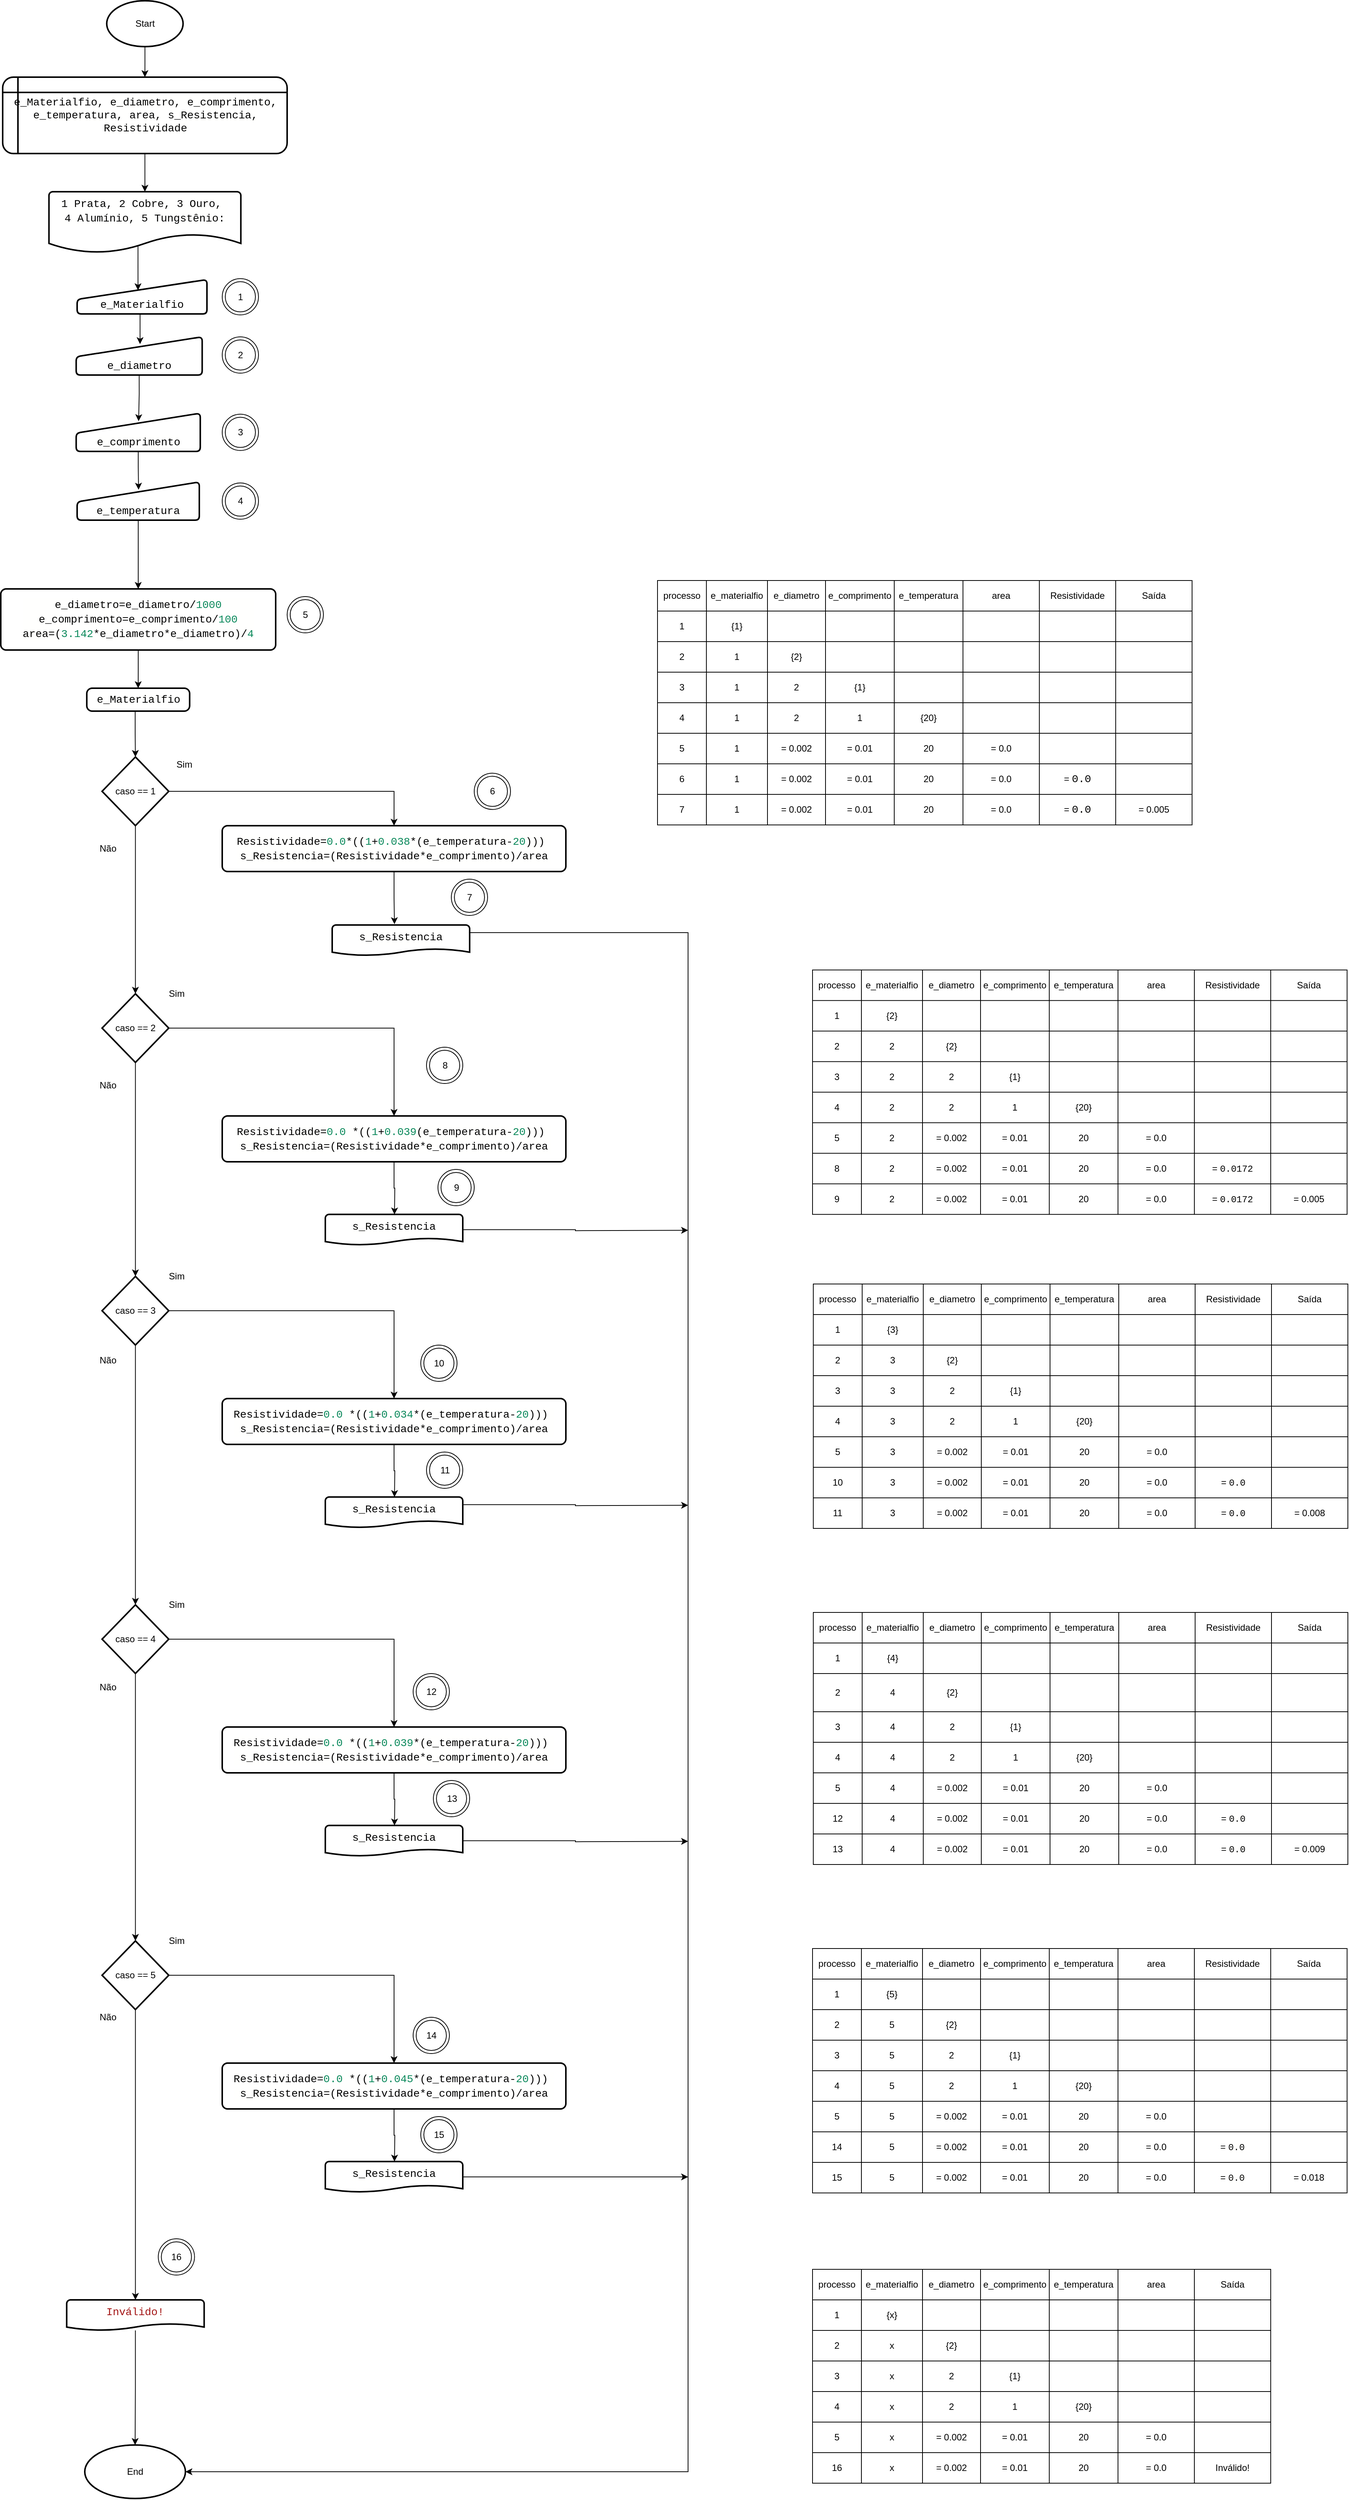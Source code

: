 <mxfile version="14.4.9" type="device"><diagram id="C5RBs43oDa-KdzZeNtuy" name="Page-1"><mxGraphModel dx="2556" dy="924" grid="1" gridSize="10" guides="1" tooltips="1" connect="1" arrows="1" fold="1" page="1" pageScale="1" pageWidth="827" pageHeight="1169" math="0" shadow="0"><root><mxCell id="WIyWlLk6GJQsqaUBKTNV-0"/><mxCell id="WIyWlLk6GJQsqaUBKTNV-1" parent="WIyWlLk6GJQsqaUBKTNV-0"/><mxCell id="g2lx_Z7I30LxFMY2HnEG-2" style="edgeStyle=orthogonalEdgeStyle;rounded=0;orthogonalLoop=1;jettySize=auto;html=1;" parent="WIyWlLk6GJQsqaUBKTNV-1" source="g2lx_Z7I30LxFMY2HnEG-0" target="g2lx_Z7I30LxFMY2HnEG-1" edge="1"><mxGeometry relative="1" as="geometry"><mxPoint x="-81.25" y="170" as="targetPoint"/></mxGeometry></mxCell><mxCell id="g2lx_Z7I30LxFMY2HnEG-0" value="Start" style="strokeWidth=2;html=1;shape=mxgraph.flowchart.start_1;whiteSpace=wrap;" parent="WIyWlLk6GJQsqaUBKTNV-1" vertex="1"><mxGeometry x="-361.25" y="90" width="100" height="60" as="geometry"/></mxCell><mxCell id="g2lx_Z7I30LxFMY2HnEG-24" style="edgeStyle=orthogonalEdgeStyle;rounded=0;orthogonalLoop=1;jettySize=auto;html=1;entryX=0.5;entryY=0;entryDx=0;entryDy=0;entryPerimeter=0;" parent="WIyWlLk6GJQsqaUBKTNV-1" source="g2lx_Z7I30LxFMY2HnEG-1" target="j4BBhF7xHnmuQ8RaeCZu-0" edge="1"><mxGeometry relative="1" as="geometry"><mxPoint x="-310.71" y="328.1" as="targetPoint"/><Array as="points"><mxPoint x="-311.25" y="330"/><mxPoint x="-311.25" y="330"/></Array></mxGeometry></mxCell><mxCell id="g2lx_Z7I30LxFMY2HnEG-1" value="&lt;div style=&quot;&quot;&gt;&lt;span style=&quot;font-family: &amp;quot;consolas&amp;quot; , &amp;quot;courier new&amp;quot; , monospace ; font-size: 14px&quot;&gt;e_Materialfio,&amp;nbsp;&lt;/span&gt;&lt;span style=&quot;font-family: &amp;quot;consolas&amp;quot; , &amp;quot;courier new&amp;quot; , monospace ; font-size: 14px ; background-color: rgb(255 , 255 , 254)&quot;&gt;e_diametro, e_comprimento, e_temperatura, area, s_Resistencia, Resistividade&lt;/span&gt;&lt;br&gt;&lt;/div&gt;&lt;div style=&quot;&quot;&gt;&lt;/div&gt;" style="shape=internalStorage;whiteSpace=wrap;html=1;dx=20;dy=20;rounded=1;arcSize=14;strokeWidth=2;align=center;verticalAlign=middle;horizontal=1;" parent="WIyWlLk6GJQsqaUBKTNV-1" vertex="1"><mxGeometry x="-497.5" y="190" width="372.5" height="100" as="geometry"/></mxCell><mxCell id="g2lx_Z7I30LxFMY2HnEG-25" style="edgeStyle=orthogonalEdgeStyle;rounded=0;orthogonalLoop=1;jettySize=auto;html=1;exitX=0.5;exitY=1;exitDx=0;exitDy=0;entryX=0.507;entryY=0.191;entryDx=0;entryDy=0;entryPerimeter=0;" parent="WIyWlLk6GJQsqaUBKTNV-1" source="g2lx_Z7I30LxFMY2HnEG-7" target="g2lx_Z7I30LxFMY2HnEG-8" edge="1"><mxGeometry relative="1" as="geometry"/></mxCell><mxCell id="g2lx_Z7I30LxFMY2HnEG-7" value="&lt;div style=&quot;font-family: &amp;#34;consolas&amp;#34; , &amp;#34;courier new&amp;#34; , monospace ; font-size: 14px ; line-height: 19px&quot;&gt;&lt;span style=&quot;background-color: rgb(255 , 255 , 255)&quot;&gt;e_Materialfio&lt;/span&gt;&lt;br&gt;&lt;/div&gt;" style="html=1;strokeWidth=2;shape=manualInput;whiteSpace=wrap;rounded=1;size=26;arcSize=11;verticalAlign=bottom;" parent="WIyWlLk6GJQsqaUBKTNV-1" vertex="1"><mxGeometry x="-400" y="455" width="170" height="45" as="geometry"/></mxCell><mxCell id="g2lx_Z7I30LxFMY2HnEG-26" style="edgeStyle=orthogonalEdgeStyle;rounded=0;orthogonalLoop=1;jettySize=auto;html=1;exitX=0.5;exitY=1;exitDx=0;exitDy=0;entryX=0.503;entryY=0.208;entryDx=0;entryDy=0;entryPerimeter=0;" parent="WIyWlLk6GJQsqaUBKTNV-1" source="g2lx_Z7I30LxFMY2HnEG-8" target="g2lx_Z7I30LxFMY2HnEG-9" edge="1"><mxGeometry relative="1" as="geometry"/></mxCell><mxCell id="g2lx_Z7I30LxFMY2HnEG-8" value="&lt;div style=&quot;background-color: rgb(255 , 255 , 254) ; font-family: &amp;#34;consolas&amp;#34; , &amp;#34;courier new&amp;#34; , monospace ; font-size: 14px ; line-height: 19px&quot;&gt;e_diametro&lt;br&gt;&lt;/div&gt;" style="html=1;strokeWidth=2;shape=manualInput;whiteSpace=wrap;rounded=1;size=26;arcSize=11;verticalAlign=bottom;align=center;" parent="WIyWlLk6GJQsqaUBKTNV-1" vertex="1"><mxGeometry x="-401.25" y="530" width="165" height="50" as="geometry"/></mxCell><mxCell id="g2lx_Z7I30LxFMY2HnEG-27" style="edgeStyle=orthogonalEdgeStyle;rounded=0;orthogonalLoop=1;jettySize=auto;html=1;exitX=0.5;exitY=1;exitDx=0;exitDy=0;entryX=0.503;entryY=0.202;entryDx=0;entryDy=0;entryPerimeter=0;" parent="WIyWlLk6GJQsqaUBKTNV-1" source="g2lx_Z7I30LxFMY2HnEG-9" target="g2lx_Z7I30LxFMY2HnEG-10" edge="1"><mxGeometry relative="1" as="geometry"/></mxCell><mxCell id="g2lx_Z7I30LxFMY2HnEG-9" value="&lt;div style=&quot;background-color: rgb(255 , 255 , 254) ; font-family: &amp;#34;consolas&amp;#34; , &amp;#34;courier new&amp;#34; , monospace ; font-size: 14px ; line-height: 19px&quot;&gt;e_comprimento&lt;br&gt;&lt;/div&gt;" style="html=1;strokeWidth=2;shape=manualInput;whiteSpace=wrap;rounded=1;size=26;arcSize=11;verticalAlign=bottom;" parent="WIyWlLk6GJQsqaUBKTNV-1" vertex="1"><mxGeometry x="-401.25" y="630" width="162.5" height="50" as="geometry"/></mxCell><mxCell id="j4BBhF7xHnmuQ8RaeCZu-4" style="edgeStyle=orthogonalEdgeStyle;rounded=0;orthogonalLoop=1;jettySize=auto;html=1;exitX=0.5;exitY=1;exitDx=0;exitDy=0;entryX=0.5;entryY=0;entryDx=0;entryDy=0;" parent="WIyWlLk6GJQsqaUBKTNV-1" source="g2lx_Z7I30LxFMY2HnEG-10" target="g2lx_Z7I30LxFMY2HnEG-33" edge="1"><mxGeometry relative="1" as="geometry"/></mxCell><mxCell id="g2lx_Z7I30LxFMY2HnEG-10" value="&lt;div style=&quot;background-color: rgb(255 , 255 , 254) ; font-family: &amp;#34;consolas&amp;#34; , &amp;#34;courier new&amp;#34; , monospace ; font-size: 14px ; line-height: 19px&quot;&gt;e_temperatura&lt;br&gt;&lt;/div&gt;" style="html=1;strokeWidth=2;shape=manualInput;whiteSpace=wrap;rounded=1;size=26;arcSize=11;verticalAlign=bottom;" parent="WIyWlLk6GJQsqaUBKTNV-1" vertex="1"><mxGeometry x="-400" y="720" width="160" height="50" as="geometry"/></mxCell><mxCell id="g2lx_Z7I30LxFMY2HnEG-29" style="edgeStyle=orthogonalEdgeStyle;rounded=0;orthogonalLoop=1;jettySize=auto;html=1;exitX=0.5;exitY=1;exitDx=0;exitDy=0;entryX=0.507;entryY=0.225;entryDx=0;entryDy=0;entryPerimeter=0;" parent="WIyWlLk6GJQsqaUBKTNV-1" edge="1"><mxGeometry relative="1" as="geometry"><mxPoint x="1.26" y="961.25" as="targetPoint"/></mxGeometry></mxCell><mxCell id="g2lx_Z7I30LxFMY2HnEG-30" style="edgeStyle=orthogonalEdgeStyle;rounded=0;orthogonalLoop=1;jettySize=auto;html=1;exitX=0.5;exitY=1;exitDx=0;exitDy=0;entryX=0.507;entryY=0.236;entryDx=0;entryDy=0;entryPerimeter=0;" parent="WIyWlLk6GJQsqaUBKTNV-1" edge="1"><mxGeometry relative="1" as="geometry"><mxPoint y="1000" as="sourcePoint"/></mxGeometry></mxCell><mxCell id="j4BBhF7xHnmuQ8RaeCZu-54" style="edgeStyle=orthogonalEdgeStyle;rounded=0;orthogonalLoop=1;jettySize=auto;html=1;" parent="WIyWlLk6GJQsqaUBKTNV-1" source="g2lx_Z7I30LxFMY2HnEG-33" target="j4BBhF7xHnmuQ8RaeCZu-6" edge="1"><mxGeometry relative="1" as="geometry"/></mxCell><mxCell id="g2lx_Z7I30LxFMY2HnEG-33" value="&lt;div style=&quot;background-color: rgb(255 , 255 , 254) ; font-family: &amp;#34;consolas&amp;#34; , &amp;#34;courier new&amp;#34; , monospace ; font-size: 14px ; line-height: 19px&quot;&gt;&lt;div&gt;e_diametro=e_diametro/&lt;span style=&quot;color: #09885a&quot;&gt;1000&lt;/span&gt;&lt;/div&gt;&lt;div&gt;  e_comprimento=e_comprimento/&lt;span style=&quot;color: #09885a&quot;&gt;100&lt;/span&gt;&lt;/div&gt;&lt;div&gt;  area=(&lt;span style=&quot;color: #09885a&quot;&gt;3.142&lt;/span&gt;*e_diametro*e_diametro)/&lt;span style=&quot;color: #09885a&quot;&gt;4&lt;/span&gt;&lt;/div&gt;&lt;/div&gt;" style="rounded=1;whiteSpace=wrap;html=1;absoluteArcSize=1;arcSize=14;strokeWidth=2;" parent="WIyWlLk6GJQsqaUBKTNV-1" vertex="1"><mxGeometry x="-500" y="860" width="360" height="80" as="geometry"/></mxCell><mxCell id="g2lx_Z7I30LxFMY2HnEG-37" value="Sim" style="text;html=1;align=center;verticalAlign=middle;resizable=0;points=[];autosize=1;" parent="WIyWlLk6GJQsqaUBKTNV-1" vertex="1"><mxGeometry x="-280" y="1080" width="40" height="20" as="geometry"/></mxCell><mxCell id="g2lx_Z7I30LxFMY2HnEG-38" value="Não" style="text;html=1;align=center;verticalAlign=middle;resizable=0;points=[];autosize=1;" parent="WIyWlLk6GJQsqaUBKTNV-1" vertex="1"><mxGeometry x="-380" y="1190" width="40" height="20" as="geometry"/></mxCell><mxCell id="g2lx_Z7I30LxFMY2HnEG-70" value="End" style="strokeWidth=2;html=1;shape=mxgraph.flowchart.start_1;whiteSpace=wrap;" parent="WIyWlLk6GJQsqaUBKTNV-1" vertex="1"><mxGeometry x="-390" y="3290" width="131.83" height="70" as="geometry"/></mxCell><mxCell id="j4BBhF7xHnmuQ8RaeCZu-1" style="edgeStyle=orthogonalEdgeStyle;rounded=0;orthogonalLoop=1;jettySize=auto;html=1;entryX=0.469;entryY=0.311;entryDx=0;entryDy=0;entryPerimeter=0;exitX=0.464;exitY=0.875;exitDx=0;exitDy=0;exitPerimeter=0;" parent="WIyWlLk6GJQsqaUBKTNV-1" source="j4BBhF7xHnmuQ8RaeCZu-0" target="g2lx_Z7I30LxFMY2HnEG-7" edge="1"><mxGeometry relative="1" as="geometry"/></mxCell><mxCell id="j4BBhF7xHnmuQ8RaeCZu-0" value="&lt;div style=&quot;background-color: rgb(255 , 255 , 254) ; font-family: &amp;#34;consolas&amp;#34; , &amp;#34;courier new&amp;#34; , monospace ; font-size: 14px ; line-height: 19px&quot;&gt;1 Prata,&amp;nbsp;2 Cobre,&amp;nbsp;3 Ouro,&amp;nbsp;&lt;br&gt;&lt;/div&gt;&lt;div style=&quot;background-color: rgb(255 , 255 , 254) ; font-family: &amp;#34;consolas&amp;#34; , &amp;#34;courier new&amp;#34; , monospace ; font-size: 14px ; line-height: 19px&quot;&gt;4 Alumínio,&amp;nbsp;5 Tungstênio:&lt;/div&gt;" style="strokeWidth=2;html=1;shape=mxgraph.flowchart.document2;whiteSpace=wrap;size=0.308;verticalAlign=top;" parent="WIyWlLk6GJQsqaUBKTNV-1" vertex="1"><mxGeometry x="-436.87" y="340" width="251.25" height="80" as="geometry"/></mxCell><mxCell id="j4BBhF7xHnmuQ8RaeCZu-55" style="edgeStyle=orthogonalEdgeStyle;rounded=0;orthogonalLoop=1;jettySize=auto;html=1;exitX=0.5;exitY=1;exitDx=0;exitDy=0;entryX=0.5;entryY=0;entryDx=0;entryDy=0;entryPerimeter=0;" parent="WIyWlLk6GJQsqaUBKTNV-1" source="j4BBhF7xHnmuQ8RaeCZu-6" target="j4BBhF7xHnmuQ8RaeCZu-7" edge="1"><mxGeometry relative="1" as="geometry"><Array as="points"><mxPoint x="-324" y="1020"/><mxPoint x="-324" y="1050"/></Array></mxGeometry></mxCell><mxCell id="j4BBhF7xHnmuQ8RaeCZu-6" value="&lt;div style=&quot;background-color: rgb(255 , 255 , 254) ; font-family: &amp;#34;consolas&amp;#34; , &amp;#34;courier new&amp;#34; , monospace ; font-size: 14px ; line-height: 19px&quot;&gt;e_Materialfio&lt;/div&gt;" style="rounded=1;whiteSpace=wrap;html=1;absoluteArcSize=1;arcSize=14;strokeWidth=2;align=center;" parent="WIyWlLk6GJQsqaUBKTNV-1" vertex="1"><mxGeometry x="-387.35" y="990" width="134.69" height="30" as="geometry"/></mxCell><mxCell id="j4BBhF7xHnmuQ8RaeCZu-10" style="edgeStyle=orthogonalEdgeStyle;rounded=0;orthogonalLoop=1;jettySize=auto;html=1;exitX=1;exitY=0.5;exitDx=0;exitDy=0;exitPerimeter=0;entryX=0.5;entryY=0;entryDx=0;entryDy=0;" parent="WIyWlLk6GJQsqaUBKTNV-1" source="j4BBhF7xHnmuQ8RaeCZu-7" target="j4BBhF7xHnmuQ8RaeCZu-9" edge="1"><mxGeometry relative="1" as="geometry"><mxPoint x="20" y="1130" as="targetPoint"/></mxGeometry></mxCell><mxCell id="j4BBhF7xHnmuQ8RaeCZu-35" style="edgeStyle=orthogonalEdgeStyle;rounded=0;orthogonalLoop=1;jettySize=auto;html=1;exitX=0.5;exitY=1;exitDx=0;exitDy=0;exitPerimeter=0;entryX=0.5;entryY=0;entryDx=0;entryDy=0;entryPerimeter=0;" parent="WIyWlLk6GJQsqaUBKTNV-1" source="j4BBhF7xHnmuQ8RaeCZu-7" target="j4BBhF7xHnmuQ8RaeCZu-13" edge="1"><mxGeometry relative="1" as="geometry"/></mxCell><mxCell id="j4BBhF7xHnmuQ8RaeCZu-7" value="caso == 1" style="strokeWidth=2;html=1;shape=mxgraph.flowchart.decision;whiteSpace=wrap;align=center;" parent="WIyWlLk6GJQsqaUBKTNV-1" vertex="1"><mxGeometry x="-367.35" y="1080" width="87.35" height="90" as="geometry"/></mxCell><mxCell id="j4BBhF7xHnmuQ8RaeCZu-12" style="edgeStyle=orthogonalEdgeStyle;rounded=0;orthogonalLoop=1;jettySize=auto;html=1;exitX=0.5;exitY=1;exitDx=0;exitDy=0;entryX=0.453;entryY=-0.028;entryDx=0;entryDy=0;entryPerimeter=0;" parent="WIyWlLk6GJQsqaUBKTNV-1" source="j4BBhF7xHnmuQ8RaeCZu-9" target="j4BBhF7xHnmuQ8RaeCZu-11" edge="1"><mxGeometry relative="1" as="geometry"/></mxCell><mxCell id="j4BBhF7xHnmuQ8RaeCZu-9" value="&lt;div style=&quot;background-color: rgb(255 , 255 , 254) ; font-family: &amp;quot;consolas&amp;quot; , &amp;quot;courier new&amp;quot; , monospace ; font-size: 14px ; line-height: 19px&quot;&gt;&lt;div style=&quot;&quot;&gt;Resistividade=&lt;span style=&quot;color: #09885a&quot;&gt;0.0&lt;/span&gt;*((&lt;span style=&quot;color: #09885a&quot;&gt;1&lt;/span&gt;+&lt;span style=&quot;color: #09885a&quot;&gt;0.038&lt;/span&gt;*(e_temperatura-&lt;span style=&quot;color: #09885a&quot;&gt;20&lt;/span&gt;)))&amp;nbsp;&lt;/div&gt;&lt;div style=&quot;&quot;&gt;s_Resistencia=(Resistividade*e_comprimento)/area&lt;/div&gt;&lt;/div&gt;" style="rounded=1;whiteSpace=wrap;html=1;absoluteArcSize=1;arcSize=14;strokeWidth=2;align=center;" parent="WIyWlLk6GJQsqaUBKTNV-1" vertex="1"><mxGeometry x="-210" y="1170" width="450" height="60" as="geometry"/></mxCell><mxCell id="j4BBhF7xHnmuQ8RaeCZu-30" style="edgeStyle=orthogonalEdgeStyle;rounded=0;orthogonalLoop=1;jettySize=auto;html=1;exitX=1;exitY=0.25;exitDx=0;exitDy=0;exitPerimeter=0;entryX=1;entryY=0.5;entryDx=0;entryDy=0;entryPerimeter=0;" parent="WIyWlLk6GJQsqaUBKTNV-1" source="j4BBhF7xHnmuQ8RaeCZu-11" target="g2lx_Z7I30LxFMY2HnEG-70" edge="1"><mxGeometry relative="1" as="geometry"><mxPoint x="380" y="3346.667" as="targetPoint"/><Array as="points"><mxPoint x="400" y="1310"/><mxPoint x="400" y="3325"/></Array></mxGeometry></mxCell><mxCell id="j4BBhF7xHnmuQ8RaeCZu-11" value="&lt;div style=&quot;background-color: rgb(255 , 255 , 254) ; font-family: &amp;#34;consolas&amp;#34; , &amp;#34;courier new&amp;#34; , monospace ; font-size: 14px ; line-height: 19px&quot;&gt;s_Resistencia&lt;br&gt;&lt;/div&gt;" style="strokeWidth=2;html=1;shape=mxgraph.flowchart.document2;whiteSpace=wrap;size=0.22;align=center;verticalAlign=top;" parent="WIyWlLk6GJQsqaUBKTNV-1" vertex="1"><mxGeometry x="-66" y="1300" width="180" height="40" as="geometry"/></mxCell><mxCell id="j4BBhF7xHnmuQ8RaeCZu-36" style="edgeStyle=orthogonalEdgeStyle;rounded=0;orthogonalLoop=1;jettySize=auto;html=1;exitX=0.5;exitY=1;exitDx=0;exitDy=0;exitPerimeter=0;entryX=0.5;entryY=0;entryDx=0;entryDy=0;entryPerimeter=0;" parent="WIyWlLk6GJQsqaUBKTNV-1" source="j4BBhF7xHnmuQ8RaeCZu-13" target="j4BBhF7xHnmuQ8RaeCZu-18" edge="1"><mxGeometry relative="1" as="geometry"/></mxCell><mxCell id="j4BBhF7xHnmuQ8RaeCZu-42" style="edgeStyle=orthogonalEdgeStyle;rounded=0;orthogonalLoop=1;jettySize=auto;html=1;exitX=1;exitY=0.5;exitDx=0;exitDy=0;exitPerimeter=0;entryX=0.5;entryY=0;entryDx=0;entryDy=0;" parent="WIyWlLk6GJQsqaUBKTNV-1" source="j4BBhF7xHnmuQ8RaeCZu-13" target="j4BBhF7xHnmuQ8RaeCZu-16" edge="1"><mxGeometry relative="1" as="geometry"><mxPoint x="10" y="1435.333" as="targetPoint"/></mxGeometry></mxCell><mxCell id="j4BBhF7xHnmuQ8RaeCZu-13" value="caso == 2" style="strokeWidth=2;html=1;shape=mxgraph.flowchart.decision;whiteSpace=wrap;align=center;" parent="WIyWlLk6GJQsqaUBKTNV-1" vertex="1"><mxGeometry x="-367.35" y="1390" width="87.35" height="90" as="geometry"/></mxCell><mxCell id="j4BBhF7xHnmuQ8RaeCZu-15" style="edgeStyle=orthogonalEdgeStyle;rounded=0;orthogonalLoop=1;jettySize=auto;html=1;exitX=0.5;exitY=1;exitDx=0;exitDy=0;entryX=0.453;entryY=-0.028;entryDx=0;entryDy=0;entryPerimeter=0;" parent="WIyWlLk6GJQsqaUBKTNV-1" source="j4BBhF7xHnmuQ8RaeCZu-16" edge="1"><mxGeometry relative="1" as="geometry"><mxPoint x="15.54" y="1678.88" as="targetPoint"/></mxGeometry></mxCell><mxCell id="j4BBhF7xHnmuQ8RaeCZu-16" value="&lt;div style=&quot;background-color: rgb(255 , 255 , 254) ; font-family: &amp;#34;consolas&amp;#34; , &amp;#34;courier new&amp;#34; , monospace ; font-size: 14px ; line-height: 19px&quot;&gt;&lt;div&gt;Resistividade=&lt;span style=&quot;font-family: &amp;#34;consolas&amp;#34; , &amp;#34;courier new&amp;#34; , monospace ; color: rgb(9 , 136 , 90)&quot;&gt;0.0&lt;/span&gt;&lt;span style=&quot;font-family: &amp;#34;consolas&amp;#34; , &amp;#34;courier new&amp;#34; , monospace&quot;&gt; *((&lt;/span&gt;&lt;span style=&quot;font-family: &amp;#34;consolas&amp;#34; , &amp;#34;courier new&amp;#34; , monospace ; color: rgb(9 , 136 , 90)&quot;&gt;1&lt;/span&gt;&lt;span style=&quot;font-family: &amp;#34;consolas&amp;#34; , &amp;#34;courier new&amp;#34; , monospace&quot;&gt;+&lt;/span&gt;&lt;span style=&quot;font-family: &amp;#34;consolas&amp;#34; , &amp;#34;courier new&amp;#34; , monospace ; color: rgb(9 , 136 , 90)&quot;&gt;0.039&lt;/span&gt;(e_temperatura-&lt;span style=&quot;color: rgb(9 , 136 , 90)&quot;&gt;20&lt;/span&gt;)))&amp;nbsp;&lt;br&gt;&lt;/div&gt;&lt;div&gt;s_Resistencia=(Resistividade*e_comprimento)/area&lt;/div&gt;&lt;/div&gt;" style="rounded=1;whiteSpace=wrap;html=1;absoluteArcSize=1;arcSize=14;strokeWidth=2;align=center;" parent="WIyWlLk6GJQsqaUBKTNV-1" vertex="1"><mxGeometry x="-210" y="1550" width="450" height="60" as="geometry"/></mxCell><mxCell id="j4BBhF7xHnmuQ8RaeCZu-31" style="edgeStyle=orthogonalEdgeStyle;rounded=0;orthogonalLoop=1;jettySize=auto;html=1;exitX=1;exitY=0.5;exitDx=0;exitDy=0;exitPerimeter=0;" parent="WIyWlLk6GJQsqaUBKTNV-1" source="j4BBhF7xHnmuQ8RaeCZu-17" edge="1"><mxGeometry relative="1" as="geometry"><mxPoint x="400" y="1699.667" as="targetPoint"/></mxGeometry></mxCell><mxCell id="j4BBhF7xHnmuQ8RaeCZu-17" value="&lt;div style=&quot;background-color: rgb(255 , 255 , 254) ; font-family: &amp;#34;consolas&amp;#34; , &amp;#34;courier new&amp;#34; , monospace ; font-size: 14px ; line-height: 19px&quot;&gt;s_Resistencia&lt;br&gt;&lt;/div&gt;" style="strokeWidth=2;html=1;shape=mxgraph.flowchart.document2;whiteSpace=wrap;size=0.22;align=center;verticalAlign=top;" parent="WIyWlLk6GJQsqaUBKTNV-1" vertex="1"><mxGeometry x="-75" y="1678.88" width="180" height="40" as="geometry"/></mxCell><mxCell id="j4BBhF7xHnmuQ8RaeCZu-37" style="edgeStyle=orthogonalEdgeStyle;rounded=0;orthogonalLoop=1;jettySize=auto;html=1;exitX=0.5;exitY=1;exitDx=0;exitDy=0;exitPerimeter=0;entryX=0.5;entryY=0;entryDx=0;entryDy=0;entryPerimeter=0;" parent="WIyWlLk6GJQsqaUBKTNV-1" source="j4BBhF7xHnmuQ8RaeCZu-18" target="j4BBhF7xHnmuQ8RaeCZu-22" edge="1"><mxGeometry relative="1" as="geometry"/></mxCell><mxCell id="j4BBhF7xHnmuQ8RaeCZu-43" style="edgeStyle=orthogonalEdgeStyle;rounded=0;orthogonalLoop=1;jettySize=auto;html=1;exitX=1;exitY=0.5;exitDx=0;exitDy=0;exitPerimeter=0;entryX=0.5;entryY=0;entryDx=0;entryDy=0;" parent="WIyWlLk6GJQsqaUBKTNV-1" source="j4BBhF7xHnmuQ8RaeCZu-18" target="j4BBhF7xHnmuQ8RaeCZu-20" edge="1"><mxGeometry relative="1" as="geometry"><mxPoint x="20" y="1805.333" as="targetPoint"/></mxGeometry></mxCell><mxCell id="j4BBhF7xHnmuQ8RaeCZu-18" value="caso == 3" style="strokeWidth=2;html=1;shape=mxgraph.flowchart.decision;whiteSpace=wrap;align=center;" parent="WIyWlLk6GJQsqaUBKTNV-1" vertex="1"><mxGeometry x="-367.35" y="1760" width="87.35" height="90" as="geometry"/></mxCell><mxCell id="j4BBhF7xHnmuQ8RaeCZu-19" style="edgeStyle=orthogonalEdgeStyle;rounded=0;orthogonalLoop=1;jettySize=auto;html=1;exitX=0.5;exitY=1;exitDx=0;exitDy=0;entryX=0.453;entryY=-0.028;entryDx=0;entryDy=0;entryPerimeter=0;" parent="WIyWlLk6GJQsqaUBKTNV-1" source="j4BBhF7xHnmuQ8RaeCZu-20" edge="1"><mxGeometry relative="1" as="geometry"><mxPoint x="15.54" y="2048.88" as="targetPoint"/></mxGeometry></mxCell><mxCell id="j4BBhF7xHnmuQ8RaeCZu-20" value="&lt;div style=&quot;background-color: rgb(255 , 255 , 254) ; font-family: &amp;#34;consolas&amp;#34; , &amp;#34;courier new&amp;#34; , monospace ; font-size: 14px ; line-height: 19px&quot;&gt;&lt;div&gt;Resistividade=&lt;span style=&quot;font-family: &amp;#34;consolas&amp;#34; , &amp;#34;courier new&amp;#34; , monospace ; color: rgb(9 , 136 , 90)&quot;&gt;0.0&lt;/span&gt;&lt;span style=&quot;font-family: &amp;#34;consolas&amp;#34; , &amp;#34;courier new&amp;#34; , monospace&quot;&gt; *((&lt;/span&gt;&lt;span style=&quot;font-family: &amp;#34;consolas&amp;#34; , &amp;#34;courier new&amp;#34; , monospace ; color: rgb(9 , 136 , 90)&quot;&gt;1&lt;/span&gt;&lt;span style=&quot;font-family: &amp;#34;consolas&amp;#34; , &amp;#34;courier new&amp;#34; , monospace&quot;&gt;+&lt;/span&gt;&lt;span style=&quot;font-family: &amp;#34;consolas&amp;#34; , &amp;#34;courier new&amp;#34; , monospace ; color: rgb(9 , 136 , 90)&quot;&gt;0.034&lt;/span&gt;&lt;span style=&quot;font-family: &amp;#34;consolas&amp;#34; , &amp;#34;courier new&amp;#34; , monospace&quot;&gt;*&lt;/span&gt;(e_temperatura-&lt;span style=&quot;color: rgb(9 , 136 , 90)&quot;&gt;20&lt;/span&gt;)))&amp;nbsp;&lt;br&gt;&lt;/div&gt;&lt;div&gt;s_Resistencia=(Resistividade*e_comprimento)/area&lt;/div&gt;&lt;/div&gt;" style="rounded=1;whiteSpace=wrap;html=1;absoluteArcSize=1;arcSize=14;strokeWidth=2;align=center;" parent="WIyWlLk6GJQsqaUBKTNV-1" vertex="1"><mxGeometry x="-210" y="1920" width="450" height="60" as="geometry"/></mxCell><mxCell id="j4BBhF7xHnmuQ8RaeCZu-32" style="edgeStyle=orthogonalEdgeStyle;rounded=0;orthogonalLoop=1;jettySize=auto;html=1;exitX=1;exitY=0.25;exitDx=0;exitDy=0;exitPerimeter=0;" parent="WIyWlLk6GJQsqaUBKTNV-1" source="j4BBhF7xHnmuQ8RaeCZu-21" edge="1"><mxGeometry relative="1" as="geometry"><mxPoint x="400" y="2059.667" as="targetPoint"/></mxGeometry></mxCell><mxCell id="j4BBhF7xHnmuQ8RaeCZu-21" value="&lt;div style=&quot;background-color: rgb(255 , 255 , 254) ; font-family: &amp;#34;consolas&amp;#34; , &amp;#34;courier new&amp;#34; , monospace ; font-size: 14px ; line-height: 19px&quot;&gt;s_Resistencia&lt;br&gt;&lt;/div&gt;" style="strokeWidth=2;html=1;shape=mxgraph.flowchart.document2;whiteSpace=wrap;size=0.22;align=center;verticalAlign=top;" parent="WIyWlLk6GJQsqaUBKTNV-1" vertex="1"><mxGeometry x="-75" y="2048.88" width="180" height="40" as="geometry"/></mxCell><mxCell id="j4BBhF7xHnmuQ8RaeCZu-38" style="edgeStyle=orthogonalEdgeStyle;rounded=0;orthogonalLoop=1;jettySize=auto;html=1;exitX=0.5;exitY=1;exitDx=0;exitDy=0;exitPerimeter=0;entryX=0.5;entryY=0;entryDx=0;entryDy=0;entryPerimeter=0;" parent="WIyWlLk6GJQsqaUBKTNV-1" source="j4BBhF7xHnmuQ8RaeCZu-22" target="j4BBhF7xHnmuQ8RaeCZu-26" edge="1"><mxGeometry relative="1" as="geometry"/></mxCell><mxCell id="j4BBhF7xHnmuQ8RaeCZu-44" style="edgeStyle=orthogonalEdgeStyle;rounded=0;orthogonalLoop=1;jettySize=auto;html=1;exitX=1;exitY=0.5;exitDx=0;exitDy=0;exitPerimeter=0;entryX=0.5;entryY=0;entryDx=0;entryDy=0;" parent="WIyWlLk6GJQsqaUBKTNV-1" source="j4BBhF7xHnmuQ8RaeCZu-22" target="j4BBhF7xHnmuQ8RaeCZu-24" edge="1"><mxGeometry relative="1" as="geometry"><mxPoint x="30" y="2235.333" as="targetPoint"/></mxGeometry></mxCell><mxCell id="j4BBhF7xHnmuQ8RaeCZu-22" value="caso == 4" style="strokeWidth=2;html=1;shape=mxgraph.flowchart.decision;whiteSpace=wrap;align=center;" parent="WIyWlLk6GJQsqaUBKTNV-1" vertex="1"><mxGeometry x="-367.35" y="2190" width="87.35" height="90" as="geometry"/></mxCell><mxCell id="j4BBhF7xHnmuQ8RaeCZu-23" style="edgeStyle=orthogonalEdgeStyle;rounded=0;orthogonalLoop=1;jettySize=auto;html=1;exitX=0.5;exitY=1;exitDx=0;exitDy=0;entryX=0.453;entryY=-0.028;entryDx=0;entryDy=0;entryPerimeter=0;" parent="WIyWlLk6GJQsqaUBKTNV-1" source="j4BBhF7xHnmuQ8RaeCZu-24" edge="1"><mxGeometry relative="1" as="geometry"><mxPoint x="15.54" y="2478.88" as="targetPoint"/></mxGeometry></mxCell><mxCell id="j4BBhF7xHnmuQ8RaeCZu-24" value="&lt;div style=&quot;background-color: rgb(255 , 255 , 254) ; font-family: &amp;#34;consolas&amp;#34; , &amp;#34;courier new&amp;#34; , monospace ; font-size: 14px ; line-height: 19px&quot;&gt;&lt;div&gt;Resistividade=&lt;span style=&quot;font-family: &amp;#34;consolas&amp;#34; , &amp;#34;courier new&amp;#34; , monospace ; color: rgb(9 , 136 , 90)&quot;&gt;0.0&lt;/span&gt;&lt;span style=&quot;font-family: &amp;#34;consolas&amp;#34; , &amp;#34;courier new&amp;#34; , monospace&quot;&gt; *((&lt;/span&gt;&lt;span style=&quot;font-family: &amp;#34;consolas&amp;#34; , &amp;#34;courier new&amp;#34; , monospace ; color: rgb(9 , 136 , 90)&quot;&gt;1&lt;/span&gt;&lt;span style=&quot;font-family: &amp;#34;consolas&amp;#34; , &amp;#34;courier new&amp;#34; , monospace&quot;&gt;+&lt;/span&gt;&lt;span style=&quot;font-family: &amp;#34;consolas&amp;#34; , &amp;#34;courier new&amp;#34; , monospace ; color: rgb(9 , 136 , 90)&quot;&gt;0.039&lt;/span&gt;&lt;span style=&quot;font-family: &amp;#34;consolas&amp;#34; , &amp;#34;courier new&amp;#34; , monospace&quot;&gt;*&lt;/span&gt;(e_temperatura-&lt;span style=&quot;color: rgb(9 , 136 , 90)&quot;&gt;20&lt;/span&gt;)))&amp;nbsp;&lt;br&gt;&lt;/div&gt;&lt;div&gt;s_Resistencia=(Resistividade*e_comprimento)/area&lt;/div&gt;&lt;/div&gt;" style="rounded=1;whiteSpace=wrap;html=1;absoluteArcSize=1;arcSize=14;strokeWidth=2;align=center;" parent="WIyWlLk6GJQsqaUBKTNV-1" vertex="1"><mxGeometry x="-210" y="2350" width="450" height="60" as="geometry"/></mxCell><mxCell id="j4BBhF7xHnmuQ8RaeCZu-33" style="edgeStyle=orthogonalEdgeStyle;rounded=0;orthogonalLoop=1;jettySize=auto;html=1;exitX=1;exitY=0.5;exitDx=0;exitDy=0;exitPerimeter=0;" parent="WIyWlLk6GJQsqaUBKTNV-1" source="j4BBhF7xHnmuQ8RaeCZu-25" edge="1"><mxGeometry relative="1" as="geometry"><mxPoint x="400" y="2499.667" as="targetPoint"/></mxGeometry></mxCell><mxCell id="j4BBhF7xHnmuQ8RaeCZu-25" value="&lt;div style=&quot;background-color: rgb(255 , 255 , 254) ; font-family: &amp;#34;consolas&amp;#34; , &amp;#34;courier new&amp;#34; , monospace ; font-size: 14px ; line-height: 19px&quot;&gt;s_Resistencia&lt;br&gt;&lt;/div&gt;" style="strokeWidth=2;html=1;shape=mxgraph.flowchart.document2;whiteSpace=wrap;size=0.22;align=center;verticalAlign=top;" parent="WIyWlLk6GJQsqaUBKTNV-1" vertex="1"><mxGeometry x="-75" y="2478.88" width="180" height="40" as="geometry"/></mxCell><mxCell id="j4BBhF7xHnmuQ8RaeCZu-39" style="edgeStyle=orthogonalEdgeStyle;rounded=0;orthogonalLoop=1;jettySize=auto;html=1;exitX=0.5;exitY=1;exitDx=0;exitDy=0;exitPerimeter=0;entryX=0.5;entryY=0;entryDx=0;entryDy=0;entryPerimeter=0;" parent="WIyWlLk6GJQsqaUBKTNV-1" source="j4BBhF7xHnmuQ8RaeCZu-26" target="j4BBhF7xHnmuQ8RaeCZu-40" edge="1"><mxGeometry relative="1" as="geometry"><mxPoint x="-324.143" y="3020" as="targetPoint"/></mxGeometry></mxCell><mxCell id="j4BBhF7xHnmuQ8RaeCZu-45" style="edgeStyle=orthogonalEdgeStyle;rounded=0;orthogonalLoop=1;jettySize=auto;html=1;exitX=1;exitY=0.5;exitDx=0;exitDy=0;exitPerimeter=0;entryX=0.5;entryY=0;entryDx=0;entryDy=0;" parent="WIyWlLk6GJQsqaUBKTNV-1" source="j4BBhF7xHnmuQ8RaeCZu-26" target="j4BBhF7xHnmuQ8RaeCZu-28" edge="1"><mxGeometry relative="1" as="geometry"><mxPoint x="20" y="2675.333" as="targetPoint"/></mxGeometry></mxCell><mxCell id="j4BBhF7xHnmuQ8RaeCZu-26" value="caso == 5" style="strokeWidth=2;html=1;shape=mxgraph.flowchart.decision;whiteSpace=wrap;align=center;" parent="WIyWlLk6GJQsqaUBKTNV-1" vertex="1"><mxGeometry x="-367.35" y="2630" width="87.35" height="90" as="geometry"/></mxCell><mxCell id="j4BBhF7xHnmuQ8RaeCZu-27" style="edgeStyle=orthogonalEdgeStyle;rounded=0;orthogonalLoop=1;jettySize=auto;html=1;exitX=0.5;exitY=1;exitDx=0;exitDy=0;entryX=0.453;entryY=-0.028;entryDx=0;entryDy=0;entryPerimeter=0;" parent="WIyWlLk6GJQsqaUBKTNV-1" source="j4BBhF7xHnmuQ8RaeCZu-28" edge="1"><mxGeometry relative="1" as="geometry"><mxPoint x="15.54" y="2918.88" as="targetPoint"/></mxGeometry></mxCell><mxCell id="j4BBhF7xHnmuQ8RaeCZu-28" value="&lt;div style=&quot;background-color: rgb(255 , 255 , 254) ; font-family: &amp;#34;consolas&amp;#34; , &amp;#34;courier new&amp;#34; , monospace ; font-size: 14px ; line-height: 19px&quot;&gt;&lt;div&gt;Resistividade=&lt;span style=&quot;font-family: &amp;#34;consolas&amp;#34; , &amp;#34;courier new&amp;#34; , monospace ; color: rgb(9 , 136 , 90)&quot;&gt;0.0&lt;/span&gt;&lt;span style=&quot;font-family: &amp;#34;consolas&amp;#34; , &amp;#34;courier new&amp;#34; , monospace&quot;&gt; *((&lt;/span&gt;&lt;span style=&quot;font-family: &amp;#34;consolas&amp;#34; , &amp;#34;courier new&amp;#34; , monospace ; color: rgb(9 , 136 , 90)&quot;&gt;1&lt;/span&gt;&lt;span style=&quot;font-family: &amp;#34;consolas&amp;#34; , &amp;#34;courier new&amp;#34; , monospace&quot;&gt;+&lt;/span&gt;&lt;span style=&quot;font-family: &amp;#34;consolas&amp;#34; , &amp;#34;courier new&amp;#34; , monospace ; color: rgb(9 , 136 , 90)&quot;&gt;0.045&lt;/span&gt;&lt;span style=&quot;font-family: &amp;#34;consolas&amp;#34; , &amp;#34;courier new&amp;#34; , monospace&quot;&gt;*&lt;/span&gt;(e_temperatura-&lt;span style=&quot;color: rgb(9 , 136 , 90)&quot;&gt;20&lt;/span&gt;)))&amp;nbsp;&lt;br&gt;&lt;/div&gt;&lt;div&gt;s_Resistencia=(Resistividade*e_comprimento)/area&lt;/div&gt;&lt;/div&gt;" style="rounded=1;whiteSpace=wrap;html=1;absoluteArcSize=1;arcSize=14;strokeWidth=2;align=center;" parent="WIyWlLk6GJQsqaUBKTNV-1" vertex="1"><mxGeometry x="-210" y="2790" width="450" height="60" as="geometry"/></mxCell><mxCell id="j4BBhF7xHnmuQ8RaeCZu-34" style="edgeStyle=orthogonalEdgeStyle;rounded=0;orthogonalLoop=1;jettySize=auto;html=1;exitX=1;exitY=0.25;exitDx=0;exitDy=0;exitPerimeter=0;" parent="WIyWlLk6GJQsqaUBKTNV-1" source="j4BBhF7xHnmuQ8RaeCZu-29" edge="1"><mxGeometry relative="1" as="geometry"><mxPoint x="400" y="2939" as="targetPoint"/><Array as="points"><mxPoint x="105" y="2939"/><mxPoint x="400" y="2939"/></Array></mxGeometry></mxCell><mxCell id="j4BBhF7xHnmuQ8RaeCZu-29" value="&lt;div style=&quot;background-color: rgb(255 , 255 , 254) ; font-family: &amp;#34;consolas&amp;#34; , &amp;#34;courier new&amp;#34; , monospace ; font-size: 14px ; line-height: 19px&quot;&gt;s_Resistencia&lt;br&gt;&lt;/div&gt;" style="strokeWidth=2;html=1;shape=mxgraph.flowchart.document2;whiteSpace=wrap;size=0.22;align=center;verticalAlign=top;" parent="WIyWlLk6GJQsqaUBKTNV-1" vertex="1"><mxGeometry x="-75" y="2918.88" width="180" height="40" as="geometry"/></mxCell><mxCell id="j4BBhF7xHnmuQ8RaeCZu-41" style="edgeStyle=orthogonalEdgeStyle;rounded=0;orthogonalLoop=1;jettySize=auto;html=1;entryX=0.5;entryY=0;entryDx=0;entryDy=0;entryPerimeter=0;" parent="WIyWlLk6GJQsqaUBKTNV-1" source="j4BBhF7xHnmuQ8RaeCZu-40" target="g2lx_Z7I30LxFMY2HnEG-70" edge="1"><mxGeometry relative="1" as="geometry"/></mxCell><mxCell id="j4BBhF7xHnmuQ8RaeCZu-40" value="&lt;div style=&quot;background-color: rgb(255 , 255 , 254) ; font-family: &amp;#34;consolas&amp;#34; , &amp;#34;courier new&amp;#34; , monospace ; font-size: 14px ; line-height: 19px&quot;&gt;&lt;span style=&quot;color: #a31515&quot;&gt;Inválido!&lt;/span&gt;&lt;/div&gt;" style="strokeWidth=2;html=1;shape=mxgraph.flowchart.document2;whiteSpace=wrap;size=0.22;align=center;verticalAlign=top;" parent="WIyWlLk6GJQsqaUBKTNV-1" vertex="1"><mxGeometry x="-413.67" y="3100" width="180" height="40" as="geometry"/></mxCell><mxCell id="j4BBhF7xHnmuQ8RaeCZu-46" value="Sim" style="text;html=1;align=center;verticalAlign=middle;resizable=0;points=[];autosize=1;" parent="WIyWlLk6GJQsqaUBKTNV-1" vertex="1"><mxGeometry x="-290" y="1380" width="40" height="20" as="geometry"/></mxCell><mxCell id="j4BBhF7xHnmuQ8RaeCZu-47" value="Sim" style="text;html=1;align=center;verticalAlign=middle;resizable=0;points=[];autosize=1;" parent="WIyWlLk6GJQsqaUBKTNV-1" vertex="1"><mxGeometry x="-290" y="1750" width="40" height="20" as="geometry"/></mxCell><mxCell id="j4BBhF7xHnmuQ8RaeCZu-48" value="Sim" style="text;html=1;align=center;verticalAlign=middle;resizable=0;points=[];autosize=1;" parent="WIyWlLk6GJQsqaUBKTNV-1" vertex="1"><mxGeometry x="-290" y="2180" width="40" height="20" as="geometry"/></mxCell><mxCell id="j4BBhF7xHnmuQ8RaeCZu-49" value="Sim" style="text;html=1;align=center;verticalAlign=middle;resizable=0;points=[];autosize=1;" parent="WIyWlLk6GJQsqaUBKTNV-1" vertex="1"><mxGeometry x="-290" y="2620" width="40" height="20" as="geometry"/></mxCell><mxCell id="j4BBhF7xHnmuQ8RaeCZu-50" value="Não" style="text;html=1;align=center;verticalAlign=middle;resizable=0;points=[];autosize=1;" parent="WIyWlLk6GJQsqaUBKTNV-1" vertex="1"><mxGeometry x="-380" y="1500" width="40" height="20" as="geometry"/></mxCell><mxCell id="j4BBhF7xHnmuQ8RaeCZu-51" value="Não" style="text;html=1;align=center;verticalAlign=middle;resizable=0;points=[];autosize=1;" parent="WIyWlLk6GJQsqaUBKTNV-1" vertex="1"><mxGeometry x="-380" y="1860" width="40" height="20" as="geometry"/></mxCell><mxCell id="j4BBhF7xHnmuQ8RaeCZu-52" value="Não" style="text;html=1;align=center;verticalAlign=middle;resizable=0;points=[];autosize=1;" parent="WIyWlLk6GJQsqaUBKTNV-1" vertex="1"><mxGeometry x="-380" y="2288" width="40" height="20" as="geometry"/></mxCell><mxCell id="j4BBhF7xHnmuQ8RaeCZu-53" value="Não" style="text;html=1;align=center;verticalAlign=middle;resizable=0;points=[];autosize=1;" parent="WIyWlLk6GJQsqaUBKTNV-1" vertex="1"><mxGeometry x="-380" y="2720" width="40" height="20" as="geometry"/></mxCell><mxCell id="j4BBhF7xHnmuQ8RaeCZu-56" value="1" style="ellipse;shape=doubleEllipse;whiteSpace=wrap;html=1;aspect=fixed;align=center;" parent="WIyWlLk6GJQsqaUBKTNV-1" vertex="1"><mxGeometry x="-210" y="453.75" width="47.5" height="47.5" as="geometry"/></mxCell><mxCell id="j4BBhF7xHnmuQ8RaeCZu-57" value="2" style="ellipse;shape=doubleEllipse;whiteSpace=wrap;html=1;aspect=fixed;align=center;" parent="WIyWlLk6GJQsqaUBKTNV-1" vertex="1"><mxGeometry x="-210" y="530" width="47.5" height="47.5" as="geometry"/></mxCell><mxCell id="j4BBhF7xHnmuQ8RaeCZu-58" value="3" style="ellipse;shape=doubleEllipse;whiteSpace=wrap;html=1;aspect=fixed;align=center;" parent="WIyWlLk6GJQsqaUBKTNV-1" vertex="1"><mxGeometry x="-210" y="631.25" width="47.5" height="47.5" as="geometry"/></mxCell><mxCell id="j4BBhF7xHnmuQ8RaeCZu-59" value="4" style="ellipse;shape=doubleEllipse;whiteSpace=wrap;html=1;aspect=fixed;align=center;" parent="WIyWlLk6GJQsqaUBKTNV-1" vertex="1"><mxGeometry x="-210" y="721.25" width="47.5" height="47.5" as="geometry"/></mxCell><mxCell id="j4BBhF7xHnmuQ8RaeCZu-60" value="5" style="ellipse;shape=doubleEllipse;whiteSpace=wrap;html=1;aspect=fixed;align=center;" parent="WIyWlLk6GJQsqaUBKTNV-1" vertex="1"><mxGeometry x="-125" y="870" width="47.5" height="47.5" as="geometry"/></mxCell><mxCell id="j4BBhF7xHnmuQ8RaeCZu-61" value="6" style="ellipse;shape=doubleEllipse;whiteSpace=wrap;html=1;aspect=fixed;align=center;" parent="WIyWlLk6GJQsqaUBKTNV-1" vertex="1"><mxGeometry x="120" y="1101.25" width="47.5" height="47.5" as="geometry"/></mxCell><mxCell id="j4BBhF7xHnmuQ8RaeCZu-62" value="7" style="ellipse;shape=doubleEllipse;whiteSpace=wrap;html=1;aspect=fixed;align=center;" parent="WIyWlLk6GJQsqaUBKTNV-1" vertex="1"><mxGeometry x="90" y="1240" width="47.5" height="47.5" as="geometry"/></mxCell><mxCell id="j4BBhF7xHnmuQ8RaeCZu-63" value="8" style="ellipse;shape=doubleEllipse;whiteSpace=wrap;html=1;aspect=fixed;align=center;" parent="WIyWlLk6GJQsqaUBKTNV-1" vertex="1"><mxGeometry x="57.5" y="1460" width="47.5" height="47.5" as="geometry"/></mxCell><mxCell id="j4BBhF7xHnmuQ8RaeCZu-64" value="9&lt;span style=&quot;color: rgba(0 , 0 , 0 , 0) ; font-family: monospace ; font-size: 0px&quot;&gt;%3CmxGraphModel%3E%3Croot%3E%3CmxCell%20id%3D%220%22%2F%3E%3CmxCell%20id%3D%221%22%20parent%3D%220%22%2F%3E%3CmxCell%20id%3D%222%22%20value%3D%227%22%20style%3D%22ellipse%3Bshape%3DdoubleEllipse%3BwhiteSpace%3Dwrap%3Bhtml%3D1%3Baspect%3Dfixed%3Balign%3Dcenter%3B%22%20vertex%3D%221%22%20parent%3D%221%22%3E%3CmxGeometry%20x%3D%22-60%22%20y%3D%221240%22%20width%3D%2247.5%22%20height%3D%2247.5%22%20as%3D%22geometry%22%2F%3E%3C%2FmxCell%3E%3C%2Froot%3E%3C%2FmxGraphModel%3E&lt;/span&gt;" style="ellipse;shape=doubleEllipse;whiteSpace=wrap;html=1;aspect=fixed;align=center;" parent="WIyWlLk6GJQsqaUBKTNV-1" vertex="1"><mxGeometry x="72.5" y="1620" width="47.5" height="47.5" as="geometry"/></mxCell><mxCell id="j4BBhF7xHnmuQ8RaeCZu-65" value="10" style="ellipse;shape=doubleEllipse;whiteSpace=wrap;html=1;aspect=fixed;align=center;" parent="WIyWlLk6GJQsqaUBKTNV-1" vertex="1"><mxGeometry x="50" y="1850" width="47.5" height="47.5" as="geometry"/></mxCell><mxCell id="j4BBhF7xHnmuQ8RaeCZu-66" value="11" style="ellipse;shape=doubleEllipse;whiteSpace=wrap;html=1;aspect=fixed;align=center;" parent="WIyWlLk6GJQsqaUBKTNV-1" vertex="1"><mxGeometry x="57.5" y="1990" width="47.5" height="47.5" as="geometry"/></mxCell><mxCell id="j4BBhF7xHnmuQ8RaeCZu-67" value="12" style="ellipse;shape=doubleEllipse;whiteSpace=wrap;html=1;aspect=fixed;align=center;" parent="WIyWlLk6GJQsqaUBKTNV-1" vertex="1"><mxGeometry x="40" y="2280" width="47.5" height="47.5" as="geometry"/></mxCell><mxCell id="j4BBhF7xHnmuQ8RaeCZu-68" value="13" style="ellipse;shape=doubleEllipse;whiteSpace=wrap;html=1;aspect=fixed;align=center;" parent="WIyWlLk6GJQsqaUBKTNV-1" vertex="1"><mxGeometry x="66.5" y="2420" width="47.5" height="47.5" as="geometry"/></mxCell><mxCell id="j4BBhF7xHnmuQ8RaeCZu-69" value="14" style="ellipse;shape=doubleEllipse;whiteSpace=wrap;html=1;aspect=fixed;align=center;" parent="WIyWlLk6GJQsqaUBKTNV-1" vertex="1"><mxGeometry x="40" y="2730" width="47.5" height="47.5" as="geometry"/></mxCell><mxCell id="j4BBhF7xHnmuQ8RaeCZu-70" value="15" style="ellipse;shape=doubleEllipse;whiteSpace=wrap;html=1;aspect=fixed;align=center;" parent="WIyWlLk6GJQsqaUBKTNV-1" vertex="1"><mxGeometry x="50" y="2860" width="47.5" height="47.5" as="geometry"/></mxCell><mxCell id="j4BBhF7xHnmuQ8RaeCZu-71" value="16" style="ellipse;shape=doubleEllipse;whiteSpace=wrap;html=1;aspect=fixed;align=center;" parent="WIyWlLk6GJQsqaUBKTNV-1" vertex="1"><mxGeometry x="-293.75" y="3020" width="47.5" height="47.5" as="geometry"/></mxCell><mxCell id="j4BBhF7xHnmuQ8RaeCZu-72" value="" style="shape=table;html=1;whiteSpace=wrap;startSize=0;container=1;collapsible=0;childLayout=tableLayout;" parent="WIyWlLk6GJQsqaUBKTNV-1" vertex="1"><mxGeometry x="360" y="849" width="700" height="320" as="geometry"/></mxCell><mxCell id="j4BBhF7xHnmuQ8RaeCZu-73" value="" style="shape=partialRectangle;html=1;whiteSpace=wrap;collapsible=0;dropTarget=0;pointerEvents=0;fillColor=none;top=0;left=0;bottom=0;right=0;points=[[0,0.5],[1,0.5]];portConstraint=eastwest;" parent="j4BBhF7xHnmuQ8RaeCZu-72" vertex="1"><mxGeometry width="700" height="40" as="geometry"/></mxCell><mxCell id="j4BBhF7xHnmuQ8RaeCZu-74" value="&lt;span style=&quot;background-color: rgb(255 , 255 , 255)&quot;&gt;processo&lt;/span&gt;" style="shape=partialRectangle;html=1;whiteSpace=wrap;connectable=0;overflow=hidden;fillColor=none;top=0;left=0;bottom=0;right=0;" parent="j4BBhF7xHnmuQ8RaeCZu-73" vertex="1"><mxGeometry width="64" height="40" as="geometry"/></mxCell><mxCell id="j4BBhF7xHnmuQ8RaeCZu-75" value="&lt;div&gt;&lt;span&gt;e_materialfio&lt;/span&gt;&lt;/div&gt;" style="shape=partialRectangle;html=1;whiteSpace=wrap;connectable=0;overflow=hidden;fillColor=none;top=0;left=0;bottom=0;right=0;align=center;" parent="j4BBhF7xHnmuQ8RaeCZu-73" vertex="1"><mxGeometry x="64" width="80" height="40" as="geometry"/></mxCell><mxCell id="j4BBhF7xHnmuQ8RaeCZu-76" value="e_diametro" style="shape=partialRectangle;html=1;whiteSpace=wrap;connectable=0;overflow=hidden;fillColor=none;top=0;left=0;bottom=0;right=0;" parent="j4BBhF7xHnmuQ8RaeCZu-73" vertex="1"><mxGeometry x="144" width="76" height="40" as="geometry"/></mxCell><mxCell id="j4BBhF7xHnmuQ8RaeCZu-77" value="e_comprimento" style="shape=partialRectangle;html=1;whiteSpace=wrap;connectable=0;overflow=hidden;fillColor=none;top=0;left=0;bottom=0;right=0;flipH=0;flipV=1;" parent="j4BBhF7xHnmuQ8RaeCZu-73" vertex="1"><mxGeometry x="220" width="90" height="40" as="geometry"/></mxCell><mxCell id="j4BBhF7xHnmuQ8RaeCZu-78" value="e_temperatura" style="shape=partialRectangle;html=1;whiteSpace=wrap;connectable=0;overflow=hidden;fillColor=none;top=0;left=0;bottom=0;right=0;" parent="j4BBhF7xHnmuQ8RaeCZu-73" vertex="1"><mxGeometry x="310" width="90" height="40" as="geometry"/></mxCell><mxCell id="j4BBhF7xHnmuQ8RaeCZu-79" value="area" style="shape=partialRectangle;html=1;whiteSpace=wrap;connectable=0;overflow=hidden;fillColor=none;top=0;left=0;bottom=0;right=0;" parent="j4BBhF7xHnmuQ8RaeCZu-73" vertex="1"><mxGeometry x="400" width="100" height="40" as="geometry"/></mxCell><mxCell id="j4BBhF7xHnmuQ8RaeCZu-80" value="Resistividade" style="shape=partialRectangle;html=1;whiteSpace=wrap;connectable=0;overflow=hidden;fillColor=none;top=0;left=0;bottom=0;right=0;" parent="j4BBhF7xHnmuQ8RaeCZu-73" vertex="1"><mxGeometry x="500" width="100" height="40" as="geometry"/></mxCell><mxCell id="j4BBhF7xHnmuQ8RaeCZu-81" value="Saída" style="shape=partialRectangle;html=1;whiteSpace=wrap;connectable=0;overflow=hidden;fillColor=none;top=0;left=0;bottom=0;right=0;" parent="j4BBhF7xHnmuQ8RaeCZu-73" vertex="1"><mxGeometry x="600" width="100" height="40" as="geometry"/></mxCell><mxCell id="j4BBhF7xHnmuQ8RaeCZu-171" style="shape=partialRectangle;html=1;whiteSpace=wrap;collapsible=0;dropTarget=0;pointerEvents=0;fillColor=none;top=0;left=0;bottom=0;right=0;points=[[0,0.5],[1,0.5]];portConstraint=eastwest;" parent="j4BBhF7xHnmuQ8RaeCZu-72" vertex="1"><mxGeometry y="40" width="700" height="40" as="geometry"/></mxCell><mxCell id="j4BBhF7xHnmuQ8RaeCZu-172" value="1" style="shape=partialRectangle;html=1;whiteSpace=wrap;connectable=0;overflow=hidden;fillColor=none;top=0;left=0;bottom=0;right=0;" parent="j4BBhF7xHnmuQ8RaeCZu-171" vertex="1"><mxGeometry width="64" height="40" as="geometry"/></mxCell><mxCell id="j4BBhF7xHnmuQ8RaeCZu-173" value="{1}" style="shape=partialRectangle;html=1;whiteSpace=wrap;connectable=0;overflow=hidden;fillColor=none;top=0;left=0;bottom=0;right=0;align=center;" parent="j4BBhF7xHnmuQ8RaeCZu-171" vertex="1"><mxGeometry x="64" width="80" height="40" as="geometry"/></mxCell><mxCell id="j4BBhF7xHnmuQ8RaeCZu-174" value="" style="shape=partialRectangle;html=1;whiteSpace=wrap;connectable=0;overflow=hidden;fillColor=none;top=0;left=0;bottom=0;right=0;" parent="j4BBhF7xHnmuQ8RaeCZu-171" vertex="1"><mxGeometry x="144" width="76" height="40" as="geometry"/></mxCell><mxCell id="j4BBhF7xHnmuQ8RaeCZu-175" value="" style="shape=partialRectangle;html=1;whiteSpace=wrap;connectable=0;overflow=hidden;fillColor=none;top=0;left=0;bottom=0;right=0;flipH=0;flipV=1;" parent="j4BBhF7xHnmuQ8RaeCZu-171" vertex="1"><mxGeometry x="220" width="90" height="40" as="geometry"/></mxCell><mxCell id="j4BBhF7xHnmuQ8RaeCZu-176" value="" style="shape=partialRectangle;html=1;whiteSpace=wrap;connectable=0;overflow=hidden;fillColor=none;top=0;left=0;bottom=0;right=0;" parent="j4BBhF7xHnmuQ8RaeCZu-171" vertex="1"><mxGeometry x="310" width="90" height="40" as="geometry"/></mxCell><mxCell id="j4BBhF7xHnmuQ8RaeCZu-177" style="shape=partialRectangle;html=1;whiteSpace=wrap;connectable=0;overflow=hidden;fillColor=none;top=0;left=0;bottom=0;right=0;" parent="j4BBhF7xHnmuQ8RaeCZu-171" vertex="1"><mxGeometry x="400" width="100" height="40" as="geometry"/></mxCell><mxCell id="j4BBhF7xHnmuQ8RaeCZu-178" style="shape=partialRectangle;html=1;whiteSpace=wrap;connectable=0;overflow=hidden;fillColor=none;top=0;left=0;bottom=0;right=0;" parent="j4BBhF7xHnmuQ8RaeCZu-171" vertex="1"><mxGeometry x="500" width="100" height="40" as="geometry"/></mxCell><mxCell id="j4BBhF7xHnmuQ8RaeCZu-179" style="shape=partialRectangle;html=1;whiteSpace=wrap;connectable=0;overflow=hidden;fillColor=none;top=0;left=0;bottom=0;right=0;" parent="j4BBhF7xHnmuQ8RaeCZu-171" vertex="1"><mxGeometry x="600" width="100" height="40" as="geometry"/></mxCell><mxCell id="j4BBhF7xHnmuQ8RaeCZu-82" value="" style="shape=partialRectangle;html=1;whiteSpace=wrap;collapsible=0;dropTarget=0;pointerEvents=0;fillColor=none;top=0;left=0;bottom=0;right=0;points=[[0,0.5],[1,0.5]];portConstraint=eastwest;" parent="j4BBhF7xHnmuQ8RaeCZu-72" vertex="1"><mxGeometry y="80" width="700" height="40" as="geometry"/></mxCell><mxCell id="j4BBhF7xHnmuQ8RaeCZu-83" value="2" style="shape=partialRectangle;html=1;whiteSpace=wrap;connectable=0;overflow=hidden;fillColor=none;top=0;left=0;bottom=0;right=0;" parent="j4BBhF7xHnmuQ8RaeCZu-82" vertex="1"><mxGeometry width="64" height="40" as="geometry"/></mxCell><mxCell id="j4BBhF7xHnmuQ8RaeCZu-84" value="1" style="shape=partialRectangle;html=1;whiteSpace=wrap;connectable=0;overflow=hidden;fillColor=none;top=0;left=0;bottom=0;right=0;" parent="j4BBhF7xHnmuQ8RaeCZu-82" vertex="1"><mxGeometry x="64" width="80" height="40" as="geometry"/></mxCell><mxCell id="j4BBhF7xHnmuQ8RaeCZu-85" value="{2}" style="shape=partialRectangle;html=1;whiteSpace=wrap;connectable=0;overflow=hidden;fillColor=none;top=0;left=0;bottom=0;right=0;" parent="j4BBhF7xHnmuQ8RaeCZu-82" vertex="1"><mxGeometry x="144" width="76" height="40" as="geometry"/></mxCell><mxCell id="j4BBhF7xHnmuQ8RaeCZu-86" value="" style="shape=partialRectangle;html=1;whiteSpace=wrap;connectable=0;overflow=hidden;fillColor=none;top=0;left=0;bottom=0;right=0;" parent="j4BBhF7xHnmuQ8RaeCZu-82" vertex="1"><mxGeometry x="220" width="90" height="40" as="geometry"/></mxCell><mxCell id="j4BBhF7xHnmuQ8RaeCZu-87" value="" style="shape=partialRectangle;html=1;whiteSpace=wrap;connectable=0;overflow=hidden;fillColor=none;top=0;left=0;bottom=0;right=0;" parent="j4BBhF7xHnmuQ8RaeCZu-82" vertex="1"><mxGeometry x="310" width="90" height="40" as="geometry"/></mxCell><mxCell id="j4BBhF7xHnmuQ8RaeCZu-88" value="" style="shape=partialRectangle;html=1;whiteSpace=wrap;connectable=0;overflow=hidden;fillColor=none;top=0;left=0;bottom=0;right=0;" parent="j4BBhF7xHnmuQ8RaeCZu-82" vertex="1"><mxGeometry x="400" width="100" height="40" as="geometry"/></mxCell><mxCell id="j4BBhF7xHnmuQ8RaeCZu-89" value="" style="shape=partialRectangle;html=1;whiteSpace=wrap;connectable=0;overflow=hidden;fillColor=none;top=0;left=0;bottom=0;right=0;" parent="j4BBhF7xHnmuQ8RaeCZu-82" vertex="1"><mxGeometry x="500" width="100" height="40" as="geometry"/></mxCell><mxCell id="j4BBhF7xHnmuQ8RaeCZu-90" value="" style="shape=partialRectangle;html=1;whiteSpace=wrap;connectable=0;overflow=hidden;fillColor=none;top=0;left=0;bottom=0;right=0;" parent="j4BBhF7xHnmuQ8RaeCZu-82" vertex="1"><mxGeometry x="600" width="100" height="40" as="geometry"/></mxCell><mxCell id="j4BBhF7xHnmuQ8RaeCZu-91" value="" style="shape=partialRectangle;html=1;whiteSpace=wrap;collapsible=0;dropTarget=0;pointerEvents=0;fillColor=none;top=0;left=0;bottom=0;right=0;points=[[0,0.5],[1,0.5]];portConstraint=eastwest;" parent="j4BBhF7xHnmuQ8RaeCZu-72" vertex="1"><mxGeometry y="120" width="700" height="40" as="geometry"/></mxCell><mxCell id="j4BBhF7xHnmuQ8RaeCZu-92" value="3" style="shape=partialRectangle;html=1;whiteSpace=wrap;connectable=0;overflow=hidden;fillColor=none;top=0;left=0;bottom=0;right=0;" parent="j4BBhF7xHnmuQ8RaeCZu-91" vertex="1"><mxGeometry width="64" height="40" as="geometry"/></mxCell><mxCell id="j4BBhF7xHnmuQ8RaeCZu-93" value="1" style="shape=partialRectangle;html=1;whiteSpace=wrap;connectable=0;overflow=hidden;fillColor=none;top=0;left=0;bottom=0;right=0;" parent="j4BBhF7xHnmuQ8RaeCZu-91" vertex="1"><mxGeometry x="64" width="80" height="40" as="geometry"/></mxCell><mxCell id="j4BBhF7xHnmuQ8RaeCZu-94" value="2" style="shape=partialRectangle;html=1;whiteSpace=wrap;connectable=0;overflow=hidden;fillColor=none;top=0;left=0;bottom=0;right=0;" parent="j4BBhF7xHnmuQ8RaeCZu-91" vertex="1"><mxGeometry x="144" width="76" height="40" as="geometry"/></mxCell><mxCell id="j4BBhF7xHnmuQ8RaeCZu-95" value="&lt;span&gt;{1}&lt;/span&gt;" style="shape=partialRectangle;html=1;whiteSpace=wrap;connectable=0;overflow=hidden;fillColor=none;top=0;left=0;bottom=0;right=0;" parent="j4BBhF7xHnmuQ8RaeCZu-91" vertex="1"><mxGeometry x="220" width="90" height="40" as="geometry"/></mxCell><mxCell id="j4BBhF7xHnmuQ8RaeCZu-96" value="" style="shape=partialRectangle;html=1;whiteSpace=wrap;connectable=0;overflow=hidden;fillColor=none;top=0;left=0;bottom=0;right=0;" parent="j4BBhF7xHnmuQ8RaeCZu-91" vertex="1"><mxGeometry x="310" width="90" height="40" as="geometry"/></mxCell><mxCell id="j4BBhF7xHnmuQ8RaeCZu-97" value="" style="shape=partialRectangle;html=1;whiteSpace=wrap;connectable=0;overflow=hidden;fillColor=none;top=0;left=0;bottom=0;right=0;" parent="j4BBhF7xHnmuQ8RaeCZu-91" vertex="1"><mxGeometry x="400" width="100" height="40" as="geometry"/></mxCell><mxCell id="j4BBhF7xHnmuQ8RaeCZu-98" value="" style="shape=partialRectangle;html=1;whiteSpace=wrap;connectable=0;overflow=hidden;fillColor=none;top=0;left=0;bottom=0;right=0;" parent="j4BBhF7xHnmuQ8RaeCZu-91" vertex="1"><mxGeometry x="500" width="100" height="40" as="geometry"/></mxCell><mxCell id="j4BBhF7xHnmuQ8RaeCZu-99" value="" style="shape=partialRectangle;html=1;whiteSpace=wrap;connectable=0;overflow=hidden;fillColor=none;top=0;left=0;bottom=0;right=0;" parent="j4BBhF7xHnmuQ8RaeCZu-91" vertex="1"><mxGeometry x="600" width="100" height="40" as="geometry"/></mxCell><mxCell id="j4BBhF7xHnmuQ8RaeCZu-100" value="" style="shape=partialRectangle;html=1;whiteSpace=wrap;collapsible=0;dropTarget=0;pointerEvents=0;fillColor=none;top=0;left=0;bottom=0;right=0;points=[[0,0.5],[1,0.5]];portConstraint=eastwest;" parent="j4BBhF7xHnmuQ8RaeCZu-72" vertex="1"><mxGeometry y="160" width="700" height="40" as="geometry"/></mxCell><mxCell id="j4BBhF7xHnmuQ8RaeCZu-101" value="4" style="shape=partialRectangle;html=1;whiteSpace=wrap;connectable=0;overflow=hidden;fillColor=none;top=0;left=0;bottom=0;right=0;" parent="j4BBhF7xHnmuQ8RaeCZu-100" vertex="1"><mxGeometry width="64" height="40" as="geometry"/></mxCell><mxCell id="j4BBhF7xHnmuQ8RaeCZu-102" value="1" style="shape=partialRectangle;html=1;whiteSpace=wrap;connectable=0;overflow=hidden;fillColor=none;top=0;left=0;bottom=0;right=0;" parent="j4BBhF7xHnmuQ8RaeCZu-100" vertex="1"><mxGeometry x="64" width="80" height="40" as="geometry"/></mxCell><mxCell id="j4BBhF7xHnmuQ8RaeCZu-103" value="2" style="shape=partialRectangle;html=1;whiteSpace=wrap;connectable=0;overflow=hidden;fillColor=none;top=0;left=0;bottom=0;right=0;" parent="j4BBhF7xHnmuQ8RaeCZu-100" vertex="1"><mxGeometry x="144" width="76" height="40" as="geometry"/></mxCell><mxCell id="j4BBhF7xHnmuQ8RaeCZu-104" value="1" style="shape=partialRectangle;html=1;whiteSpace=wrap;connectable=0;overflow=hidden;fillColor=none;top=0;left=0;bottom=0;right=0;" parent="j4BBhF7xHnmuQ8RaeCZu-100" vertex="1"><mxGeometry x="220" width="90" height="40" as="geometry"/></mxCell><mxCell id="j4BBhF7xHnmuQ8RaeCZu-105" value="&lt;span&gt;{20}&lt;/span&gt;" style="shape=partialRectangle;html=1;whiteSpace=wrap;connectable=0;overflow=hidden;fillColor=none;top=0;left=0;bottom=0;right=0;" parent="j4BBhF7xHnmuQ8RaeCZu-100" vertex="1"><mxGeometry x="310" width="90" height="40" as="geometry"/></mxCell><mxCell id="j4BBhF7xHnmuQ8RaeCZu-106" value="" style="shape=partialRectangle;html=1;whiteSpace=wrap;connectable=0;overflow=hidden;fillColor=none;top=0;left=0;bottom=0;right=0;" parent="j4BBhF7xHnmuQ8RaeCZu-100" vertex="1"><mxGeometry x="400" width="100" height="40" as="geometry"/></mxCell><mxCell id="j4BBhF7xHnmuQ8RaeCZu-107" value="" style="shape=partialRectangle;html=1;whiteSpace=wrap;connectable=0;overflow=hidden;fillColor=none;top=0;left=0;bottom=0;right=0;" parent="j4BBhF7xHnmuQ8RaeCZu-100" vertex="1"><mxGeometry x="500" width="100" height="40" as="geometry"/></mxCell><mxCell id="j4BBhF7xHnmuQ8RaeCZu-108" value="" style="shape=partialRectangle;html=1;whiteSpace=wrap;connectable=0;overflow=hidden;fillColor=none;top=0;left=0;bottom=0;right=0;" parent="j4BBhF7xHnmuQ8RaeCZu-100" vertex="1"><mxGeometry x="600" width="100" height="40" as="geometry"/></mxCell><mxCell id="j4BBhF7xHnmuQ8RaeCZu-109" value="" style="shape=partialRectangle;html=1;whiteSpace=wrap;collapsible=0;dropTarget=0;pointerEvents=0;fillColor=none;top=0;left=0;bottom=0;right=0;points=[[0,0.5],[1,0.5]];portConstraint=eastwest;" parent="j4BBhF7xHnmuQ8RaeCZu-72" vertex="1"><mxGeometry y="200" width="700" height="40" as="geometry"/></mxCell><mxCell id="j4BBhF7xHnmuQ8RaeCZu-110" value="5" style="shape=partialRectangle;html=1;whiteSpace=wrap;connectable=0;overflow=hidden;fillColor=none;top=0;left=0;bottom=0;right=0;" parent="j4BBhF7xHnmuQ8RaeCZu-109" vertex="1"><mxGeometry width="64" height="40" as="geometry"/></mxCell><mxCell id="j4BBhF7xHnmuQ8RaeCZu-111" value="1" style="shape=partialRectangle;html=1;whiteSpace=wrap;connectable=0;overflow=hidden;fillColor=none;top=0;left=0;bottom=0;right=0;" parent="j4BBhF7xHnmuQ8RaeCZu-109" vertex="1"><mxGeometry x="64" width="80" height="40" as="geometry"/></mxCell><mxCell id="j4BBhF7xHnmuQ8RaeCZu-112" value="= 0.002" style="shape=partialRectangle;html=1;whiteSpace=wrap;connectable=0;overflow=hidden;fillColor=none;top=0;left=0;bottom=0;right=0;" parent="j4BBhF7xHnmuQ8RaeCZu-109" vertex="1"><mxGeometry x="144" width="76" height="40" as="geometry"/></mxCell><mxCell id="j4BBhF7xHnmuQ8RaeCZu-113" value="= 0.01" style="shape=partialRectangle;html=1;whiteSpace=wrap;connectable=0;overflow=hidden;fillColor=none;top=0;left=0;bottom=0;right=0;" parent="j4BBhF7xHnmuQ8RaeCZu-109" vertex="1"><mxGeometry x="220" width="90" height="40" as="geometry"/></mxCell><mxCell id="j4BBhF7xHnmuQ8RaeCZu-114" value="20" style="shape=partialRectangle;html=1;whiteSpace=wrap;connectable=0;overflow=hidden;fillColor=none;top=0;left=0;bottom=0;right=0;" parent="j4BBhF7xHnmuQ8RaeCZu-109" vertex="1"><mxGeometry x="310" width="90" height="40" as="geometry"/></mxCell><mxCell id="j4BBhF7xHnmuQ8RaeCZu-115" value="= 0.0" style="shape=partialRectangle;html=1;whiteSpace=wrap;connectable=0;overflow=hidden;fillColor=none;top=0;left=0;bottom=0;right=0;" parent="j4BBhF7xHnmuQ8RaeCZu-109" vertex="1"><mxGeometry x="400" width="100" height="40" as="geometry"/></mxCell><mxCell id="j4BBhF7xHnmuQ8RaeCZu-116" value="" style="shape=partialRectangle;html=1;whiteSpace=wrap;connectable=0;overflow=hidden;fillColor=none;top=0;left=0;bottom=0;right=0;" parent="j4BBhF7xHnmuQ8RaeCZu-109" vertex="1"><mxGeometry x="500" width="100" height="40" as="geometry"/></mxCell><mxCell id="j4BBhF7xHnmuQ8RaeCZu-117" value="" style="shape=partialRectangle;html=1;whiteSpace=wrap;connectable=0;overflow=hidden;fillColor=none;top=0;left=0;bottom=0;right=0;" parent="j4BBhF7xHnmuQ8RaeCZu-109" vertex="1"><mxGeometry x="600" width="100" height="40" as="geometry"/></mxCell><mxCell id="j4BBhF7xHnmuQ8RaeCZu-118" value="" style="shape=partialRectangle;html=1;whiteSpace=wrap;collapsible=0;dropTarget=0;pointerEvents=0;fillColor=none;top=0;left=0;bottom=0;right=0;points=[[0,0.5],[1,0.5]];portConstraint=eastwest;" parent="j4BBhF7xHnmuQ8RaeCZu-72" vertex="1"><mxGeometry y="240" width="700" height="40" as="geometry"/></mxCell><mxCell id="j4BBhF7xHnmuQ8RaeCZu-119" value="6" style="shape=partialRectangle;html=1;whiteSpace=wrap;connectable=0;overflow=hidden;fillColor=none;top=0;left=0;bottom=0;right=0;" parent="j4BBhF7xHnmuQ8RaeCZu-118" vertex="1"><mxGeometry width="64" height="40" as="geometry"/></mxCell><mxCell id="j4BBhF7xHnmuQ8RaeCZu-120" value="1" style="shape=partialRectangle;html=1;whiteSpace=wrap;connectable=0;overflow=hidden;fillColor=none;top=0;left=0;bottom=0;right=0;" parent="j4BBhF7xHnmuQ8RaeCZu-118" vertex="1"><mxGeometry x="64" width="80" height="40" as="geometry"/></mxCell><mxCell id="j4BBhF7xHnmuQ8RaeCZu-121" value="&lt;span&gt;= 0.002&lt;/span&gt;" style="shape=partialRectangle;html=1;whiteSpace=wrap;connectable=0;overflow=hidden;fillColor=none;top=0;left=0;bottom=0;right=0;" parent="j4BBhF7xHnmuQ8RaeCZu-118" vertex="1"><mxGeometry x="144" width="76" height="40" as="geometry"/></mxCell><mxCell id="j4BBhF7xHnmuQ8RaeCZu-122" value="&lt;span&gt;= 0.01&lt;/span&gt;" style="shape=partialRectangle;html=1;whiteSpace=wrap;connectable=0;overflow=hidden;fillColor=none;top=0;left=0;bottom=0;right=0;" parent="j4BBhF7xHnmuQ8RaeCZu-118" vertex="1"><mxGeometry x="220" width="90" height="40" as="geometry"/></mxCell><mxCell id="j4BBhF7xHnmuQ8RaeCZu-123" value="&lt;span&gt;20&lt;/span&gt;" style="shape=partialRectangle;html=1;whiteSpace=wrap;connectable=0;overflow=hidden;fillColor=none;top=0;left=0;bottom=0;right=0;" parent="j4BBhF7xHnmuQ8RaeCZu-118" vertex="1"><mxGeometry x="310" width="90" height="40" as="geometry"/></mxCell><mxCell id="j4BBhF7xHnmuQ8RaeCZu-124" value="&lt;span&gt;= 0.0&lt;/span&gt;" style="shape=partialRectangle;html=1;whiteSpace=wrap;connectable=0;overflow=hidden;fillColor=none;top=0;left=0;bottom=0;right=0;" parent="j4BBhF7xHnmuQ8RaeCZu-118" vertex="1"><mxGeometry x="400" width="100" height="40" as="geometry"/></mxCell><mxCell id="j4BBhF7xHnmuQ8RaeCZu-125" value="=&amp;nbsp;&lt;span style=&quot;font-family: &amp;#34;consolas&amp;#34; , &amp;#34;courier new&amp;#34; , monospace ; font-size: 14px ; background-color: rgb(255 , 255 , 254)&quot;&gt;0.0&lt;/span&gt;" style="shape=partialRectangle;html=1;whiteSpace=wrap;connectable=0;overflow=hidden;fillColor=none;top=0;left=0;bottom=0;right=0;" parent="j4BBhF7xHnmuQ8RaeCZu-118" vertex="1"><mxGeometry x="500" width="100" height="40" as="geometry"/></mxCell><mxCell id="j4BBhF7xHnmuQ8RaeCZu-126" value="" style="shape=partialRectangle;html=1;whiteSpace=wrap;connectable=0;overflow=hidden;fillColor=none;top=0;left=0;bottom=0;right=0;" parent="j4BBhF7xHnmuQ8RaeCZu-118" vertex="1"><mxGeometry x="600" width="100" height="40" as="geometry"/></mxCell><mxCell id="j4BBhF7xHnmuQ8RaeCZu-127" value="" style="shape=partialRectangle;html=1;whiteSpace=wrap;collapsible=0;dropTarget=0;pointerEvents=0;fillColor=none;top=0;left=0;bottom=0;right=0;points=[[0,0.5],[1,0.5]];portConstraint=eastwest;" parent="j4BBhF7xHnmuQ8RaeCZu-72" vertex="1"><mxGeometry y="280" width="700" height="40" as="geometry"/></mxCell><mxCell id="j4BBhF7xHnmuQ8RaeCZu-128" value="7" style="shape=partialRectangle;html=1;whiteSpace=wrap;connectable=0;overflow=hidden;fillColor=none;top=0;left=0;bottom=0;right=0;" parent="j4BBhF7xHnmuQ8RaeCZu-127" vertex="1"><mxGeometry width="64" height="40" as="geometry"/></mxCell><mxCell id="j4BBhF7xHnmuQ8RaeCZu-129" value="1" style="shape=partialRectangle;html=1;whiteSpace=wrap;connectable=0;overflow=hidden;fillColor=none;top=0;left=0;bottom=0;right=0;" parent="j4BBhF7xHnmuQ8RaeCZu-127" vertex="1"><mxGeometry x="64" width="80" height="40" as="geometry"/></mxCell><mxCell id="j4BBhF7xHnmuQ8RaeCZu-130" value="&lt;span&gt;= 0.002&lt;/span&gt;" style="shape=partialRectangle;html=1;whiteSpace=wrap;connectable=0;overflow=hidden;fillColor=none;top=0;left=0;bottom=0;right=0;" parent="j4BBhF7xHnmuQ8RaeCZu-127" vertex="1"><mxGeometry x="144" width="76" height="40" as="geometry"/></mxCell><mxCell id="j4BBhF7xHnmuQ8RaeCZu-131" value="&lt;span&gt;= 0.01&lt;/span&gt;" style="shape=partialRectangle;html=1;whiteSpace=wrap;connectable=0;overflow=hidden;fillColor=none;top=0;left=0;bottom=0;right=0;" parent="j4BBhF7xHnmuQ8RaeCZu-127" vertex="1"><mxGeometry x="220" width="90" height="40" as="geometry"/></mxCell><mxCell id="j4BBhF7xHnmuQ8RaeCZu-132" value="&lt;span&gt;20&lt;/span&gt;" style="shape=partialRectangle;html=1;whiteSpace=wrap;connectable=0;overflow=hidden;fillColor=none;top=0;left=0;bottom=0;right=0;" parent="j4BBhF7xHnmuQ8RaeCZu-127" vertex="1"><mxGeometry x="310" width="90" height="40" as="geometry"/></mxCell><mxCell id="j4BBhF7xHnmuQ8RaeCZu-133" value="&lt;span&gt;= 0.0&lt;/span&gt;" style="shape=partialRectangle;html=1;whiteSpace=wrap;connectable=0;overflow=hidden;fillColor=none;top=0;left=0;bottom=0;right=0;" parent="j4BBhF7xHnmuQ8RaeCZu-127" vertex="1"><mxGeometry x="400" width="100" height="40" as="geometry"/></mxCell><mxCell id="j4BBhF7xHnmuQ8RaeCZu-134" value="&lt;span&gt;=&amp;nbsp;&lt;/span&gt;&lt;span style=&quot;font-family: &amp;#34;consolas&amp;#34; , &amp;#34;courier new&amp;#34; , monospace ; font-size: 14px ; background-color: rgb(255 , 255 , 254)&quot;&gt;0.0&lt;/span&gt;" style="shape=partialRectangle;html=1;whiteSpace=wrap;connectable=0;overflow=hidden;fillColor=none;top=0;left=0;bottom=0;right=0;" parent="j4BBhF7xHnmuQ8RaeCZu-127" vertex="1"><mxGeometry x="500" width="100" height="40" as="geometry"/></mxCell><mxCell id="j4BBhF7xHnmuQ8RaeCZu-135" value="&lt;span&gt;= 0.005&lt;/span&gt;" style="shape=partialRectangle;html=1;whiteSpace=wrap;connectable=0;overflow=hidden;fillColor=none;top=0;left=0;bottom=0;right=0;" parent="j4BBhF7xHnmuQ8RaeCZu-127" vertex="1"><mxGeometry x="600" width="100" height="40" as="geometry"/></mxCell><mxCell id="j4BBhF7xHnmuQ8RaeCZu-430" value="" style="shape=table;html=1;whiteSpace=wrap;startSize=0;container=1;collapsible=0;childLayout=tableLayout;" parent="WIyWlLk6GJQsqaUBKTNV-1" vertex="1"><mxGeometry x="563" y="1358.88" width="700" height="320" as="geometry"/></mxCell><mxCell id="j4BBhF7xHnmuQ8RaeCZu-431" value="" style="shape=partialRectangle;html=1;whiteSpace=wrap;collapsible=0;dropTarget=0;pointerEvents=0;fillColor=none;top=0;left=0;bottom=0;right=0;points=[[0,0.5],[1,0.5]];portConstraint=eastwest;" parent="j4BBhF7xHnmuQ8RaeCZu-430" vertex="1"><mxGeometry width="700" height="40" as="geometry"/></mxCell><mxCell id="j4BBhF7xHnmuQ8RaeCZu-432" value="&lt;span style=&quot;background-color: rgb(255 , 255 , 255)&quot;&gt;processo&lt;/span&gt;" style="shape=partialRectangle;html=1;whiteSpace=wrap;connectable=0;overflow=hidden;fillColor=none;top=0;left=0;bottom=0;right=0;" parent="j4BBhF7xHnmuQ8RaeCZu-431" vertex="1"><mxGeometry width="64" height="40" as="geometry"/></mxCell><mxCell id="j4BBhF7xHnmuQ8RaeCZu-433" value="&lt;div&gt;&lt;span&gt;e_materialfio&lt;/span&gt;&lt;/div&gt;" style="shape=partialRectangle;html=1;whiteSpace=wrap;connectable=0;overflow=hidden;fillColor=none;top=0;left=0;bottom=0;right=0;align=center;" parent="j4BBhF7xHnmuQ8RaeCZu-431" vertex="1"><mxGeometry x="64" width="80" height="40" as="geometry"/></mxCell><mxCell id="j4BBhF7xHnmuQ8RaeCZu-434" value="e_diametro" style="shape=partialRectangle;html=1;whiteSpace=wrap;connectable=0;overflow=hidden;fillColor=none;top=0;left=0;bottom=0;right=0;" parent="j4BBhF7xHnmuQ8RaeCZu-431" vertex="1"><mxGeometry x="144" width="76" height="40" as="geometry"/></mxCell><mxCell id="j4BBhF7xHnmuQ8RaeCZu-435" value="e_comprimento" style="shape=partialRectangle;html=1;whiteSpace=wrap;connectable=0;overflow=hidden;fillColor=none;top=0;left=0;bottom=0;right=0;flipH=0;flipV=1;" parent="j4BBhF7xHnmuQ8RaeCZu-431" vertex="1"><mxGeometry x="220" width="90" height="40" as="geometry"/></mxCell><mxCell id="j4BBhF7xHnmuQ8RaeCZu-436" value="e_temperatura" style="shape=partialRectangle;html=1;whiteSpace=wrap;connectable=0;overflow=hidden;fillColor=none;top=0;left=0;bottom=0;right=0;" parent="j4BBhF7xHnmuQ8RaeCZu-431" vertex="1"><mxGeometry x="310" width="90" height="40" as="geometry"/></mxCell><mxCell id="j4BBhF7xHnmuQ8RaeCZu-437" value="area" style="shape=partialRectangle;html=1;whiteSpace=wrap;connectable=0;overflow=hidden;fillColor=none;top=0;left=0;bottom=0;right=0;" parent="j4BBhF7xHnmuQ8RaeCZu-431" vertex="1"><mxGeometry x="400" width="100" height="40" as="geometry"/></mxCell><mxCell id="j4BBhF7xHnmuQ8RaeCZu-438" value="Resistividade" style="shape=partialRectangle;html=1;whiteSpace=wrap;connectable=0;overflow=hidden;fillColor=none;top=0;left=0;bottom=0;right=0;" parent="j4BBhF7xHnmuQ8RaeCZu-431" vertex="1"><mxGeometry x="500" width="100" height="40" as="geometry"/></mxCell><mxCell id="j4BBhF7xHnmuQ8RaeCZu-439" value="Saída" style="shape=partialRectangle;html=1;whiteSpace=wrap;connectable=0;overflow=hidden;fillColor=none;top=0;left=0;bottom=0;right=0;" parent="j4BBhF7xHnmuQ8RaeCZu-431" vertex="1"><mxGeometry x="600" width="100" height="40" as="geometry"/></mxCell><mxCell id="j4BBhF7xHnmuQ8RaeCZu-440" style="shape=partialRectangle;html=1;whiteSpace=wrap;collapsible=0;dropTarget=0;pointerEvents=0;fillColor=none;top=0;left=0;bottom=0;right=0;points=[[0,0.5],[1,0.5]];portConstraint=eastwest;" parent="j4BBhF7xHnmuQ8RaeCZu-430" vertex="1"><mxGeometry y="40" width="700" height="40" as="geometry"/></mxCell><mxCell id="j4BBhF7xHnmuQ8RaeCZu-441" value="1" style="shape=partialRectangle;html=1;whiteSpace=wrap;connectable=0;overflow=hidden;fillColor=none;top=0;left=0;bottom=0;right=0;" parent="j4BBhF7xHnmuQ8RaeCZu-440" vertex="1"><mxGeometry width="64" height="40" as="geometry"/></mxCell><mxCell id="j4BBhF7xHnmuQ8RaeCZu-442" value="{2}" style="shape=partialRectangle;html=1;whiteSpace=wrap;connectable=0;overflow=hidden;fillColor=none;top=0;left=0;bottom=0;right=0;align=center;" parent="j4BBhF7xHnmuQ8RaeCZu-440" vertex="1"><mxGeometry x="64" width="80" height="40" as="geometry"/></mxCell><mxCell id="j4BBhF7xHnmuQ8RaeCZu-443" value="" style="shape=partialRectangle;html=1;whiteSpace=wrap;connectable=0;overflow=hidden;fillColor=none;top=0;left=0;bottom=0;right=0;" parent="j4BBhF7xHnmuQ8RaeCZu-440" vertex="1"><mxGeometry x="144" width="76" height="40" as="geometry"/></mxCell><mxCell id="j4BBhF7xHnmuQ8RaeCZu-444" value="" style="shape=partialRectangle;html=1;whiteSpace=wrap;connectable=0;overflow=hidden;fillColor=none;top=0;left=0;bottom=0;right=0;flipH=0;flipV=1;" parent="j4BBhF7xHnmuQ8RaeCZu-440" vertex="1"><mxGeometry x="220" width="90" height="40" as="geometry"/></mxCell><mxCell id="j4BBhF7xHnmuQ8RaeCZu-445" value="" style="shape=partialRectangle;html=1;whiteSpace=wrap;connectable=0;overflow=hidden;fillColor=none;top=0;left=0;bottom=0;right=0;" parent="j4BBhF7xHnmuQ8RaeCZu-440" vertex="1"><mxGeometry x="310" width="90" height="40" as="geometry"/></mxCell><mxCell id="j4BBhF7xHnmuQ8RaeCZu-446" style="shape=partialRectangle;html=1;whiteSpace=wrap;connectable=0;overflow=hidden;fillColor=none;top=0;left=0;bottom=0;right=0;" parent="j4BBhF7xHnmuQ8RaeCZu-440" vertex="1"><mxGeometry x="400" width="100" height="40" as="geometry"/></mxCell><mxCell id="j4BBhF7xHnmuQ8RaeCZu-447" style="shape=partialRectangle;html=1;whiteSpace=wrap;connectable=0;overflow=hidden;fillColor=none;top=0;left=0;bottom=0;right=0;" parent="j4BBhF7xHnmuQ8RaeCZu-440" vertex="1"><mxGeometry x="500" width="100" height="40" as="geometry"/></mxCell><mxCell id="j4BBhF7xHnmuQ8RaeCZu-448" style="shape=partialRectangle;html=1;whiteSpace=wrap;connectable=0;overflow=hidden;fillColor=none;top=0;left=0;bottom=0;right=0;" parent="j4BBhF7xHnmuQ8RaeCZu-440" vertex="1"><mxGeometry x="600" width="100" height="40" as="geometry"/></mxCell><mxCell id="j4BBhF7xHnmuQ8RaeCZu-449" value="" style="shape=partialRectangle;html=1;whiteSpace=wrap;collapsible=0;dropTarget=0;pointerEvents=0;fillColor=none;top=0;left=0;bottom=0;right=0;points=[[0,0.5],[1,0.5]];portConstraint=eastwest;" parent="j4BBhF7xHnmuQ8RaeCZu-430" vertex="1"><mxGeometry y="80" width="700" height="40" as="geometry"/></mxCell><mxCell id="j4BBhF7xHnmuQ8RaeCZu-450" value="2" style="shape=partialRectangle;html=1;whiteSpace=wrap;connectable=0;overflow=hidden;fillColor=none;top=0;left=0;bottom=0;right=0;" parent="j4BBhF7xHnmuQ8RaeCZu-449" vertex="1"><mxGeometry width="64" height="40" as="geometry"/></mxCell><mxCell id="j4BBhF7xHnmuQ8RaeCZu-451" value="2" style="shape=partialRectangle;html=1;whiteSpace=wrap;connectable=0;overflow=hidden;fillColor=none;top=0;left=0;bottom=0;right=0;" parent="j4BBhF7xHnmuQ8RaeCZu-449" vertex="1"><mxGeometry x="64" width="80" height="40" as="geometry"/></mxCell><mxCell id="j4BBhF7xHnmuQ8RaeCZu-452" value="{2}" style="shape=partialRectangle;html=1;whiteSpace=wrap;connectable=0;overflow=hidden;fillColor=none;top=0;left=0;bottom=0;right=0;" parent="j4BBhF7xHnmuQ8RaeCZu-449" vertex="1"><mxGeometry x="144" width="76" height="40" as="geometry"/></mxCell><mxCell id="j4BBhF7xHnmuQ8RaeCZu-453" value="" style="shape=partialRectangle;html=1;whiteSpace=wrap;connectable=0;overflow=hidden;fillColor=none;top=0;left=0;bottom=0;right=0;" parent="j4BBhF7xHnmuQ8RaeCZu-449" vertex="1"><mxGeometry x="220" width="90" height="40" as="geometry"/></mxCell><mxCell id="j4BBhF7xHnmuQ8RaeCZu-454" value="" style="shape=partialRectangle;html=1;whiteSpace=wrap;connectable=0;overflow=hidden;fillColor=none;top=0;left=0;bottom=0;right=0;" parent="j4BBhF7xHnmuQ8RaeCZu-449" vertex="1"><mxGeometry x="310" width="90" height="40" as="geometry"/></mxCell><mxCell id="j4BBhF7xHnmuQ8RaeCZu-455" value="" style="shape=partialRectangle;html=1;whiteSpace=wrap;connectable=0;overflow=hidden;fillColor=none;top=0;left=0;bottom=0;right=0;" parent="j4BBhF7xHnmuQ8RaeCZu-449" vertex="1"><mxGeometry x="400" width="100" height="40" as="geometry"/></mxCell><mxCell id="j4BBhF7xHnmuQ8RaeCZu-456" value="" style="shape=partialRectangle;html=1;whiteSpace=wrap;connectable=0;overflow=hidden;fillColor=none;top=0;left=0;bottom=0;right=0;" parent="j4BBhF7xHnmuQ8RaeCZu-449" vertex="1"><mxGeometry x="500" width="100" height="40" as="geometry"/></mxCell><mxCell id="j4BBhF7xHnmuQ8RaeCZu-457" value="" style="shape=partialRectangle;html=1;whiteSpace=wrap;connectable=0;overflow=hidden;fillColor=none;top=0;left=0;bottom=0;right=0;" parent="j4BBhF7xHnmuQ8RaeCZu-449" vertex="1"><mxGeometry x="600" width="100" height="40" as="geometry"/></mxCell><mxCell id="j4BBhF7xHnmuQ8RaeCZu-458" value="" style="shape=partialRectangle;html=1;whiteSpace=wrap;collapsible=0;dropTarget=0;pointerEvents=0;fillColor=none;top=0;left=0;bottom=0;right=0;points=[[0,0.5],[1,0.5]];portConstraint=eastwest;" parent="j4BBhF7xHnmuQ8RaeCZu-430" vertex="1"><mxGeometry y="120" width="700" height="40" as="geometry"/></mxCell><mxCell id="j4BBhF7xHnmuQ8RaeCZu-459" value="3" style="shape=partialRectangle;html=1;whiteSpace=wrap;connectable=0;overflow=hidden;fillColor=none;top=0;left=0;bottom=0;right=0;" parent="j4BBhF7xHnmuQ8RaeCZu-458" vertex="1"><mxGeometry width="64" height="40" as="geometry"/></mxCell><mxCell id="j4BBhF7xHnmuQ8RaeCZu-460" value="2" style="shape=partialRectangle;html=1;whiteSpace=wrap;connectable=0;overflow=hidden;fillColor=none;top=0;left=0;bottom=0;right=0;" parent="j4BBhF7xHnmuQ8RaeCZu-458" vertex="1"><mxGeometry x="64" width="80" height="40" as="geometry"/></mxCell><mxCell id="j4BBhF7xHnmuQ8RaeCZu-461" value="2" style="shape=partialRectangle;html=1;whiteSpace=wrap;connectable=0;overflow=hidden;fillColor=none;top=0;left=0;bottom=0;right=0;" parent="j4BBhF7xHnmuQ8RaeCZu-458" vertex="1"><mxGeometry x="144" width="76" height="40" as="geometry"/></mxCell><mxCell id="j4BBhF7xHnmuQ8RaeCZu-462" value="&lt;span&gt;{1}&lt;/span&gt;" style="shape=partialRectangle;html=1;whiteSpace=wrap;connectable=0;overflow=hidden;fillColor=none;top=0;left=0;bottom=0;right=0;" parent="j4BBhF7xHnmuQ8RaeCZu-458" vertex="1"><mxGeometry x="220" width="90" height="40" as="geometry"/></mxCell><mxCell id="j4BBhF7xHnmuQ8RaeCZu-463" value="" style="shape=partialRectangle;html=1;whiteSpace=wrap;connectable=0;overflow=hidden;fillColor=none;top=0;left=0;bottom=0;right=0;" parent="j4BBhF7xHnmuQ8RaeCZu-458" vertex="1"><mxGeometry x="310" width="90" height="40" as="geometry"/></mxCell><mxCell id="j4BBhF7xHnmuQ8RaeCZu-464" value="" style="shape=partialRectangle;html=1;whiteSpace=wrap;connectable=0;overflow=hidden;fillColor=none;top=0;left=0;bottom=0;right=0;" parent="j4BBhF7xHnmuQ8RaeCZu-458" vertex="1"><mxGeometry x="400" width="100" height="40" as="geometry"/></mxCell><mxCell id="j4BBhF7xHnmuQ8RaeCZu-465" value="" style="shape=partialRectangle;html=1;whiteSpace=wrap;connectable=0;overflow=hidden;fillColor=none;top=0;left=0;bottom=0;right=0;" parent="j4BBhF7xHnmuQ8RaeCZu-458" vertex="1"><mxGeometry x="500" width="100" height="40" as="geometry"/></mxCell><mxCell id="j4BBhF7xHnmuQ8RaeCZu-466" value="" style="shape=partialRectangle;html=1;whiteSpace=wrap;connectable=0;overflow=hidden;fillColor=none;top=0;left=0;bottom=0;right=0;" parent="j4BBhF7xHnmuQ8RaeCZu-458" vertex="1"><mxGeometry x="600" width="100" height="40" as="geometry"/></mxCell><mxCell id="j4BBhF7xHnmuQ8RaeCZu-467" value="" style="shape=partialRectangle;html=1;whiteSpace=wrap;collapsible=0;dropTarget=0;pointerEvents=0;fillColor=none;top=0;left=0;bottom=0;right=0;points=[[0,0.5],[1,0.5]];portConstraint=eastwest;" parent="j4BBhF7xHnmuQ8RaeCZu-430" vertex="1"><mxGeometry y="160" width="700" height="40" as="geometry"/></mxCell><mxCell id="j4BBhF7xHnmuQ8RaeCZu-468" value="4" style="shape=partialRectangle;html=1;whiteSpace=wrap;connectable=0;overflow=hidden;fillColor=none;top=0;left=0;bottom=0;right=0;" parent="j4BBhF7xHnmuQ8RaeCZu-467" vertex="1"><mxGeometry width="64" height="40" as="geometry"/></mxCell><mxCell id="j4BBhF7xHnmuQ8RaeCZu-469" value="2" style="shape=partialRectangle;html=1;whiteSpace=wrap;connectable=0;overflow=hidden;fillColor=none;top=0;left=0;bottom=0;right=0;" parent="j4BBhF7xHnmuQ8RaeCZu-467" vertex="1"><mxGeometry x="64" width="80" height="40" as="geometry"/></mxCell><mxCell id="j4BBhF7xHnmuQ8RaeCZu-470" value="2" style="shape=partialRectangle;html=1;whiteSpace=wrap;connectable=0;overflow=hidden;fillColor=none;top=0;left=0;bottom=0;right=0;" parent="j4BBhF7xHnmuQ8RaeCZu-467" vertex="1"><mxGeometry x="144" width="76" height="40" as="geometry"/></mxCell><mxCell id="j4BBhF7xHnmuQ8RaeCZu-471" value="1" style="shape=partialRectangle;html=1;whiteSpace=wrap;connectable=0;overflow=hidden;fillColor=none;top=0;left=0;bottom=0;right=0;" parent="j4BBhF7xHnmuQ8RaeCZu-467" vertex="1"><mxGeometry x="220" width="90" height="40" as="geometry"/></mxCell><mxCell id="j4BBhF7xHnmuQ8RaeCZu-472" value="&lt;span&gt;{20}&lt;/span&gt;" style="shape=partialRectangle;html=1;whiteSpace=wrap;connectable=0;overflow=hidden;fillColor=none;top=0;left=0;bottom=0;right=0;" parent="j4BBhF7xHnmuQ8RaeCZu-467" vertex="1"><mxGeometry x="310" width="90" height="40" as="geometry"/></mxCell><mxCell id="j4BBhF7xHnmuQ8RaeCZu-473" value="" style="shape=partialRectangle;html=1;whiteSpace=wrap;connectable=0;overflow=hidden;fillColor=none;top=0;left=0;bottom=0;right=0;" parent="j4BBhF7xHnmuQ8RaeCZu-467" vertex="1"><mxGeometry x="400" width="100" height="40" as="geometry"/></mxCell><mxCell id="j4BBhF7xHnmuQ8RaeCZu-474" value="" style="shape=partialRectangle;html=1;whiteSpace=wrap;connectable=0;overflow=hidden;fillColor=none;top=0;left=0;bottom=0;right=0;" parent="j4BBhF7xHnmuQ8RaeCZu-467" vertex="1"><mxGeometry x="500" width="100" height="40" as="geometry"/></mxCell><mxCell id="j4BBhF7xHnmuQ8RaeCZu-475" value="" style="shape=partialRectangle;html=1;whiteSpace=wrap;connectable=0;overflow=hidden;fillColor=none;top=0;left=0;bottom=0;right=0;" parent="j4BBhF7xHnmuQ8RaeCZu-467" vertex="1"><mxGeometry x="600" width="100" height="40" as="geometry"/></mxCell><mxCell id="j4BBhF7xHnmuQ8RaeCZu-476" value="" style="shape=partialRectangle;html=1;whiteSpace=wrap;collapsible=0;dropTarget=0;pointerEvents=0;fillColor=none;top=0;left=0;bottom=0;right=0;points=[[0,0.5],[1,0.5]];portConstraint=eastwest;" parent="j4BBhF7xHnmuQ8RaeCZu-430" vertex="1"><mxGeometry y="200" width="700" height="40" as="geometry"/></mxCell><mxCell id="j4BBhF7xHnmuQ8RaeCZu-477" value="5" style="shape=partialRectangle;html=1;whiteSpace=wrap;connectable=0;overflow=hidden;fillColor=none;top=0;left=0;bottom=0;right=0;" parent="j4BBhF7xHnmuQ8RaeCZu-476" vertex="1"><mxGeometry width="64" height="40" as="geometry"/></mxCell><mxCell id="j4BBhF7xHnmuQ8RaeCZu-478" value="2" style="shape=partialRectangle;html=1;whiteSpace=wrap;connectable=0;overflow=hidden;fillColor=none;top=0;left=0;bottom=0;right=0;" parent="j4BBhF7xHnmuQ8RaeCZu-476" vertex="1"><mxGeometry x="64" width="80" height="40" as="geometry"/></mxCell><mxCell id="j4BBhF7xHnmuQ8RaeCZu-479" value="= 0.002" style="shape=partialRectangle;html=1;whiteSpace=wrap;connectable=0;overflow=hidden;fillColor=none;top=0;left=0;bottom=0;right=0;" parent="j4BBhF7xHnmuQ8RaeCZu-476" vertex="1"><mxGeometry x="144" width="76" height="40" as="geometry"/></mxCell><mxCell id="j4BBhF7xHnmuQ8RaeCZu-480" value="= 0.01" style="shape=partialRectangle;html=1;whiteSpace=wrap;connectable=0;overflow=hidden;fillColor=none;top=0;left=0;bottom=0;right=0;" parent="j4BBhF7xHnmuQ8RaeCZu-476" vertex="1"><mxGeometry x="220" width="90" height="40" as="geometry"/></mxCell><mxCell id="j4BBhF7xHnmuQ8RaeCZu-481" value="20" style="shape=partialRectangle;html=1;whiteSpace=wrap;connectable=0;overflow=hidden;fillColor=none;top=0;left=0;bottom=0;right=0;" parent="j4BBhF7xHnmuQ8RaeCZu-476" vertex="1"><mxGeometry x="310" width="90" height="40" as="geometry"/></mxCell><mxCell id="j4BBhF7xHnmuQ8RaeCZu-482" value="= 0.0" style="shape=partialRectangle;html=1;whiteSpace=wrap;connectable=0;overflow=hidden;fillColor=none;top=0;left=0;bottom=0;right=0;" parent="j4BBhF7xHnmuQ8RaeCZu-476" vertex="1"><mxGeometry x="400" width="100" height="40" as="geometry"/></mxCell><mxCell id="j4BBhF7xHnmuQ8RaeCZu-483" value="" style="shape=partialRectangle;html=1;whiteSpace=wrap;connectable=0;overflow=hidden;fillColor=none;top=0;left=0;bottom=0;right=0;" parent="j4BBhF7xHnmuQ8RaeCZu-476" vertex="1"><mxGeometry x="500" width="100" height="40" as="geometry"/></mxCell><mxCell id="j4BBhF7xHnmuQ8RaeCZu-484" value="" style="shape=partialRectangle;html=1;whiteSpace=wrap;connectable=0;overflow=hidden;fillColor=none;top=0;left=0;bottom=0;right=0;" parent="j4BBhF7xHnmuQ8RaeCZu-476" vertex="1"><mxGeometry x="600" width="100" height="40" as="geometry"/></mxCell><mxCell id="j4BBhF7xHnmuQ8RaeCZu-485" value="" style="shape=partialRectangle;html=1;whiteSpace=wrap;collapsible=0;dropTarget=0;pointerEvents=0;fillColor=none;top=0;left=0;bottom=0;right=0;points=[[0,0.5],[1,0.5]];portConstraint=eastwest;" parent="j4BBhF7xHnmuQ8RaeCZu-430" vertex="1"><mxGeometry y="240" width="700" height="40" as="geometry"/></mxCell><mxCell id="j4BBhF7xHnmuQ8RaeCZu-486" value="8" style="shape=partialRectangle;html=1;whiteSpace=wrap;connectable=0;overflow=hidden;fillColor=none;top=0;left=0;bottom=0;right=0;" parent="j4BBhF7xHnmuQ8RaeCZu-485" vertex="1"><mxGeometry width="64" height="40" as="geometry"/></mxCell><mxCell id="j4BBhF7xHnmuQ8RaeCZu-487" value="2" style="shape=partialRectangle;html=1;whiteSpace=wrap;connectable=0;overflow=hidden;fillColor=none;top=0;left=0;bottom=0;right=0;" parent="j4BBhF7xHnmuQ8RaeCZu-485" vertex="1"><mxGeometry x="64" width="80" height="40" as="geometry"/></mxCell><mxCell id="j4BBhF7xHnmuQ8RaeCZu-488" value="&lt;span&gt;= 0.002&lt;/span&gt;" style="shape=partialRectangle;html=1;whiteSpace=wrap;connectable=0;overflow=hidden;fillColor=none;top=0;left=0;bottom=0;right=0;" parent="j4BBhF7xHnmuQ8RaeCZu-485" vertex="1"><mxGeometry x="144" width="76" height="40" as="geometry"/></mxCell><mxCell id="j4BBhF7xHnmuQ8RaeCZu-489" value="&lt;span&gt;= 0.01&lt;/span&gt;" style="shape=partialRectangle;html=1;whiteSpace=wrap;connectable=0;overflow=hidden;fillColor=none;top=0;left=0;bottom=0;right=0;" parent="j4BBhF7xHnmuQ8RaeCZu-485" vertex="1"><mxGeometry x="220" width="90" height="40" as="geometry"/></mxCell><mxCell id="j4BBhF7xHnmuQ8RaeCZu-490" value="&lt;span&gt;20&lt;/span&gt;" style="shape=partialRectangle;html=1;whiteSpace=wrap;connectable=0;overflow=hidden;fillColor=none;top=0;left=0;bottom=0;right=0;" parent="j4BBhF7xHnmuQ8RaeCZu-485" vertex="1"><mxGeometry x="310" width="90" height="40" as="geometry"/></mxCell><mxCell id="j4BBhF7xHnmuQ8RaeCZu-491" value="&lt;span&gt;= 0.0&lt;/span&gt;" style="shape=partialRectangle;html=1;whiteSpace=wrap;connectable=0;overflow=hidden;fillColor=none;top=0;left=0;bottom=0;right=0;" parent="j4BBhF7xHnmuQ8RaeCZu-485" vertex="1"><mxGeometry x="400" width="100" height="40" as="geometry"/></mxCell><mxCell id="j4BBhF7xHnmuQ8RaeCZu-492" value="=&amp;nbsp;&lt;span style=&quot;font-family: &amp;#34;consolas&amp;#34; , &amp;#34;courier new&amp;#34; , monospace ; background-color: rgb(255 , 255 , 254)&quot;&gt;0.0&lt;/span&gt;&lt;span style=&quot;font-family: &amp;#34;consolas&amp;#34; , &amp;#34;courier new&amp;#34; , monospace&quot;&gt;172&lt;/span&gt;" style="shape=partialRectangle;html=1;whiteSpace=wrap;connectable=0;overflow=hidden;fillColor=none;top=0;left=0;bottom=0;right=0;" parent="j4BBhF7xHnmuQ8RaeCZu-485" vertex="1"><mxGeometry x="500" width="100" height="40" as="geometry"/></mxCell><mxCell id="j4BBhF7xHnmuQ8RaeCZu-493" value="" style="shape=partialRectangle;html=1;whiteSpace=wrap;connectable=0;overflow=hidden;fillColor=none;top=0;left=0;bottom=0;right=0;" parent="j4BBhF7xHnmuQ8RaeCZu-485" vertex="1"><mxGeometry x="600" width="100" height="40" as="geometry"/></mxCell><mxCell id="j4BBhF7xHnmuQ8RaeCZu-494" value="" style="shape=partialRectangle;html=1;whiteSpace=wrap;collapsible=0;dropTarget=0;pointerEvents=0;fillColor=none;top=0;left=0;bottom=0;right=0;points=[[0,0.5],[1,0.5]];portConstraint=eastwest;" parent="j4BBhF7xHnmuQ8RaeCZu-430" vertex="1"><mxGeometry y="280" width="700" height="40" as="geometry"/></mxCell><mxCell id="j4BBhF7xHnmuQ8RaeCZu-495" value="9" style="shape=partialRectangle;html=1;whiteSpace=wrap;connectable=0;overflow=hidden;fillColor=none;top=0;left=0;bottom=0;right=0;" parent="j4BBhF7xHnmuQ8RaeCZu-494" vertex="1"><mxGeometry width="64" height="40" as="geometry"/></mxCell><mxCell id="j4BBhF7xHnmuQ8RaeCZu-496" value="2" style="shape=partialRectangle;html=1;whiteSpace=wrap;connectable=0;overflow=hidden;fillColor=none;top=0;left=0;bottom=0;right=0;" parent="j4BBhF7xHnmuQ8RaeCZu-494" vertex="1"><mxGeometry x="64" width="80" height="40" as="geometry"/></mxCell><mxCell id="j4BBhF7xHnmuQ8RaeCZu-497" value="&lt;span&gt;= 0.002&lt;/span&gt;" style="shape=partialRectangle;html=1;whiteSpace=wrap;connectable=0;overflow=hidden;fillColor=none;top=0;left=0;bottom=0;right=0;" parent="j4BBhF7xHnmuQ8RaeCZu-494" vertex="1"><mxGeometry x="144" width="76" height="40" as="geometry"/></mxCell><mxCell id="j4BBhF7xHnmuQ8RaeCZu-498" value="&lt;span&gt;= 0.01&lt;/span&gt;" style="shape=partialRectangle;html=1;whiteSpace=wrap;connectable=0;overflow=hidden;fillColor=none;top=0;left=0;bottom=0;right=0;" parent="j4BBhF7xHnmuQ8RaeCZu-494" vertex="1"><mxGeometry x="220" width="90" height="40" as="geometry"/></mxCell><mxCell id="j4BBhF7xHnmuQ8RaeCZu-499" value="&lt;span&gt;20&lt;/span&gt;" style="shape=partialRectangle;html=1;whiteSpace=wrap;connectable=0;overflow=hidden;fillColor=none;top=0;left=0;bottom=0;right=0;" parent="j4BBhF7xHnmuQ8RaeCZu-494" vertex="1"><mxGeometry x="310" width="90" height="40" as="geometry"/></mxCell><mxCell id="j4BBhF7xHnmuQ8RaeCZu-500" value="&lt;span&gt;= 0.0&lt;/span&gt;" style="shape=partialRectangle;html=1;whiteSpace=wrap;connectable=0;overflow=hidden;fillColor=none;top=0;left=0;bottom=0;right=0;" parent="j4BBhF7xHnmuQ8RaeCZu-494" vertex="1"><mxGeometry x="400" width="100" height="40" as="geometry"/></mxCell><mxCell id="j4BBhF7xHnmuQ8RaeCZu-501" value="&lt;font style=&quot;font-size: 12px&quot;&gt;&lt;span&gt;=&amp;nbsp;&lt;/span&gt;&lt;span style=&quot;font-family: &amp;#34;consolas&amp;#34; , &amp;#34;courier new&amp;#34; , monospace ; background-color: rgb(255 , 255 , 254)&quot;&gt;0.0&lt;/span&gt;&lt;span style=&quot;font-family: &amp;#34;consolas&amp;#34; , &amp;#34;courier new&amp;#34; , monospace&quot;&gt;172&lt;/span&gt;&lt;/font&gt;" style="shape=partialRectangle;html=1;whiteSpace=wrap;connectable=0;overflow=hidden;fillColor=none;top=0;left=0;bottom=0;right=0;" parent="j4BBhF7xHnmuQ8RaeCZu-494" vertex="1"><mxGeometry x="500" width="100" height="40" as="geometry"/></mxCell><mxCell id="j4BBhF7xHnmuQ8RaeCZu-502" value="&lt;span&gt;= 0.005&lt;/span&gt;" style="shape=partialRectangle;html=1;whiteSpace=wrap;connectable=0;overflow=hidden;fillColor=none;top=0;left=0;bottom=0;right=0;" parent="j4BBhF7xHnmuQ8RaeCZu-494" vertex="1"><mxGeometry x="600" width="100" height="40" as="geometry"/></mxCell><mxCell id="j4BBhF7xHnmuQ8RaeCZu-503" value="" style="shape=table;html=1;whiteSpace=wrap;startSize=0;container=1;collapsible=0;childLayout=tableLayout;" parent="WIyWlLk6GJQsqaUBKTNV-1" vertex="1"><mxGeometry x="564" y="1770" width="700" height="320" as="geometry"/></mxCell><mxCell id="j4BBhF7xHnmuQ8RaeCZu-504" value="" style="shape=partialRectangle;html=1;whiteSpace=wrap;collapsible=0;dropTarget=0;pointerEvents=0;fillColor=none;top=0;left=0;bottom=0;right=0;points=[[0,0.5],[1,0.5]];portConstraint=eastwest;" parent="j4BBhF7xHnmuQ8RaeCZu-503" vertex="1"><mxGeometry width="700" height="40" as="geometry"/></mxCell><mxCell id="j4BBhF7xHnmuQ8RaeCZu-505" value="&lt;span style=&quot;background-color: rgb(255 , 255 , 255)&quot;&gt;processo&lt;/span&gt;" style="shape=partialRectangle;html=1;whiteSpace=wrap;connectable=0;overflow=hidden;fillColor=none;top=0;left=0;bottom=0;right=0;" parent="j4BBhF7xHnmuQ8RaeCZu-504" vertex="1"><mxGeometry width="64" height="40" as="geometry"/></mxCell><mxCell id="j4BBhF7xHnmuQ8RaeCZu-506" value="&lt;div&gt;&lt;span&gt;e_materialfio&lt;/span&gt;&lt;/div&gt;" style="shape=partialRectangle;html=1;whiteSpace=wrap;connectable=0;overflow=hidden;fillColor=none;top=0;left=0;bottom=0;right=0;align=center;" parent="j4BBhF7xHnmuQ8RaeCZu-504" vertex="1"><mxGeometry x="64" width="80" height="40" as="geometry"/></mxCell><mxCell id="j4BBhF7xHnmuQ8RaeCZu-507" value="e_diametro" style="shape=partialRectangle;html=1;whiteSpace=wrap;connectable=0;overflow=hidden;fillColor=none;top=0;left=0;bottom=0;right=0;" parent="j4BBhF7xHnmuQ8RaeCZu-504" vertex="1"><mxGeometry x="144" width="76" height="40" as="geometry"/></mxCell><mxCell id="j4BBhF7xHnmuQ8RaeCZu-508" value="e_comprimento" style="shape=partialRectangle;html=1;whiteSpace=wrap;connectable=0;overflow=hidden;fillColor=none;top=0;left=0;bottom=0;right=0;flipH=0;flipV=1;" parent="j4BBhF7xHnmuQ8RaeCZu-504" vertex="1"><mxGeometry x="220" width="90" height="40" as="geometry"/></mxCell><mxCell id="j4BBhF7xHnmuQ8RaeCZu-509" value="e_temperatura" style="shape=partialRectangle;html=1;whiteSpace=wrap;connectable=0;overflow=hidden;fillColor=none;top=0;left=0;bottom=0;right=0;" parent="j4BBhF7xHnmuQ8RaeCZu-504" vertex="1"><mxGeometry x="310" width="90" height="40" as="geometry"/></mxCell><mxCell id="j4BBhF7xHnmuQ8RaeCZu-510" value="area" style="shape=partialRectangle;html=1;whiteSpace=wrap;connectable=0;overflow=hidden;fillColor=none;top=0;left=0;bottom=0;right=0;" parent="j4BBhF7xHnmuQ8RaeCZu-504" vertex="1"><mxGeometry x="400" width="100" height="40" as="geometry"/></mxCell><mxCell id="j4BBhF7xHnmuQ8RaeCZu-511" value="Resistividade" style="shape=partialRectangle;html=1;whiteSpace=wrap;connectable=0;overflow=hidden;fillColor=none;top=0;left=0;bottom=0;right=0;" parent="j4BBhF7xHnmuQ8RaeCZu-504" vertex="1"><mxGeometry x="500" width="100" height="40" as="geometry"/></mxCell><mxCell id="j4BBhF7xHnmuQ8RaeCZu-512" value="Saída" style="shape=partialRectangle;html=1;whiteSpace=wrap;connectable=0;overflow=hidden;fillColor=none;top=0;left=0;bottom=0;right=0;" parent="j4BBhF7xHnmuQ8RaeCZu-504" vertex="1"><mxGeometry x="600" width="100" height="40" as="geometry"/></mxCell><mxCell id="j4BBhF7xHnmuQ8RaeCZu-513" style="shape=partialRectangle;html=1;whiteSpace=wrap;collapsible=0;dropTarget=0;pointerEvents=0;fillColor=none;top=0;left=0;bottom=0;right=0;points=[[0,0.5],[1,0.5]];portConstraint=eastwest;" parent="j4BBhF7xHnmuQ8RaeCZu-503" vertex="1"><mxGeometry y="40" width="700" height="40" as="geometry"/></mxCell><mxCell id="j4BBhF7xHnmuQ8RaeCZu-514" value="1" style="shape=partialRectangle;html=1;whiteSpace=wrap;connectable=0;overflow=hidden;fillColor=none;top=0;left=0;bottom=0;right=0;" parent="j4BBhF7xHnmuQ8RaeCZu-513" vertex="1"><mxGeometry width="64" height="40" as="geometry"/></mxCell><mxCell id="j4BBhF7xHnmuQ8RaeCZu-515" value="{3}" style="shape=partialRectangle;html=1;whiteSpace=wrap;connectable=0;overflow=hidden;fillColor=none;top=0;left=0;bottom=0;right=0;align=center;" parent="j4BBhF7xHnmuQ8RaeCZu-513" vertex="1"><mxGeometry x="64" width="80" height="40" as="geometry"/></mxCell><mxCell id="j4BBhF7xHnmuQ8RaeCZu-516" value="" style="shape=partialRectangle;html=1;whiteSpace=wrap;connectable=0;overflow=hidden;fillColor=none;top=0;left=0;bottom=0;right=0;" parent="j4BBhF7xHnmuQ8RaeCZu-513" vertex="1"><mxGeometry x="144" width="76" height="40" as="geometry"/></mxCell><mxCell id="j4BBhF7xHnmuQ8RaeCZu-517" value="" style="shape=partialRectangle;html=1;whiteSpace=wrap;connectable=0;overflow=hidden;fillColor=none;top=0;left=0;bottom=0;right=0;flipH=0;flipV=1;" parent="j4BBhF7xHnmuQ8RaeCZu-513" vertex="1"><mxGeometry x="220" width="90" height="40" as="geometry"/></mxCell><mxCell id="j4BBhF7xHnmuQ8RaeCZu-518" value="" style="shape=partialRectangle;html=1;whiteSpace=wrap;connectable=0;overflow=hidden;fillColor=none;top=0;left=0;bottom=0;right=0;" parent="j4BBhF7xHnmuQ8RaeCZu-513" vertex="1"><mxGeometry x="310" width="90" height="40" as="geometry"/></mxCell><mxCell id="j4BBhF7xHnmuQ8RaeCZu-519" style="shape=partialRectangle;html=1;whiteSpace=wrap;connectable=0;overflow=hidden;fillColor=none;top=0;left=0;bottom=0;right=0;" parent="j4BBhF7xHnmuQ8RaeCZu-513" vertex="1"><mxGeometry x="400" width="100" height="40" as="geometry"/></mxCell><mxCell id="j4BBhF7xHnmuQ8RaeCZu-520" style="shape=partialRectangle;html=1;whiteSpace=wrap;connectable=0;overflow=hidden;fillColor=none;top=0;left=0;bottom=0;right=0;" parent="j4BBhF7xHnmuQ8RaeCZu-513" vertex="1"><mxGeometry x="500" width="100" height="40" as="geometry"/></mxCell><mxCell id="j4BBhF7xHnmuQ8RaeCZu-521" style="shape=partialRectangle;html=1;whiteSpace=wrap;connectable=0;overflow=hidden;fillColor=none;top=0;left=0;bottom=0;right=0;" parent="j4BBhF7xHnmuQ8RaeCZu-513" vertex="1"><mxGeometry x="600" width="100" height="40" as="geometry"/></mxCell><mxCell id="j4BBhF7xHnmuQ8RaeCZu-522" value="" style="shape=partialRectangle;html=1;whiteSpace=wrap;collapsible=0;dropTarget=0;pointerEvents=0;fillColor=none;top=0;left=0;bottom=0;right=0;points=[[0,0.5],[1,0.5]];portConstraint=eastwest;" parent="j4BBhF7xHnmuQ8RaeCZu-503" vertex="1"><mxGeometry y="80" width="700" height="40" as="geometry"/></mxCell><mxCell id="j4BBhF7xHnmuQ8RaeCZu-523" value="2" style="shape=partialRectangle;html=1;whiteSpace=wrap;connectable=0;overflow=hidden;fillColor=none;top=0;left=0;bottom=0;right=0;" parent="j4BBhF7xHnmuQ8RaeCZu-522" vertex="1"><mxGeometry width="64" height="40" as="geometry"/></mxCell><mxCell id="j4BBhF7xHnmuQ8RaeCZu-524" value="3" style="shape=partialRectangle;html=1;whiteSpace=wrap;connectable=0;overflow=hidden;fillColor=none;top=0;left=0;bottom=0;right=0;" parent="j4BBhF7xHnmuQ8RaeCZu-522" vertex="1"><mxGeometry x="64" width="80" height="40" as="geometry"/></mxCell><mxCell id="j4BBhF7xHnmuQ8RaeCZu-525" value="{2}" style="shape=partialRectangle;html=1;whiteSpace=wrap;connectable=0;overflow=hidden;fillColor=none;top=0;left=0;bottom=0;right=0;" parent="j4BBhF7xHnmuQ8RaeCZu-522" vertex="1"><mxGeometry x="144" width="76" height="40" as="geometry"/></mxCell><mxCell id="j4BBhF7xHnmuQ8RaeCZu-526" value="" style="shape=partialRectangle;html=1;whiteSpace=wrap;connectable=0;overflow=hidden;fillColor=none;top=0;left=0;bottom=0;right=0;" parent="j4BBhF7xHnmuQ8RaeCZu-522" vertex="1"><mxGeometry x="220" width="90" height="40" as="geometry"/></mxCell><mxCell id="j4BBhF7xHnmuQ8RaeCZu-527" value="" style="shape=partialRectangle;html=1;whiteSpace=wrap;connectable=0;overflow=hidden;fillColor=none;top=0;left=0;bottom=0;right=0;" parent="j4BBhF7xHnmuQ8RaeCZu-522" vertex="1"><mxGeometry x="310" width="90" height="40" as="geometry"/></mxCell><mxCell id="j4BBhF7xHnmuQ8RaeCZu-528" value="" style="shape=partialRectangle;html=1;whiteSpace=wrap;connectable=0;overflow=hidden;fillColor=none;top=0;left=0;bottom=0;right=0;" parent="j4BBhF7xHnmuQ8RaeCZu-522" vertex="1"><mxGeometry x="400" width="100" height="40" as="geometry"/></mxCell><mxCell id="j4BBhF7xHnmuQ8RaeCZu-529" value="" style="shape=partialRectangle;html=1;whiteSpace=wrap;connectable=0;overflow=hidden;fillColor=none;top=0;left=0;bottom=0;right=0;" parent="j4BBhF7xHnmuQ8RaeCZu-522" vertex="1"><mxGeometry x="500" width="100" height="40" as="geometry"/></mxCell><mxCell id="j4BBhF7xHnmuQ8RaeCZu-530" value="" style="shape=partialRectangle;html=1;whiteSpace=wrap;connectable=0;overflow=hidden;fillColor=none;top=0;left=0;bottom=0;right=0;" parent="j4BBhF7xHnmuQ8RaeCZu-522" vertex="1"><mxGeometry x="600" width="100" height="40" as="geometry"/></mxCell><mxCell id="j4BBhF7xHnmuQ8RaeCZu-531" value="" style="shape=partialRectangle;html=1;whiteSpace=wrap;collapsible=0;dropTarget=0;pointerEvents=0;fillColor=none;top=0;left=0;bottom=0;right=0;points=[[0,0.5],[1,0.5]];portConstraint=eastwest;" parent="j4BBhF7xHnmuQ8RaeCZu-503" vertex="1"><mxGeometry y="120" width="700" height="40" as="geometry"/></mxCell><mxCell id="j4BBhF7xHnmuQ8RaeCZu-532" value="3" style="shape=partialRectangle;html=1;whiteSpace=wrap;connectable=0;overflow=hidden;fillColor=none;top=0;left=0;bottom=0;right=0;" parent="j4BBhF7xHnmuQ8RaeCZu-531" vertex="1"><mxGeometry width="64" height="40" as="geometry"/></mxCell><mxCell id="j4BBhF7xHnmuQ8RaeCZu-533" value="3" style="shape=partialRectangle;html=1;whiteSpace=wrap;connectable=0;overflow=hidden;fillColor=none;top=0;left=0;bottom=0;right=0;" parent="j4BBhF7xHnmuQ8RaeCZu-531" vertex="1"><mxGeometry x="64" width="80" height="40" as="geometry"/></mxCell><mxCell id="j4BBhF7xHnmuQ8RaeCZu-534" value="2" style="shape=partialRectangle;html=1;whiteSpace=wrap;connectable=0;overflow=hidden;fillColor=none;top=0;left=0;bottom=0;right=0;" parent="j4BBhF7xHnmuQ8RaeCZu-531" vertex="1"><mxGeometry x="144" width="76" height="40" as="geometry"/></mxCell><mxCell id="j4BBhF7xHnmuQ8RaeCZu-535" value="&lt;span&gt;{1}&lt;/span&gt;" style="shape=partialRectangle;html=1;whiteSpace=wrap;connectable=0;overflow=hidden;fillColor=none;top=0;left=0;bottom=0;right=0;" parent="j4BBhF7xHnmuQ8RaeCZu-531" vertex="1"><mxGeometry x="220" width="90" height="40" as="geometry"/></mxCell><mxCell id="j4BBhF7xHnmuQ8RaeCZu-536" value="" style="shape=partialRectangle;html=1;whiteSpace=wrap;connectable=0;overflow=hidden;fillColor=none;top=0;left=0;bottom=0;right=0;" parent="j4BBhF7xHnmuQ8RaeCZu-531" vertex="1"><mxGeometry x="310" width="90" height="40" as="geometry"/></mxCell><mxCell id="j4BBhF7xHnmuQ8RaeCZu-537" value="" style="shape=partialRectangle;html=1;whiteSpace=wrap;connectable=0;overflow=hidden;fillColor=none;top=0;left=0;bottom=0;right=0;" parent="j4BBhF7xHnmuQ8RaeCZu-531" vertex="1"><mxGeometry x="400" width="100" height="40" as="geometry"/></mxCell><mxCell id="j4BBhF7xHnmuQ8RaeCZu-538" value="" style="shape=partialRectangle;html=1;whiteSpace=wrap;connectable=0;overflow=hidden;fillColor=none;top=0;left=0;bottom=0;right=0;" parent="j4BBhF7xHnmuQ8RaeCZu-531" vertex="1"><mxGeometry x="500" width="100" height="40" as="geometry"/></mxCell><mxCell id="j4BBhF7xHnmuQ8RaeCZu-539" value="" style="shape=partialRectangle;html=1;whiteSpace=wrap;connectable=0;overflow=hidden;fillColor=none;top=0;left=0;bottom=0;right=0;" parent="j4BBhF7xHnmuQ8RaeCZu-531" vertex="1"><mxGeometry x="600" width="100" height="40" as="geometry"/></mxCell><mxCell id="j4BBhF7xHnmuQ8RaeCZu-540" value="" style="shape=partialRectangle;html=1;whiteSpace=wrap;collapsible=0;dropTarget=0;pointerEvents=0;fillColor=none;top=0;left=0;bottom=0;right=0;points=[[0,0.5],[1,0.5]];portConstraint=eastwest;" parent="j4BBhF7xHnmuQ8RaeCZu-503" vertex="1"><mxGeometry y="160" width="700" height="40" as="geometry"/></mxCell><mxCell id="j4BBhF7xHnmuQ8RaeCZu-541" value="4" style="shape=partialRectangle;html=1;whiteSpace=wrap;connectable=0;overflow=hidden;fillColor=none;top=0;left=0;bottom=0;right=0;" parent="j4BBhF7xHnmuQ8RaeCZu-540" vertex="1"><mxGeometry width="64" height="40" as="geometry"/></mxCell><mxCell id="j4BBhF7xHnmuQ8RaeCZu-542" value="3" style="shape=partialRectangle;html=1;whiteSpace=wrap;connectable=0;overflow=hidden;fillColor=none;top=0;left=0;bottom=0;right=0;" parent="j4BBhF7xHnmuQ8RaeCZu-540" vertex="1"><mxGeometry x="64" width="80" height="40" as="geometry"/></mxCell><mxCell id="j4BBhF7xHnmuQ8RaeCZu-543" value="2" style="shape=partialRectangle;html=1;whiteSpace=wrap;connectable=0;overflow=hidden;fillColor=none;top=0;left=0;bottom=0;right=0;" parent="j4BBhF7xHnmuQ8RaeCZu-540" vertex="1"><mxGeometry x="144" width="76" height="40" as="geometry"/></mxCell><mxCell id="j4BBhF7xHnmuQ8RaeCZu-544" value="1" style="shape=partialRectangle;html=1;whiteSpace=wrap;connectable=0;overflow=hidden;fillColor=none;top=0;left=0;bottom=0;right=0;" parent="j4BBhF7xHnmuQ8RaeCZu-540" vertex="1"><mxGeometry x="220" width="90" height="40" as="geometry"/></mxCell><mxCell id="j4BBhF7xHnmuQ8RaeCZu-545" value="&lt;span&gt;{20}&lt;/span&gt;" style="shape=partialRectangle;html=1;whiteSpace=wrap;connectable=0;overflow=hidden;fillColor=none;top=0;left=0;bottom=0;right=0;" parent="j4BBhF7xHnmuQ8RaeCZu-540" vertex="1"><mxGeometry x="310" width="90" height="40" as="geometry"/></mxCell><mxCell id="j4BBhF7xHnmuQ8RaeCZu-546" value="" style="shape=partialRectangle;html=1;whiteSpace=wrap;connectable=0;overflow=hidden;fillColor=none;top=0;left=0;bottom=0;right=0;" parent="j4BBhF7xHnmuQ8RaeCZu-540" vertex="1"><mxGeometry x="400" width="100" height="40" as="geometry"/></mxCell><mxCell id="j4BBhF7xHnmuQ8RaeCZu-547" value="" style="shape=partialRectangle;html=1;whiteSpace=wrap;connectable=0;overflow=hidden;fillColor=none;top=0;left=0;bottom=0;right=0;" parent="j4BBhF7xHnmuQ8RaeCZu-540" vertex="1"><mxGeometry x="500" width="100" height="40" as="geometry"/></mxCell><mxCell id="j4BBhF7xHnmuQ8RaeCZu-548" value="" style="shape=partialRectangle;html=1;whiteSpace=wrap;connectable=0;overflow=hidden;fillColor=none;top=0;left=0;bottom=0;right=0;" parent="j4BBhF7xHnmuQ8RaeCZu-540" vertex="1"><mxGeometry x="600" width="100" height="40" as="geometry"/></mxCell><mxCell id="j4BBhF7xHnmuQ8RaeCZu-549" value="" style="shape=partialRectangle;html=1;whiteSpace=wrap;collapsible=0;dropTarget=0;pointerEvents=0;fillColor=none;top=0;left=0;bottom=0;right=0;points=[[0,0.5],[1,0.5]];portConstraint=eastwest;" parent="j4BBhF7xHnmuQ8RaeCZu-503" vertex="1"><mxGeometry y="200" width="700" height="40" as="geometry"/></mxCell><mxCell id="j4BBhF7xHnmuQ8RaeCZu-550" value="5" style="shape=partialRectangle;html=1;whiteSpace=wrap;connectable=0;overflow=hidden;fillColor=none;top=0;left=0;bottom=0;right=0;" parent="j4BBhF7xHnmuQ8RaeCZu-549" vertex="1"><mxGeometry width="64" height="40" as="geometry"/></mxCell><mxCell id="j4BBhF7xHnmuQ8RaeCZu-551" value="3" style="shape=partialRectangle;html=1;whiteSpace=wrap;connectable=0;overflow=hidden;fillColor=none;top=0;left=0;bottom=0;right=0;" parent="j4BBhF7xHnmuQ8RaeCZu-549" vertex="1"><mxGeometry x="64" width="80" height="40" as="geometry"/></mxCell><mxCell id="j4BBhF7xHnmuQ8RaeCZu-552" value="= 0.002" style="shape=partialRectangle;html=1;whiteSpace=wrap;connectable=0;overflow=hidden;fillColor=none;top=0;left=0;bottom=0;right=0;" parent="j4BBhF7xHnmuQ8RaeCZu-549" vertex="1"><mxGeometry x="144" width="76" height="40" as="geometry"/></mxCell><mxCell id="j4BBhF7xHnmuQ8RaeCZu-553" value="= 0.01" style="shape=partialRectangle;html=1;whiteSpace=wrap;connectable=0;overflow=hidden;fillColor=none;top=0;left=0;bottom=0;right=0;" parent="j4BBhF7xHnmuQ8RaeCZu-549" vertex="1"><mxGeometry x="220" width="90" height="40" as="geometry"/></mxCell><mxCell id="j4BBhF7xHnmuQ8RaeCZu-554" value="20" style="shape=partialRectangle;html=1;whiteSpace=wrap;connectable=0;overflow=hidden;fillColor=none;top=0;left=0;bottom=0;right=0;" parent="j4BBhF7xHnmuQ8RaeCZu-549" vertex="1"><mxGeometry x="310" width="90" height="40" as="geometry"/></mxCell><mxCell id="j4BBhF7xHnmuQ8RaeCZu-555" value="= 0.0" style="shape=partialRectangle;html=1;whiteSpace=wrap;connectable=0;overflow=hidden;fillColor=none;top=0;left=0;bottom=0;right=0;" parent="j4BBhF7xHnmuQ8RaeCZu-549" vertex="1"><mxGeometry x="400" width="100" height="40" as="geometry"/></mxCell><mxCell id="j4BBhF7xHnmuQ8RaeCZu-556" value="" style="shape=partialRectangle;html=1;whiteSpace=wrap;connectable=0;overflow=hidden;fillColor=none;top=0;left=0;bottom=0;right=0;" parent="j4BBhF7xHnmuQ8RaeCZu-549" vertex="1"><mxGeometry x="500" width="100" height="40" as="geometry"/></mxCell><mxCell id="j4BBhF7xHnmuQ8RaeCZu-557" value="" style="shape=partialRectangle;html=1;whiteSpace=wrap;connectable=0;overflow=hidden;fillColor=none;top=0;left=0;bottom=0;right=0;" parent="j4BBhF7xHnmuQ8RaeCZu-549" vertex="1"><mxGeometry x="600" width="100" height="40" as="geometry"/></mxCell><mxCell id="j4BBhF7xHnmuQ8RaeCZu-558" value="" style="shape=partialRectangle;html=1;whiteSpace=wrap;collapsible=0;dropTarget=0;pointerEvents=0;fillColor=none;top=0;left=0;bottom=0;right=0;points=[[0,0.5],[1,0.5]];portConstraint=eastwest;" parent="j4BBhF7xHnmuQ8RaeCZu-503" vertex="1"><mxGeometry y="240" width="700" height="40" as="geometry"/></mxCell><mxCell id="j4BBhF7xHnmuQ8RaeCZu-559" value="10" style="shape=partialRectangle;html=1;whiteSpace=wrap;connectable=0;overflow=hidden;fillColor=none;top=0;left=0;bottom=0;right=0;" parent="j4BBhF7xHnmuQ8RaeCZu-558" vertex="1"><mxGeometry width="64" height="40" as="geometry"/></mxCell><mxCell id="j4BBhF7xHnmuQ8RaeCZu-560" value="3" style="shape=partialRectangle;html=1;whiteSpace=wrap;connectable=0;overflow=hidden;fillColor=none;top=0;left=0;bottom=0;right=0;" parent="j4BBhF7xHnmuQ8RaeCZu-558" vertex="1"><mxGeometry x="64" width="80" height="40" as="geometry"/></mxCell><mxCell id="j4BBhF7xHnmuQ8RaeCZu-561" value="&lt;span&gt;= 0.002&lt;/span&gt;" style="shape=partialRectangle;html=1;whiteSpace=wrap;connectable=0;overflow=hidden;fillColor=none;top=0;left=0;bottom=0;right=0;" parent="j4BBhF7xHnmuQ8RaeCZu-558" vertex="1"><mxGeometry x="144" width="76" height="40" as="geometry"/></mxCell><mxCell id="j4BBhF7xHnmuQ8RaeCZu-562" value="&lt;span&gt;= 0.01&lt;/span&gt;" style="shape=partialRectangle;html=1;whiteSpace=wrap;connectable=0;overflow=hidden;fillColor=none;top=0;left=0;bottom=0;right=0;" parent="j4BBhF7xHnmuQ8RaeCZu-558" vertex="1"><mxGeometry x="220" width="90" height="40" as="geometry"/></mxCell><mxCell id="j4BBhF7xHnmuQ8RaeCZu-563" value="&lt;span&gt;20&lt;/span&gt;" style="shape=partialRectangle;html=1;whiteSpace=wrap;connectable=0;overflow=hidden;fillColor=none;top=0;left=0;bottom=0;right=0;" parent="j4BBhF7xHnmuQ8RaeCZu-558" vertex="1"><mxGeometry x="310" width="90" height="40" as="geometry"/></mxCell><mxCell id="j4BBhF7xHnmuQ8RaeCZu-564" value="&lt;span&gt;= 0.0&lt;/span&gt;" style="shape=partialRectangle;html=1;whiteSpace=wrap;connectable=0;overflow=hidden;fillColor=none;top=0;left=0;bottom=0;right=0;" parent="j4BBhF7xHnmuQ8RaeCZu-558" vertex="1"><mxGeometry x="400" width="100" height="40" as="geometry"/></mxCell><mxCell id="j4BBhF7xHnmuQ8RaeCZu-565" value="=&amp;nbsp;&lt;span style=&quot;font-family: &amp;#34;consolas&amp;#34; , &amp;#34;courier new&amp;#34; , monospace ; background-color: rgb(255 , 255 , 254)&quot;&gt;0.0&lt;/span&gt;" style="shape=partialRectangle;html=1;whiteSpace=wrap;connectable=0;overflow=hidden;fillColor=none;top=0;left=0;bottom=0;right=0;" parent="j4BBhF7xHnmuQ8RaeCZu-558" vertex="1"><mxGeometry x="500" width="100" height="40" as="geometry"/></mxCell><mxCell id="j4BBhF7xHnmuQ8RaeCZu-566" value="" style="shape=partialRectangle;html=1;whiteSpace=wrap;connectable=0;overflow=hidden;fillColor=none;top=0;left=0;bottom=0;right=0;" parent="j4BBhF7xHnmuQ8RaeCZu-558" vertex="1"><mxGeometry x="600" width="100" height="40" as="geometry"/></mxCell><mxCell id="j4BBhF7xHnmuQ8RaeCZu-567" value="" style="shape=partialRectangle;html=1;whiteSpace=wrap;collapsible=0;dropTarget=0;pointerEvents=0;fillColor=none;top=0;left=0;bottom=0;right=0;points=[[0,0.5],[1,0.5]];portConstraint=eastwest;" parent="j4BBhF7xHnmuQ8RaeCZu-503" vertex="1"><mxGeometry y="280" width="700" height="40" as="geometry"/></mxCell><mxCell id="j4BBhF7xHnmuQ8RaeCZu-568" value="11" style="shape=partialRectangle;html=1;whiteSpace=wrap;connectable=0;overflow=hidden;fillColor=none;top=0;left=0;bottom=0;right=0;" parent="j4BBhF7xHnmuQ8RaeCZu-567" vertex="1"><mxGeometry width="64" height="40" as="geometry"/></mxCell><mxCell id="j4BBhF7xHnmuQ8RaeCZu-569" value="3" style="shape=partialRectangle;html=1;whiteSpace=wrap;connectable=0;overflow=hidden;fillColor=none;top=0;left=0;bottom=0;right=0;" parent="j4BBhF7xHnmuQ8RaeCZu-567" vertex="1"><mxGeometry x="64" width="80" height="40" as="geometry"/></mxCell><mxCell id="j4BBhF7xHnmuQ8RaeCZu-570" value="&lt;span&gt;= 0.002&lt;/span&gt;" style="shape=partialRectangle;html=1;whiteSpace=wrap;connectable=0;overflow=hidden;fillColor=none;top=0;left=0;bottom=0;right=0;" parent="j4BBhF7xHnmuQ8RaeCZu-567" vertex="1"><mxGeometry x="144" width="76" height="40" as="geometry"/></mxCell><mxCell id="j4BBhF7xHnmuQ8RaeCZu-571" value="&lt;span&gt;= 0.01&lt;/span&gt;" style="shape=partialRectangle;html=1;whiteSpace=wrap;connectable=0;overflow=hidden;fillColor=none;top=0;left=0;bottom=0;right=0;" parent="j4BBhF7xHnmuQ8RaeCZu-567" vertex="1"><mxGeometry x="220" width="90" height="40" as="geometry"/></mxCell><mxCell id="j4BBhF7xHnmuQ8RaeCZu-572" value="&lt;span&gt;20&lt;/span&gt;" style="shape=partialRectangle;html=1;whiteSpace=wrap;connectable=0;overflow=hidden;fillColor=none;top=0;left=0;bottom=0;right=0;" parent="j4BBhF7xHnmuQ8RaeCZu-567" vertex="1"><mxGeometry x="310" width="90" height="40" as="geometry"/></mxCell><mxCell id="j4BBhF7xHnmuQ8RaeCZu-573" value="&lt;span&gt;= 0.0&lt;/span&gt;" style="shape=partialRectangle;html=1;whiteSpace=wrap;connectable=0;overflow=hidden;fillColor=none;top=0;left=0;bottom=0;right=0;" parent="j4BBhF7xHnmuQ8RaeCZu-567" vertex="1"><mxGeometry x="400" width="100" height="40" as="geometry"/></mxCell><mxCell id="j4BBhF7xHnmuQ8RaeCZu-574" value="&lt;font style=&quot;font-size: 12px&quot;&gt;&lt;span&gt;=&amp;nbsp;&lt;/span&gt;&lt;span style=&quot;font-family: &amp;#34;consolas&amp;#34; , &amp;#34;courier new&amp;#34; , monospace ; background-color: rgb(255 , 255 , 254)&quot;&gt;0.0&lt;/span&gt;&lt;/font&gt;" style="shape=partialRectangle;html=1;whiteSpace=wrap;connectable=0;overflow=hidden;fillColor=none;top=0;left=0;bottom=0;right=0;" parent="j4BBhF7xHnmuQ8RaeCZu-567" vertex="1"><mxGeometry x="500" width="100" height="40" as="geometry"/></mxCell><mxCell id="j4BBhF7xHnmuQ8RaeCZu-575" value="&lt;span&gt;= 0.008&lt;/span&gt;" style="shape=partialRectangle;html=1;whiteSpace=wrap;connectable=0;overflow=hidden;fillColor=none;top=0;left=0;bottom=0;right=0;" parent="j4BBhF7xHnmuQ8RaeCZu-567" vertex="1"><mxGeometry x="600" width="100" height="40" as="geometry"/></mxCell><mxCell id="j4BBhF7xHnmuQ8RaeCZu-576" value="" style="shape=table;html=1;whiteSpace=wrap;startSize=0;container=1;collapsible=0;childLayout=tableLayout;" parent="WIyWlLk6GJQsqaUBKTNV-1" vertex="1"><mxGeometry x="564" y="2200" width="700" height="330" as="geometry"/></mxCell><mxCell id="j4BBhF7xHnmuQ8RaeCZu-577" value="" style="shape=partialRectangle;html=1;whiteSpace=wrap;collapsible=0;dropTarget=0;pointerEvents=0;fillColor=none;top=0;left=0;bottom=0;right=0;points=[[0,0.5],[1,0.5]];portConstraint=eastwest;" parent="j4BBhF7xHnmuQ8RaeCZu-576" vertex="1"><mxGeometry width="700" height="40" as="geometry"/></mxCell><mxCell id="j4BBhF7xHnmuQ8RaeCZu-578" value="&lt;span style=&quot;background-color: rgb(255 , 255 , 255)&quot;&gt;processo&lt;/span&gt;" style="shape=partialRectangle;html=1;whiteSpace=wrap;connectable=0;overflow=hidden;fillColor=none;top=0;left=0;bottom=0;right=0;" parent="j4BBhF7xHnmuQ8RaeCZu-577" vertex="1"><mxGeometry width="64" height="40" as="geometry"/></mxCell><mxCell id="j4BBhF7xHnmuQ8RaeCZu-579" value="&lt;div&gt;&lt;span&gt;e_materialfio&lt;/span&gt;&lt;/div&gt;" style="shape=partialRectangle;html=1;whiteSpace=wrap;connectable=0;overflow=hidden;fillColor=none;top=0;left=0;bottom=0;right=0;align=center;" parent="j4BBhF7xHnmuQ8RaeCZu-577" vertex="1"><mxGeometry x="64" width="80" height="40" as="geometry"/></mxCell><mxCell id="j4BBhF7xHnmuQ8RaeCZu-580" value="e_diametro" style="shape=partialRectangle;html=1;whiteSpace=wrap;connectable=0;overflow=hidden;fillColor=none;top=0;left=0;bottom=0;right=0;" parent="j4BBhF7xHnmuQ8RaeCZu-577" vertex="1"><mxGeometry x="144" width="76" height="40" as="geometry"/></mxCell><mxCell id="j4BBhF7xHnmuQ8RaeCZu-581" value="e_comprimento" style="shape=partialRectangle;html=1;whiteSpace=wrap;connectable=0;overflow=hidden;fillColor=none;top=0;left=0;bottom=0;right=0;flipH=0;flipV=1;" parent="j4BBhF7xHnmuQ8RaeCZu-577" vertex="1"><mxGeometry x="220" width="90" height="40" as="geometry"/></mxCell><mxCell id="j4BBhF7xHnmuQ8RaeCZu-582" value="e_temperatura" style="shape=partialRectangle;html=1;whiteSpace=wrap;connectable=0;overflow=hidden;fillColor=none;top=0;left=0;bottom=0;right=0;" parent="j4BBhF7xHnmuQ8RaeCZu-577" vertex="1"><mxGeometry x="310" width="90" height="40" as="geometry"/></mxCell><mxCell id="j4BBhF7xHnmuQ8RaeCZu-583" value="area" style="shape=partialRectangle;html=1;whiteSpace=wrap;connectable=0;overflow=hidden;fillColor=none;top=0;left=0;bottom=0;right=0;" parent="j4BBhF7xHnmuQ8RaeCZu-577" vertex="1"><mxGeometry x="400" width="100" height="40" as="geometry"/></mxCell><mxCell id="j4BBhF7xHnmuQ8RaeCZu-584" value="Resistividade" style="shape=partialRectangle;html=1;whiteSpace=wrap;connectable=0;overflow=hidden;fillColor=none;top=0;left=0;bottom=0;right=0;" parent="j4BBhF7xHnmuQ8RaeCZu-577" vertex="1"><mxGeometry x="500" width="100" height="40" as="geometry"/></mxCell><mxCell id="j4BBhF7xHnmuQ8RaeCZu-585" value="Saída" style="shape=partialRectangle;html=1;whiteSpace=wrap;connectable=0;overflow=hidden;fillColor=none;top=0;left=0;bottom=0;right=0;" parent="j4BBhF7xHnmuQ8RaeCZu-577" vertex="1"><mxGeometry x="600" width="100" height="40" as="geometry"/></mxCell><mxCell id="j4BBhF7xHnmuQ8RaeCZu-586" style="shape=partialRectangle;html=1;whiteSpace=wrap;collapsible=0;dropTarget=0;pointerEvents=0;fillColor=none;top=0;left=0;bottom=0;right=0;points=[[0,0.5],[1,0.5]];portConstraint=eastwest;" parent="j4BBhF7xHnmuQ8RaeCZu-576" vertex="1"><mxGeometry y="40" width="700" height="40" as="geometry"/></mxCell><mxCell id="j4BBhF7xHnmuQ8RaeCZu-587" value="1" style="shape=partialRectangle;html=1;whiteSpace=wrap;connectable=0;overflow=hidden;fillColor=none;top=0;left=0;bottom=0;right=0;" parent="j4BBhF7xHnmuQ8RaeCZu-586" vertex="1"><mxGeometry width="64" height="40" as="geometry"/></mxCell><mxCell id="j4BBhF7xHnmuQ8RaeCZu-588" value="{4}" style="shape=partialRectangle;html=1;whiteSpace=wrap;connectable=0;overflow=hidden;fillColor=none;top=0;left=0;bottom=0;right=0;align=center;" parent="j4BBhF7xHnmuQ8RaeCZu-586" vertex="1"><mxGeometry x="64" width="80" height="40" as="geometry"/></mxCell><mxCell id="j4BBhF7xHnmuQ8RaeCZu-589" value="" style="shape=partialRectangle;html=1;whiteSpace=wrap;connectable=0;overflow=hidden;fillColor=none;top=0;left=0;bottom=0;right=0;" parent="j4BBhF7xHnmuQ8RaeCZu-586" vertex="1"><mxGeometry x="144" width="76" height="40" as="geometry"/></mxCell><mxCell id="j4BBhF7xHnmuQ8RaeCZu-590" value="" style="shape=partialRectangle;html=1;whiteSpace=wrap;connectable=0;overflow=hidden;fillColor=none;top=0;left=0;bottom=0;right=0;flipH=0;flipV=1;" parent="j4BBhF7xHnmuQ8RaeCZu-586" vertex="1"><mxGeometry x="220" width="90" height="40" as="geometry"/></mxCell><mxCell id="j4BBhF7xHnmuQ8RaeCZu-591" value="" style="shape=partialRectangle;html=1;whiteSpace=wrap;connectable=0;overflow=hidden;fillColor=none;top=0;left=0;bottom=0;right=0;" parent="j4BBhF7xHnmuQ8RaeCZu-586" vertex="1"><mxGeometry x="310" width="90" height="40" as="geometry"/></mxCell><mxCell id="j4BBhF7xHnmuQ8RaeCZu-592" style="shape=partialRectangle;html=1;whiteSpace=wrap;connectable=0;overflow=hidden;fillColor=none;top=0;left=0;bottom=0;right=0;" parent="j4BBhF7xHnmuQ8RaeCZu-586" vertex="1"><mxGeometry x="400" width="100" height="40" as="geometry"/></mxCell><mxCell id="j4BBhF7xHnmuQ8RaeCZu-593" style="shape=partialRectangle;html=1;whiteSpace=wrap;connectable=0;overflow=hidden;fillColor=none;top=0;left=0;bottom=0;right=0;" parent="j4BBhF7xHnmuQ8RaeCZu-586" vertex="1"><mxGeometry x="500" width="100" height="40" as="geometry"/></mxCell><mxCell id="j4BBhF7xHnmuQ8RaeCZu-594" style="shape=partialRectangle;html=1;whiteSpace=wrap;connectable=0;overflow=hidden;fillColor=none;top=0;left=0;bottom=0;right=0;" parent="j4BBhF7xHnmuQ8RaeCZu-586" vertex="1"><mxGeometry x="600" width="100" height="40" as="geometry"/></mxCell><mxCell id="j4BBhF7xHnmuQ8RaeCZu-595" value="" style="shape=partialRectangle;html=1;whiteSpace=wrap;collapsible=0;dropTarget=0;pointerEvents=0;fillColor=none;top=0;left=0;bottom=0;right=0;points=[[0,0.5],[1,0.5]];portConstraint=eastwest;" parent="j4BBhF7xHnmuQ8RaeCZu-576" vertex="1"><mxGeometry y="80" width="700" height="50" as="geometry"/></mxCell><mxCell id="j4BBhF7xHnmuQ8RaeCZu-596" value="2" style="shape=partialRectangle;html=1;whiteSpace=wrap;connectable=0;overflow=hidden;fillColor=none;top=0;left=0;bottom=0;right=0;" parent="j4BBhF7xHnmuQ8RaeCZu-595" vertex="1"><mxGeometry width="64" height="50" as="geometry"/></mxCell><mxCell id="j4BBhF7xHnmuQ8RaeCZu-597" value="4" style="shape=partialRectangle;html=1;whiteSpace=wrap;connectable=0;overflow=hidden;fillColor=none;top=0;left=0;bottom=0;right=0;" parent="j4BBhF7xHnmuQ8RaeCZu-595" vertex="1"><mxGeometry x="64" width="80" height="50" as="geometry"/></mxCell><mxCell id="j4BBhF7xHnmuQ8RaeCZu-598" value="{2}" style="shape=partialRectangle;html=1;whiteSpace=wrap;connectable=0;overflow=hidden;fillColor=none;top=0;left=0;bottom=0;right=0;" parent="j4BBhF7xHnmuQ8RaeCZu-595" vertex="1"><mxGeometry x="144" width="76" height="50" as="geometry"/></mxCell><mxCell id="j4BBhF7xHnmuQ8RaeCZu-599" value="" style="shape=partialRectangle;html=1;whiteSpace=wrap;connectable=0;overflow=hidden;fillColor=none;top=0;left=0;bottom=0;right=0;" parent="j4BBhF7xHnmuQ8RaeCZu-595" vertex="1"><mxGeometry x="220" width="90" height="50" as="geometry"/></mxCell><mxCell id="j4BBhF7xHnmuQ8RaeCZu-600" value="" style="shape=partialRectangle;html=1;whiteSpace=wrap;connectable=0;overflow=hidden;fillColor=none;top=0;left=0;bottom=0;right=0;" parent="j4BBhF7xHnmuQ8RaeCZu-595" vertex="1"><mxGeometry x="310" width="90" height="50" as="geometry"/></mxCell><mxCell id="j4BBhF7xHnmuQ8RaeCZu-601" value="" style="shape=partialRectangle;html=1;whiteSpace=wrap;connectable=0;overflow=hidden;fillColor=none;top=0;left=0;bottom=0;right=0;" parent="j4BBhF7xHnmuQ8RaeCZu-595" vertex="1"><mxGeometry x="400" width="100" height="50" as="geometry"/></mxCell><mxCell id="j4BBhF7xHnmuQ8RaeCZu-602" value="" style="shape=partialRectangle;html=1;whiteSpace=wrap;connectable=0;overflow=hidden;fillColor=none;top=0;left=0;bottom=0;right=0;" parent="j4BBhF7xHnmuQ8RaeCZu-595" vertex="1"><mxGeometry x="500" width="100" height="50" as="geometry"/></mxCell><mxCell id="j4BBhF7xHnmuQ8RaeCZu-603" value="" style="shape=partialRectangle;html=1;whiteSpace=wrap;connectable=0;overflow=hidden;fillColor=none;top=0;left=0;bottom=0;right=0;" parent="j4BBhF7xHnmuQ8RaeCZu-595" vertex="1"><mxGeometry x="600" width="100" height="50" as="geometry"/></mxCell><mxCell id="j4BBhF7xHnmuQ8RaeCZu-604" value="" style="shape=partialRectangle;html=1;whiteSpace=wrap;collapsible=0;dropTarget=0;pointerEvents=0;fillColor=none;top=0;left=0;bottom=0;right=0;points=[[0,0.5],[1,0.5]];portConstraint=eastwest;" parent="j4BBhF7xHnmuQ8RaeCZu-576" vertex="1"><mxGeometry y="130" width="700" height="40" as="geometry"/></mxCell><mxCell id="j4BBhF7xHnmuQ8RaeCZu-605" value="3" style="shape=partialRectangle;html=1;whiteSpace=wrap;connectable=0;overflow=hidden;fillColor=none;top=0;left=0;bottom=0;right=0;" parent="j4BBhF7xHnmuQ8RaeCZu-604" vertex="1"><mxGeometry width="64" height="40" as="geometry"/></mxCell><mxCell id="j4BBhF7xHnmuQ8RaeCZu-606" value="4" style="shape=partialRectangle;html=1;whiteSpace=wrap;connectable=0;overflow=hidden;fillColor=none;top=0;left=0;bottom=0;right=0;" parent="j4BBhF7xHnmuQ8RaeCZu-604" vertex="1"><mxGeometry x="64" width="80" height="40" as="geometry"/></mxCell><mxCell id="j4BBhF7xHnmuQ8RaeCZu-607" value="2" style="shape=partialRectangle;html=1;whiteSpace=wrap;connectable=0;overflow=hidden;fillColor=none;top=0;left=0;bottom=0;right=0;" parent="j4BBhF7xHnmuQ8RaeCZu-604" vertex="1"><mxGeometry x="144" width="76" height="40" as="geometry"/></mxCell><mxCell id="j4BBhF7xHnmuQ8RaeCZu-608" value="&lt;span&gt;{1}&lt;/span&gt;" style="shape=partialRectangle;html=1;whiteSpace=wrap;connectable=0;overflow=hidden;fillColor=none;top=0;left=0;bottom=0;right=0;" parent="j4BBhF7xHnmuQ8RaeCZu-604" vertex="1"><mxGeometry x="220" width="90" height="40" as="geometry"/></mxCell><mxCell id="j4BBhF7xHnmuQ8RaeCZu-609" value="" style="shape=partialRectangle;html=1;whiteSpace=wrap;connectable=0;overflow=hidden;fillColor=none;top=0;left=0;bottom=0;right=0;" parent="j4BBhF7xHnmuQ8RaeCZu-604" vertex="1"><mxGeometry x="310" width="90" height="40" as="geometry"/></mxCell><mxCell id="j4BBhF7xHnmuQ8RaeCZu-610" value="" style="shape=partialRectangle;html=1;whiteSpace=wrap;connectable=0;overflow=hidden;fillColor=none;top=0;left=0;bottom=0;right=0;" parent="j4BBhF7xHnmuQ8RaeCZu-604" vertex="1"><mxGeometry x="400" width="100" height="40" as="geometry"/></mxCell><mxCell id="j4BBhF7xHnmuQ8RaeCZu-611" value="" style="shape=partialRectangle;html=1;whiteSpace=wrap;connectable=0;overflow=hidden;fillColor=none;top=0;left=0;bottom=0;right=0;" parent="j4BBhF7xHnmuQ8RaeCZu-604" vertex="1"><mxGeometry x="500" width="100" height="40" as="geometry"/></mxCell><mxCell id="j4BBhF7xHnmuQ8RaeCZu-612" value="" style="shape=partialRectangle;html=1;whiteSpace=wrap;connectable=0;overflow=hidden;fillColor=none;top=0;left=0;bottom=0;right=0;" parent="j4BBhF7xHnmuQ8RaeCZu-604" vertex="1"><mxGeometry x="600" width="100" height="40" as="geometry"/></mxCell><mxCell id="j4BBhF7xHnmuQ8RaeCZu-613" value="" style="shape=partialRectangle;html=1;whiteSpace=wrap;collapsible=0;dropTarget=0;pointerEvents=0;fillColor=none;top=0;left=0;bottom=0;right=0;points=[[0,0.5],[1,0.5]];portConstraint=eastwest;" parent="j4BBhF7xHnmuQ8RaeCZu-576" vertex="1"><mxGeometry y="170" width="700" height="40" as="geometry"/></mxCell><mxCell id="j4BBhF7xHnmuQ8RaeCZu-614" value="4" style="shape=partialRectangle;html=1;whiteSpace=wrap;connectable=0;overflow=hidden;fillColor=none;top=0;left=0;bottom=0;right=0;" parent="j4BBhF7xHnmuQ8RaeCZu-613" vertex="1"><mxGeometry width="64" height="40" as="geometry"/></mxCell><mxCell id="j4BBhF7xHnmuQ8RaeCZu-615" value="4" style="shape=partialRectangle;html=1;whiteSpace=wrap;connectable=0;overflow=hidden;fillColor=none;top=0;left=0;bottom=0;right=0;" parent="j4BBhF7xHnmuQ8RaeCZu-613" vertex="1"><mxGeometry x="64" width="80" height="40" as="geometry"/></mxCell><mxCell id="j4BBhF7xHnmuQ8RaeCZu-616" value="2" style="shape=partialRectangle;html=1;whiteSpace=wrap;connectable=0;overflow=hidden;fillColor=none;top=0;left=0;bottom=0;right=0;" parent="j4BBhF7xHnmuQ8RaeCZu-613" vertex="1"><mxGeometry x="144" width="76" height="40" as="geometry"/></mxCell><mxCell id="j4BBhF7xHnmuQ8RaeCZu-617" value="1" style="shape=partialRectangle;html=1;whiteSpace=wrap;connectable=0;overflow=hidden;fillColor=none;top=0;left=0;bottom=0;right=0;" parent="j4BBhF7xHnmuQ8RaeCZu-613" vertex="1"><mxGeometry x="220" width="90" height="40" as="geometry"/></mxCell><mxCell id="j4BBhF7xHnmuQ8RaeCZu-618" value="&lt;span&gt;{20}&lt;/span&gt;" style="shape=partialRectangle;html=1;whiteSpace=wrap;connectable=0;overflow=hidden;fillColor=none;top=0;left=0;bottom=0;right=0;" parent="j4BBhF7xHnmuQ8RaeCZu-613" vertex="1"><mxGeometry x="310" width="90" height="40" as="geometry"/></mxCell><mxCell id="j4BBhF7xHnmuQ8RaeCZu-619" value="" style="shape=partialRectangle;html=1;whiteSpace=wrap;connectable=0;overflow=hidden;fillColor=none;top=0;left=0;bottom=0;right=0;" parent="j4BBhF7xHnmuQ8RaeCZu-613" vertex="1"><mxGeometry x="400" width="100" height="40" as="geometry"/></mxCell><mxCell id="j4BBhF7xHnmuQ8RaeCZu-620" value="" style="shape=partialRectangle;html=1;whiteSpace=wrap;connectable=0;overflow=hidden;fillColor=none;top=0;left=0;bottom=0;right=0;" parent="j4BBhF7xHnmuQ8RaeCZu-613" vertex="1"><mxGeometry x="500" width="100" height="40" as="geometry"/></mxCell><mxCell id="j4BBhF7xHnmuQ8RaeCZu-621" value="" style="shape=partialRectangle;html=1;whiteSpace=wrap;connectable=0;overflow=hidden;fillColor=none;top=0;left=0;bottom=0;right=0;" parent="j4BBhF7xHnmuQ8RaeCZu-613" vertex="1"><mxGeometry x="600" width="100" height="40" as="geometry"/></mxCell><mxCell id="j4BBhF7xHnmuQ8RaeCZu-622" value="" style="shape=partialRectangle;html=1;whiteSpace=wrap;collapsible=0;dropTarget=0;pointerEvents=0;fillColor=none;top=0;left=0;bottom=0;right=0;points=[[0,0.5],[1,0.5]];portConstraint=eastwest;" parent="j4BBhF7xHnmuQ8RaeCZu-576" vertex="1"><mxGeometry y="210" width="700" height="40" as="geometry"/></mxCell><mxCell id="j4BBhF7xHnmuQ8RaeCZu-623" value="5" style="shape=partialRectangle;html=1;whiteSpace=wrap;connectable=0;overflow=hidden;fillColor=none;top=0;left=0;bottom=0;right=0;" parent="j4BBhF7xHnmuQ8RaeCZu-622" vertex="1"><mxGeometry width="64" height="40" as="geometry"/></mxCell><mxCell id="j4BBhF7xHnmuQ8RaeCZu-624" value="4" style="shape=partialRectangle;html=1;whiteSpace=wrap;connectable=0;overflow=hidden;fillColor=none;top=0;left=0;bottom=0;right=0;" parent="j4BBhF7xHnmuQ8RaeCZu-622" vertex="1"><mxGeometry x="64" width="80" height="40" as="geometry"/></mxCell><mxCell id="j4BBhF7xHnmuQ8RaeCZu-625" value="= 0.002" style="shape=partialRectangle;html=1;whiteSpace=wrap;connectable=0;overflow=hidden;fillColor=none;top=0;left=0;bottom=0;right=0;" parent="j4BBhF7xHnmuQ8RaeCZu-622" vertex="1"><mxGeometry x="144" width="76" height="40" as="geometry"/></mxCell><mxCell id="j4BBhF7xHnmuQ8RaeCZu-626" value="= 0.01" style="shape=partialRectangle;html=1;whiteSpace=wrap;connectable=0;overflow=hidden;fillColor=none;top=0;left=0;bottom=0;right=0;" parent="j4BBhF7xHnmuQ8RaeCZu-622" vertex="1"><mxGeometry x="220" width="90" height="40" as="geometry"/></mxCell><mxCell id="j4BBhF7xHnmuQ8RaeCZu-627" value="20" style="shape=partialRectangle;html=1;whiteSpace=wrap;connectable=0;overflow=hidden;fillColor=none;top=0;left=0;bottom=0;right=0;" parent="j4BBhF7xHnmuQ8RaeCZu-622" vertex="1"><mxGeometry x="310" width="90" height="40" as="geometry"/></mxCell><mxCell id="j4BBhF7xHnmuQ8RaeCZu-628" value="= 0.0" style="shape=partialRectangle;html=1;whiteSpace=wrap;connectable=0;overflow=hidden;fillColor=none;top=0;left=0;bottom=0;right=0;" parent="j4BBhF7xHnmuQ8RaeCZu-622" vertex="1"><mxGeometry x="400" width="100" height="40" as="geometry"/></mxCell><mxCell id="j4BBhF7xHnmuQ8RaeCZu-629" value="" style="shape=partialRectangle;html=1;whiteSpace=wrap;connectable=0;overflow=hidden;fillColor=none;top=0;left=0;bottom=0;right=0;" parent="j4BBhF7xHnmuQ8RaeCZu-622" vertex="1"><mxGeometry x="500" width="100" height="40" as="geometry"/></mxCell><mxCell id="j4BBhF7xHnmuQ8RaeCZu-630" value="" style="shape=partialRectangle;html=1;whiteSpace=wrap;connectable=0;overflow=hidden;fillColor=none;top=0;left=0;bottom=0;right=0;" parent="j4BBhF7xHnmuQ8RaeCZu-622" vertex="1"><mxGeometry x="600" width="100" height="40" as="geometry"/></mxCell><mxCell id="j4BBhF7xHnmuQ8RaeCZu-631" value="" style="shape=partialRectangle;html=1;whiteSpace=wrap;collapsible=0;dropTarget=0;pointerEvents=0;fillColor=none;top=0;left=0;bottom=0;right=0;points=[[0,0.5],[1,0.5]];portConstraint=eastwest;" parent="j4BBhF7xHnmuQ8RaeCZu-576" vertex="1"><mxGeometry y="250" width="700" height="40" as="geometry"/></mxCell><mxCell id="j4BBhF7xHnmuQ8RaeCZu-632" value="12" style="shape=partialRectangle;html=1;whiteSpace=wrap;connectable=0;overflow=hidden;fillColor=none;top=0;left=0;bottom=0;right=0;" parent="j4BBhF7xHnmuQ8RaeCZu-631" vertex="1"><mxGeometry width="64" height="40" as="geometry"/></mxCell><mxCell id="j4BBhF7xHnmuQ8RaeCZu-633" value="4" style="shape=partialRectangle;html=1;whiteSpace=wrap;connectable=0;overflow=hidden;fillColor=none;top=0;left=0;bottom=0;right=0;" parent="j4BBhF7xHnmuQ8RaeCZu-631" vertex="1"><mxGeometry x="64" width="80" height="40" as="geometry"/></mxCell><mxCell id="j4BBhF7xHnmuQ8RaeCZu-634" value="&lt;span&gt;= 0.002&lt;/span&gt;" style="shape=partialRectangle;html=1;whiteSpace=wrap;connectable=0;overflow=hidden;fillColor=none;top=0;left=0;bottom=0;right=0;" parent="j4BBhF7xHnmuQ8RaeCZu-631" vertex="1"><mxGeometry x="144" width="76" height="40" as="geometry"/></mxCell><mxCell id="j4BBhF7xHnmuQ8RaeCZu-635" value="&lt;span&gt;= 0.01&lt;/span&gt;" style="shape=partialRectangle;html=1;whiteSpace=wrap;connectable=0;overflow=hidden;fillColor=none;top=0;left=0;bottom=0;right=0;" parent="j4BBhF7xHnmuQ8RaeCZu-631" vertex="1"><mxGeometry x="220" width="90" height="40" as="geometry"/></mxCell><mxCell id="j4BBhF7xHnmuQ8RaeCZu-636" value="&lt;span&gt;20&lt;/span&gt;" style="shape=partialRectangle;html=1;whiteSpace=wrap;connectable=0;overflow=hidden;fillColor=none;top=0;left=0;bottom=0;right=0;" parent="j4BBhF7xHnmuQ8RaeCZu-631" vertex="1"><mxGeometry x="310" width="90" height="40" as="geometry"/></mxCell><mxCell id="j4BBhF7xHnmuQ8RaeCZu-637" value="&lt;span&gt;= 0.0&lt;/span&gt;" style="shape=partialRectangle;html=1;whiteSpace=wrap;connectable=0;overflow=hidden;fillColor=none;top=0;left=0;bottom=0;right=0;" parent="j4BBhF7xHnmuQ8RaeCZu-631" vertex="1"><mxGeometry x="400" width="100" height="40" as="geometry"/></mxCell><mxCell id="j4BBhF7xHnmuQ8RaeCZu-638" value="=&amp;nbsp;&lt;span style=&quot;font-family: &amp;#34;consolas&amp;#34; , &amp;#34;courier new&amp;#34; , monospace ; background-color: rgb(255 , 255 , 254)&quot;&gt;0.0&lt;/span&gt;" style="shape=partialRectangle;html=1;whiteSpace=wrap;connectable=0;overflow=hidden;fillColor=none;top=0;left=0;bottom=0;right=0;" parent="j4BBhF7xHnmuQ8RaeCZu-631" vertex="1"><mxGeometry x="500" width="100" height="40" as="geometry"/></mxCell><mxCell id="j4BBhF7xHnmuQ8RaeCZu-639" value="" style="shape=partialRectangle;html=1;whiteSpace=wrap;connectable=0;overflow=hidden;fillColor=none;top=0;left=0;bottom=0;right=0;" parent="j4BBhF7xHnmuQ8RaeCZu-631" vertex="1"><mxGeometry x="600" width="100" height="40" as="geometry"/></mxCell><mxCell id="j4BBhF7xHnmuQ8RaeCZu-640" value="" style="shape=partialRectangle;html=1;whiteSpace=wrap;collapsible=0;dropTarget=0;pointerEvents=0;fillColor=none;top=0;left=0;bottom=0;right=0;points=[[0,0.5],[1,0.5]];portConstraint=eastwest;" parent="j4BBhF7xHnmuQ8RaeCZu-576" vertex="1"><mxGeometry y="290" width="700" height="40" as="geometry"/></mxCell><mxCell id="j4BBhF7xHnmuQ8RaeCZu-641" value="13" style="shape=partialRectangle;html=1;whiteSpace=wrap;connectable=0;overflow=hidden;fillColor=none;top=0;left=0;bottom=0;right=0;" parent="j4BBhF7xHnmuQ8RaeCZu-640" vertex="1"><mxGeometry width="64" height="40" as="geometry"/></mxCell><mxCell id="j4BBhF7xHnmuQ8RaeCZu-642" value="4" style="shape=partialRectangle;html=1;whiteSpace=wrap;connectable=0;overflow=hidden;fillColor=none;top=0;left=0;bottom=0;right=0;" parent="j4BBhF7xHnmuQ8RaeCZu-640" vertex="1"><mxGeometry x="64" width="80" height="40" as="geometry"/></mxCell><mxCell id="j4BBhF7xHnmuQ8RaeCZu-643" value="&lt;span&gt;= 0.002&lt;/span&gt;" style="shape=partialRectangle;html=1;whiteSpace=wrap;connectable=0;overflow=hidden;fillColor=none;top=0;left=0;bottom=0;right=0;" parent="j4BBhF7xHnmuQ8RaeCZu-640" vertex="1"><mxGeometry x="144" width="76" height="40" as="geometry"/></mxCell><mxCell id="j4BBhF7xHnmuQ8RaeCZu-644" value="&lt;span&gt;= 0.01&lt;/span&gt;" style="shape=partialRectangle;html=1;whiteSpace=wrap;connectable=0;overflow=hidden;fillColor=none;top=0;left=0;bottom=0;right=0;" parent="j4BBhF7xHnmuQ8RaeCZu-640" vertex="1"><mxGeometry x="220" width="90" height="40" as="geometry"/></mxCell><mxCell id="j4BBhF7xHnmuQ8RaeCZu-645" value="&lt;span&gt;20&lt;/span&gt;" style="shape=partialRectangle;html=1;whiteSpace=wrap;connectable=0;overflow=hidden;fillColor=none;top=0;left=0;bottom=0;right=0;" parent="j4BBhF7xHnmuQ8RaeCZu-640" vertex="1"><mxGeometry x="310" width="90" height="40" as="geometry"/></mxCell><mxCell id="j4BBhF7xHnmuQ8RaeCZu-646" value="&lt;span&gt;= 0.0&lt;/span&gt;" style="shape=partialRectangle;html=1;whiteSpace=wrap;connectable=0;overflow=hidden;fillColor=none;top=0;left=0;bottom=0;right=0;" parent="j4BBhF7xHnmuQ8RaeCZu-640" vertex="1"><mxGeometry x="400" width="100" height="40" as="geometry"/></mxCell><mxCell id="j4BBhF7xHnmuQ8RaeCZu-647" value="&lt;font style=&quot;font-size: 12px&quot;&gt;&lt;span&gt;=&amp;nbsp;&lt;/span&gt;&lt;span style=&quot;font-family: &amp;#34;consolas&amp;#34; , &amp;#34;courier new&amp;#34; , monospace ; background-color: rgb(255 , 255 , 254)&quot;&gt;0.0&lt;/span&gt;&lt;/font&gt;" style="shape=partialRectangle;html=1;whiteSpace=wrap;connectable=0;overflow=hidden;fillColor=none;top=0;left=0;bottom=0;right=0;" parent="j4BBhF7xHnmuQ8RaeCZu-640" vertex="1"><mxGeometry x="500" width="100" height="40" as="geometry"/></mxCell><mxCell id="j4BBhF7xHnmuQ8RaeCZu-648" value="&lt;span&gt;= 0.009&lt;/span&gt;" style="shape=partialRectangle;html=1;whiteSpace=wrap;connectable=0;overflow=hidden;fillColor=none;top=0;left=0;bottom=0;right=0;" parent="j4BBhF7xHnmuQ8RaeCZu-640" vertex="1"><mxGeometry x="600" width="100" height="40" as="geometry"/></mxCell><mxCell id="j4BBhF7xHnmuQ8RaeCZu-649" value="" style="shape=table;html=1;whiteSpace=wrap;startSize=0;container=1;collapsible=0;childLayout=tableLayout;" parent="WIyWlLk6GJQsqaUBKTNV-1" vertex="1"><mxGeometry x="563" y="2640" width="700" height="320" as="geometry"/></mxCell><mxCell id="j4BBhF7xHnmuQ8RaeCZu-650" value="" style="shape=partialRectangle;html=1;whiteSpace=wrap;collapsible=0;dropTarget=0;pointerEvents=0;fillColor=none;top=0;left=0;bottom=0;right=0;points=[[0,0.5],[1,0.5]];portConstraint=eastwest;" parent="j4BBhF7xHnmuQ8RaeCZu-649" vertex="1"><mxGeometry width="700" height="40" as="geometry"/></mxCell><mxCell id="j4BBhF7xHnmuQ8RaeCZu-651" value="&lt;span style=&quot;background-color: rgb(255 , 255 , 255)&quot;&gt;processo&lt;/span&gt;" style="shape=partialRectangle;html=1;whiteSpace=wrap;connectable=0;overflow=hidden;fillColor=none;top=0;left=0;bottom=0;right=0;" parent="j4BBhF7xHnmuQ8RaeCZu-650" vertex="1"><mxGeometry width="64" height="40" as="geometry"/></mxCell><mxCell id="j4BBhF7xHnmuQ8RaeCZu-652" value="&lt;div&gt;&lt;span&gt;e_materialfio&lt;/span&gt;&lt;/div&gt;" style="shape=partialRectangle;html=1;whiteSpace=wrap;connectable=0;overflow=hidden;fillColor=none;top=0;left=0;bottom=0;right=0;align=center;" parent="j4BBhF7xHnmuQ8RaeCZu-650" vertex="1"><mxGeometry x="64" width="80" height="40" as="geometry"/></mxCell><mxCell id="j4BBhF7xHnmuQ8RaeCZu-653" value="e_diametro" style="shape=partialRectangle;html=1;whiteSpace=wrap;connectable=0;overflow=hidden;fillColor=none;top=0;left=0;bottom=0;right=0;" parent="j4BBhF7xHnmuQ8RaeCZu-650" vertex="1"><mxGeometry x="144" width="76" height="40" as="geometry"/></mxCell><mxCell id="j4BBhF7xHnmuQ8RaeCZu-654" value="e_comprimento" style="shape=partialRectangle;html=1;whiteSpace=wrap;connectable=0;overflow=hidden;fillColor=none;top=0;left=0;bottom=0;right=0;flipH=0;flipV=1;" parent="j4BBhF7xHnmuQ8RaeCZu-650" vertex="1"><mxGeometry x="220" width="90" height="40" as="geometry"/></mxCell><mxCell id="j4BBhF7xHnmuQ8RaeCZu-655" value="e_temperatura" style="shape=partialRectangle;html=1;whiteSpace=wrap;connectable=0;overflow=hidden;fillColor=none;top=0;left=0;bottom=0;right=0;" parent="j4BBhF7xHnmuQ8RaeCZu-650" vertex="1"><mxGeometry x="310" width="90" height="40" as="geometry"/></mxCell><mxCell id="j4BBhF7xHnmuQ8RaeCZu-656" value="area" style="shape=partialRectangle;html=1;whiteSpace=wrap;connectable=0;overflow=hidden;fillColor=none;top=0;left=0;bottom=0;right=0;" parent="j4BBhF7xHnmuQ8RaeCZu-650" vertex="1"><mxGeometry x="400" width="100" height="40" as="geometry"/></mxCell><mxCell id="j4BBhF7xHnmuQ8RaeCZu-657" value="Resistividade" style="shape=partialRectangle;html=1;whiteSpace=wrap;connectable=0;overflow=hidden;fillColor=none;top=0;left=0;bottom=0;right=0;" parent="j4BBhF7xHnmuQ8RaeCZu-650" vertex="1"><mxGeometry x="500" width="100" height="40" as="geometry"/></mxCell><mxCell id="j4BBhF7xHnmuQ8RaeCZu-658" value="Saída" style="shape=partialRectangle;html=1;whiteSpace=wrap;connectable=0;overflow=hidden;fillColor=none;top=0;left=0;bottom=0;right=0;" parent="j4BBhF7xHnmuQ8RaeCZu-650" vertex="1"><mxGeometry x="600" width="100" height="40" as="geometry"/></mxCell><mxCell id="j4BBhF7xHnmuQ8RaeCZu-659" style="shape=partialRectangle;html=1;whiteSpace=wrap;collapsible=0;dropTarget=0;pointerEvents=0;fillColor=none;top=0;left=0;bottom=0;right=0;points=[[0,0.5],[1,0.5]];portConstraint=eastwest;" parent="j4BBhF7xHnmuQ8RaeCZu-649" vertex="1"><mxGeometry y="40" width="700" height="40" as="geometry"/></mxCell><mxCell id="j4BBhF7xHnmuQ8RaeCZu-660" value="1" style="shape=partialRectangle;html=1;whiteSpace=wrap;connectable=0;overflow=hidden;fillColor=none;top=0;left=0;bottom=0;right=0;" parent="j4BBhF7xHnmuQ8RaeCZu-659" vertex="1"><mxGeometry width="64" height="40" as="geometry"/></mxCell><mxCell id="j4BBhF7xHnmuQ8RaeCZu-661" value="{5}" style="shape=partialRectangle;html=1;whiteSpace=wrap;connectable=0;overflow=hidden;fillColor=none;top=0;left=0;bottom=0;right=0;align=center;" parent="j4BBhF7xHnmuQ8RaeCZu-659" vertex="1"><mxGeometry x="64" width="80" height="40" as="geometry"/></mxCell><mxCell id="j4BBhF7xHnmuQ8RaeCZu-662" value="" style="shape=partialRectangle;html=1;whiteSpace=wrap;connectable=0;overflow=hidden;fillColor=none;top=0;left=0;bottom=0;right=0;" parent="j4BBhF7xHnmuQ8RaeCZu-659" vertex="1"><mxGeometry x="144" width="76" height="40" as="geometry"/></mxCell><mxCell id="j4BBhF7xHnmuQ8RaeCZu-663" value="" style="shape=partialRectangle;html=1;whiteSpace=wrap;connectable=0;overflow=hidden;fillColor=none;top=0;left=0;bottom=0;right=0;flipH=0;flipV=1;" parent="j4BBhF7xHnmuQ8RaeCZu-659" vertex="1"><mxGeometry x="220" width="90" height="40" as="geometry"/></mxCell><mxCell id="j4BBhF7xHnmuQ8RaeCZu-664" value="" style="shape=partialRectangle;html=1;whiteSpace=wrap;connectable=0;overflow=hidden;fillColor=none;top=0;left=0;bottom=0;right=0;" parent="j4BBhF7xHnmuQ8RaeCZu-659" vertex="1"><mxGeometry x="310" width="90" height="40" as="geometry"/></mxCell><mxCell id="j4BBhF7xHnmuQ8RaeCZu-665" style="shape=partialRectangle;html=1;whiteSpace=wrap;connectable=0;overflow=hidden;fillColor=none;top=0;left=0;bottom=0;right=0;" parent="j4BBhF7xHnmuQ8RaeCZu-659" vertex="1"><mxGeometry x="400" width="100" height="40" as="geometry"/></mxCell><mxCell id="j4BBhF7xHnmuQ8RaeCZu-666" style="shape=partialRectangle;html=1;whiteSpace=wrap;connectable=0;overflow=hidden;fillColor=none;top=0;left=0;bottom=0;right=0;" parent="j4BBhF7xHnmuQ8RaeCZu-659" vertex="1"><mxGeometry x="500" width="100" height="40" as="geometry"/></mxCell><mxCell id="j4BBhF7xHnmuQ8RaeCZu-667" style="shape=partialRectangle;html=1;whiteSpace=wrap;connectable=0;overflow=hidden;fillColor=none;top=0;left=0;bottom=0;right=0;" parent="j4BBhF7xHnmuQ8RaeCZu-659" vertex="1"><mxGeometry x="600" width="100" height="40" as="geometry"/></mxCell><mxCell id="j4BBhF7xHnmuQ8RaeCZu-668" value="" style="shape=partialRectangle;html=1;whiteSpace=wrap;collapsible=0;dropTarget=0;pointerEvents=0;fillColor=none;top=0;left=0;bottom=0;right=0;points=[[0,0.5],[1,0.5]];portConstraint=eastwest;" parent="j4BBhF7xHnmuQ8RaeCZu-649" vertex="1"><mxGeometry y="80" width="700" height="40" as="geometry"/></mxCell><mxCell id="j4BBhF7xHnmuQ8RaeCZu-669" value="2" style="shape=partialRectangle;html=1;whiteSpace=wrap;connectable=0;overflow=hidden;fillColor=none;top=0;left=0;bottom=0;right=0;" parent="j4BBhF7xHnmuQ8RaeCZu-668" vertex="1"><mxGeometry width="64" height="40" as="geometry"/></mxCell><mxCell id="j4BBhF7xHnmuQ8RaeCZu-670" value="5" style="shape=partialRectangle;html=1;whiteSpace=wrap;connectable=0;overflow=hidden;fillColor=none;top=0;left=0;bottom=0;right=0;" parent="j4BBhF7xHnmuQ8RaeCZu-668" vertex="1"><mxGeometry x="64" width="80" height="40" as="geometry"/></mxCell><mxCell id="j4BBhF7xHnmuQ8RaeCZu-671" value="{2}" style="shape=partialRectangle;html=1;whiteSpace=wrap;connectable=0;overflow=hidden;fillColor=none;top=0;left=0;bottom=0;right=0;" parent="j4BBhF7xHnmuQ8RaeCZu-668" vertex="1"><mxGeometry x="144" width="76" height="40" as="geometry"/></mxCell><mxCell id="j4BBhF7xHnmuQ8RaeCZu-672" value="" style="shape=partialRectangle;html=1;whiteSpace=wrap;connectable=0;overflow=hidden;fillColor=none;top=0;left=0;bottom=0;right=0;" parent="j4BBhF7xHnmuQ8RaeCZu-668" vertex="1"><mxGeometry x="220" width="90" height="40" as="geometry"/></mxCell><mxCell id="j4BBhF7xHnmuQ8RaeCZu-673" value="" style="shape=partialRectangle;html=1;whiteSpace=wrap;connectable=0;overflow=hidden;fillColor=none;top=0;left=0;bottom=0;right=0;" parent="j4BBhF7xHnmuQ8RaeCZu-668" vertex="1"><mxGeometry x="310" width="90" height="40" as="geometry"/></mxCell><mxCell id="j4BBhF7xHnmuQ8RaeCZu-674" value="" style="shape=partialRectangle;html=1;whiteSpace=wrap;connectable=0;overflow=hidden;fillColor=none;top=0;left=0;bottom=0;right=0;" parent="j4BBhF7xHnmuQ8RaeCZu-668" vertex="1"><mxGeometry x="400" width="100" height="40" as="geometry"/></mxCell><mxCell id="j4BBhF7xHnmuQ8RaeCZu-675" value="" style="shape=partialRectangle;html=1;whiteSpace=wrap;connectable=0;overflow=hidden;fillColor=none;top=0;left=0;bottom=0;right=0;" parent="j4BBhF7xHnmuQ8RaeCZu-668" vertex="1"><mxGeometry x="500" width="100" height="40" as="geometry"/></mxCell><mxCell id="j4BBhF7xHnmuQ8RaeCZu-676" value="" style="shape=partialRectangle;html=1;whiteSpace=wrap;connectable=0;overflow=hidden;fillColor=none;top=0;left=0;bottom=0;right=0;" parent="j4BBhF7xHnmuQ8RaeCZu-668" vertex="1"><mxGeometry x="600" width="100" height="40" as="geometry"/></mxCell><mxCell id="j4BBhF7xHnmuQ8RaeCZu-677" value="" style="shape=partialRectangle;html=1;whiteSpace=wrap;collapsible=0;dropTarget=0;pointerEvents=0;fillColor=none;top=0;left=0;bottom=0;right=0;points=[[0,0.5],[1,0.5]];portConstraint=eastwest;" parent="j4BBhF7xHnmuQ8RaeCZu-649" vertex="1"><mxGeometry y="120" width="700" height="40" as="geometry"/></mxCell><mxCell id="j4BBhF7xHnmuQ8RaeCZu-678" value="3" style="shape=partialRectangle;html=1;whiteSpace=wrap;connectable=0;overflow=hidden;fillColor=none;top=0;left=0;bottom=0;right=0;" parent="j4BBhF7xHnmuQ8RaeCZu-677" vertex="1"><mxGeometry width="64" height="40" as="geometry"/></mxCell><mxCell id="j4BBhF7xHnmuQ8RaeCZu-679" value="5" style="shape=partialRectangle;html=1;whiteSpace=wrap;connectable=0;overflow=hidden;fillColor=none;top=0;left=0;bottom=0;right=0;" parent="j4BBhF7xHnmuQ8RaeCZu-677" vertex="1"><mxGeometry x="64" width="80" height="40" as="geometry"/></mxCell><mxCell id="j4BBhF7xHnmuQ8RaeCZu-680" value="2" style="shape=partialRectangle;html=1;whiteSpace=wrap;connectable=0;overflow=hidden;fillColor=none;top=0;left=0;bottom=0;right=0;" parent="j4BBhF7xHnmuQ8RaeCZu-677" vertex="1"><mxGeometry x="144" width="76" height="40" as="geometry"/></mxCell><mxCell id="j4BBhF7xHnmuQ8RaeCZu-681" value="&lt;span&gt;{1}&lt;/span&gt;" style="shape=partialRectangle;html=1;whiteSpace=wrap;connectable=0;overflow=hidden;fillColor=none;top=0;left=0;bottom=0;right=0;" parent="j4BBhF7xHnmuQ8RaeCZu-677" vertex="1"><mxGeometry x="220" width="90" height="40" as="geometry"/></mxCell><mxCell id="j4BBhF7xHnmuQ8RaeCZu-682" value="" style="shape=partialRectangle;html=1;whiteSpace=wrap;connectable=0;overflow=hidden;fillColor=none;top=0;left=0;bottom=0;right=0;" parent="j4BBhF7xHnmuQ8RaeCZu-677" vertex="1"><mxGeometry x="310" width="90" height="40" as="geometry"/></mxCell><mxCell id="j4BBhF7xHnmuQ8RaeCZu-683" value="" style="shape=partialRectangle;html=1;whiteSpace=wrap;connectable=0;overflow=hidden;fillColor=none;top=0;left=0;bottom=0;right=0;" parent="j4BBhF7xHnmuQ8RaeCZu-677" vertex="1"><mxGeometry x="400" width="100" height="40" as="geometry"/></mxCell><mxCell id="j4BBhF7xHnmuQ8RaeCZu-684" value="" style="shape=partialRectangle;html=1;whiteSpace=wrap;connectable=0;overflow=hidden;fillColor=none;top=0;left=0;bottom=0;right=0;" parent="j4BBhF7xHnmuQ8RaeCZu-677" vertex="1"><mxGeometry x="500" width="100" height="40" as="geometry"/></mxCell><mxCell id="j4BBhF7xHnmuQ8RaeCZu-685" value="" style="shape=partialRectangle;html=1;whiteSpace=wrap;connectable=0;overflow=hidden;fillColor=none;top=0;left=0;bottom=0;right=0;" parent="j4BBhF7xHnmuQ8RaeCZu-677" vertex="1"><mxGeometry x="600" width="100" height="40" as="geometry"/></mxCell><mxCell id="j4BBhF7xHnmuQ8RaeCZu-686" value="" style="shape=partialRectangle;html=1;whiteSpace=wrap;collapsible=0;dropTarget=0;pointerEvents=0;fillColor=none;top=0;left=0;bottom=0;right=0;points=[[0,0.5],[1,0.5]];portConstraint=eastwest;" parent="j4BBhF7xHnmuQ8RaeCZu-649" vertex="1"><mxGeometry y="160" width="700" height="40" as="geometry"/></mxCell><mxCell id="j4BBhF7xHnmuQ8RaeCZu-687" value="4" style="shape=partialRectangle;html=1;whiteSpace=wrap;connectable=0;overflow=hidden;fillColor=none;top=0;left=0;bottom=0;right=0;" parent="j4BBhF7xHnmuQ8RaeCZu-686" vertex="1"><mxGeometry width="64" height="40" as="geometry"/></mxCell><mxCell id="j4BBhF7xHnmuQ8RaeCZu-688" value="5" style="shape=partialRectangle;html=1;whiteSpace=wrap;connectable=0;overflow=hidden;fillColor=none;top=0;left=0;bottom=0;right=0;" parent="j4BBhF7xHnmuQ8RaeCZu-686" vertex="1"><mxGeometry x="64" width="80" height="40" as="geometry"/></mxCell><mxCell id="j4BBhF7xHnmuQ8RaeCZu-689" value="2" style="shape=partialRectangle;html=1;whiteSpace=wrap;connectable=0;overflow=hidden;fillColor=none;top=0;left=0;bottom=0;right=0;" parent="j4BBhF7xHnmuQ8RaeCZu-686" vertex="1"><mxGeometry x="144" width="76" height="40" as="geometry"/></mxCell><mxCell id="j4BBhF7xHnmuQ8RaeCZu-690" value="1" style="shape=partialRectangle;html=1;whiteSpace=wrap;connectable=0;overflow=hidden;fillColor=none;top=0;left=0;bottom=0;right=0;" parent="j4BBhF7xHnmuQ8RaeCZu-686" vertex="1"><mxGeometry x="220" width="90" height="40" as="geometry"/></mxCell><mxCell id="j4BBhF7xHnmuQ8RaeCZu-691" value="&lt;span&gt;{20}&lt;/span&gt;" style="shape=partialRectangle;html=1;whiteSpace=wrap;connectable=0;overflow=hidden;fillColor=none;top=0;left=0;bottom=0;right=0;" parent="j4BBhF7xHnmuQ8RaeCZu-686" vertex="1"><mxGeometry x="310" width="90" height="40" as="geometry"/></mxCell><mxCell id="j4BBhF7xHnmuQ8RaeCZu-692" value="" style="shape=partialRectangle;html=1;whiteSpace=wrap;connectable=0;overflow=hidden;fillColor=none;top=0;left=0;bottom=0;right=0;" parent="j4BBhF7xHnmuQ8RaeCZu-686" vertex="1"><mxGeometry x="400" width="100" height="40" as="geometry"/></mxCell><mxCell id="j4BBhF7xHnmuQ8RaeCZu-693" value="" style="shape=partialRectangle;html=1;whiteSpace=wrap;connectable=0;overflow=hidden;fillColor=none;top=0;left=0;bottom=0;right=0;" parent="j4BBhF7xHnmuQ8RaeCZu-686" vertex="1"><mxGeometry x="500" width="100" height="40" as="geometry"/></mxCell><mxCell id="j4BBhF7xHnmuQ8RaeCZu-694" value="" style="shape=partialRectangle;html=1;whiteSpace=wrap;connectable=0;overflow=hidden;fillColor=none;top=0;left=0;bottom=0;right=0;" parent="j4BBhF7xHnmuQ8RaeCZu-686" vertex="1"><mxGeometry x="600" width="100" height="40" as="geometry"/></mxCell><mxCell id="j4BBhF7xHnmuQ8RaeCZu-695" value="" style="shape=partialRectangle;html=1;whiteSpace=wrap;collapsible=0;dropTarget=0;pointerEvents=0;fillColor=none;top=0;left=0;bottom=0;right=0;points=[[0,0.5],[1,0.5]];portConstraint=eastwest;" parent="j4BBhF7xHnmuQ8RaeCZu-649" vertex="1"><mxGeometry y="200" width="700" height="40" as="geometry"/></mxCell><mxCell id="j4BBhF7xHnmuQ8RaeCZu-696" value="5" style="shape=partialRectangle;html=1;whiteSpace=wrap;connectable=0;overflow=hidden;fillColor=none;top=0;left=0;bottom=0;right=0;" parent="j4BBhF7xHnmuQ8RaeCZu-695" vertex="1"><mxGeometry width="64" height="40" as="geometry"/></mxCell><mxCell id="j4BBhF7xHnmuQ8RaeCZu-697" value="5" style="shape=partialRectangle;html=1;whiteSpace=wrap;connectable=0;overflow=hidden;fillColor=none;top=0;left=0;bottom=0;right=0;" parent="j4BBhF7xHnmuQ8RaeCZu-695" vertex="1"><mxGeometry x="64" width="80" height="40" as="geometry"/></mxCell><mxCell id="j4BBhF7xHnmuQ8RaeCZu-698" value="= 0.002" style="shape=partialRectangle;html=1;whiteSpace=wrap;connectable=0;overflow=hidden;fillColor=none;top=0;left=0;bottom=0;right=0;" parent="j4BBhF7xHnmuQ8RaeCZu-695" vertex="1"><mxGeometry x="144" width="76" height="40" as="geometry"/></mxCell><mxCell id="j4BBhF7xHnmuQ8RaeCZu-699" value="= 0.01" style="shape=partialRectangle;html=1;whiteSpace=wrap;connectable=0;overflow=hidden;fillColor=none;top=0;left=0;bottom=0;right=0;" parent="j4BBhF7xHnmuQ8RaeCZu-695" vertex="1"><mxGeometry x="220" width="90" height="40" as="geometry"/></mxCell><mxCell id="j4BBhF7xHnmuQ8RaeCZu-700" value="20" style="shape=partialRectangle;html=1;whiteSpace=wrap;connectable=0;overflow=hidden;fillColor=none;top=0;left=0;bottom=0;right=0;" parent="j4BBhF7xHnmuQ8RaeCZu-695" vertex="1"><mxGeometry x="310" width="90" height="40" as="geometry"/></mxCell><mxCell id="j4BBhF7xHnmuQ8RaeCZu-701" value="= 0.0" style="shape=partialRectangle;html=1;whiteSpace=wrap;connectable=0;overflow=hidden;fillColor=none;top=0;left=0;bottom=0;right=0;" parent="j4BBhF7xHnmuQ8RaeCZu-695" vertex="1"><mxGeometry x="400" width="100" height="40" as="geometry"/></mxCell><mxCell id="j4BBhF7xHnmuQ8RaeCZu-702" value="" style="shape=partialRectangle;html=1;whiteSpace=wrap;connectable=0;overflow=hidden;fillColor=none;top=0;left=0;bottom=0;right=0;" parent="j4BBhF7xHnmuQ8RaeCZu-695" vertex="1"><mxGeometry x="500" width="100" height="40" as="geometry"/></mxCell><mxCell id="j4BBhF7xHnmuQ8RaeCZu-703" value="" style="shape=partialRectangle;html=1;whiteSpace=wrap;connectable=0;overflow=hidden;fillColor=none;top=0;left=0;bottom=0;right=0;" parent="j4BBhF7xHnmuQ8RaeCZu-695" vertex="1"><mxGeometry x="600" width="100" height="40" as="geometry"/></mxCell><mxCell id="j4BBhF7xHnmuQ8RaeCZu-704" value="" style="shape=partialRectangle;html=1;whiteSpace=wrap;collapsible=0;dropTarget=0;pointerEvents=0;fillColor=none;top=0;left=0;bottom=0;right=0;points=[[0,0.5],[1,0.5]];portConstraint=eastwest;" parent="j4BBhF7xHnmuQ8RaeCZu-649" vertex="1"><mxGeometry y="240" width="700" height="40" as="geometry"/></mxCell><mxCell id="j4BBhF7xHnmuQ8RaeCZu-705" value="14" style="shape=partialRectangle;html=1;whiteSpace=wrap;connectable=0;overflow=hidden;fillColor=none;top=0;left=0;bottom=0;right=0;" parent="j4BBhF7xHnmuQ8RaeCZu-704" vertex="1"><mxGeometry width="64" height="40" as="geometry"/></mxCell><mxCell id="j4BBhF7xHnmuQ8RaeCZu-706" value="5" style="shape=partialRectangle;html=1;whiteSpace=wrap;connectable=0;overflow=hidden;fillColor=none;top=0;left=0;bottom=0;right=0;" parent="j4BBhF7xHnmuQ8RaeCZu-704" vertex="1"><mxGeometry x="64" width="80" height="40" as="geometry"/></mxCell><mxCell id="j4BBhF7xHnmuQ8RaeCZu-707" value="&lt;span&gt;= 0.002&lt;/span&gt;" style="shape=partialRectangle;html=1;whiteSpace=wrap;connectable=0;overflow=hidden;fillColor=none;top=0;left=0;bottom=0;right=0;" parent="j4BBhF7xHnmuQ8RaeCZu-704" vertex="1"><mxGeometry x="144" width="76" height="40" as="geometry"/></mxCell><mxCell id="j4BBhF7xHnmuQ8RaeCZu-708" value="&lt;span&gt;= 0.01&lt;/span&gt;" style="shape=partialRectangle;html=1;whiteSpace=wrap;connectable=0;overflow=hidden;fillColor=none;top=0;left=0;bottom=0;right=0;" parent="j4BBhF7xHnmuQ8RaeCZu-704" vertex="1"><mxGeometry x="220" width="90" height="40" as="geometry"/></mxCell><mxCell id="j4BBhF7xHnmuQ8RaeCZu-709" value="&lt;span&gt;20&lt;/span&gt;" style="shape=partialRectangle;html=1;whiteSpace=wrap;connectable=0;overflow=hidden;fillColor=none;top=0;left=0;bottom=0;right=0;" parent="j4BBhF7xHnmuQ8RaeCZu-704" vertex="1"><mxGeometry x="310" width="90" height="40" as="geometry"/></mxCell><mxCell id="j4BBhF7xHnmuQ8RaeCZu-710" value="&lt;span&gt;= 0.0&lt;/span&gt;" style="shape=partialRectangle;html=1;whiteSpace=wrap;connectable=0;overflow=hidden;fillColor=none;top=0;left=0;bottom=0;right=0;" parent="j4BBhF7xHnmuQ8RaeCZu-704" vertex="1"><mxGeometry x="400" width="100" height="40" as="geometry"/></mxCell><mxCell id="j4BBhF7xHnmuQ8RaeCZu-711" value="=&amp;nbsp;&lt;span style=&quot;font-family: &amp;#34;consolas&amp;#34; , &amp;#34;courier new&amp;#34; , monospace ; background-color: rgb(255 , 255 , 254)&quot;&gt;0.0&lt;/span&gt;" style="shape=partialRectangle;html=1;whiteSpace=wrap;connectable=0;overflow=hidden;fillColor=none;top=0;left=0;bottom=0;right=0;" parent="j4BBhF7xHnmuQ8RaeCZu-704" vertex="1"><mxGeometry x="500" width="100" height="40" as="geometry"/></mxCell><mxCell id="j4BBhF7xHnmuQ8RaeCZu-712" value="" style="shape=partialRectangle;html=1;whiteSpace=wrap;connectable=0;overflow=hidden;fillColor=none;top=0;left=0;bottom=0;right=0;" parent="j4BBhF7xHnmuQ8RaeCZu-704" vertex="1"><mxGeometry x="600" width="100" height="40" as="geometry"/></mxCell><mxCell id="j4BBhF7xHnmuQ8RaeCZu-713" value="" style="shape=partialRectangle;html=1;whiteSpace=wrap;collapsible=0;dropTarget=0;pointerEvents=0;fillColor=none;top=0;left=0;bottom=0;right=0;points=[[0,0.5],[1,0.5]];portConstraint=eastwest;" parent="j4BBhF7xHnmuQ8RaeCZu-649" vertex="1"><mxGeometry y="280" width="700" height="40" as="geometry"/></mxCell><mxCell id="j4BBhF7xHnmuQ8RaeCZu-714" value="15" style="shape=partialRectangle;html=1;whiteSpace=wrap;connectable=0;overflow=hidden;fillColor=none;top=0;left=0;bottom=0;right=0;" parent="j4BBhF7xHnmuQ8RaeCZu-713" vertex="1"><mxGeometry width="64" height="40" as="geometry"/></mxCell><mxCell id="j4BBhF7xHnmuQ8RaeCZu-715" value="5" style="shape=partialRectangle;html=1;whiteSpace=wrap;connectable=0;overflow=hidden;fillColor=none;top=0;left=0;bottom=0;right=0;" parent="j4BBhF7xHnmuQ8RaeCZu-713" vertex="1"><mxGeometry x="64" width="80" height="40" as="geometry"/></mxCell><mxCell id="j4BBhF7xHnmuQ8RaeCZu-716" value="&lt;span&gt;= 0.002&lt;/span&gt;" style="shape=partialRectangle;html=1;whiteSpace=wrap;connectable=0;overflow=hidden;fillColor=none;top=0;left=0;bottom=0;right=0;" parent="j4BBhF7xHnmuQ8RaeCZu-713" vertex="1"><mxGeometry x="144" width="76" height="40" as="geometry"/></mxCell><mxCell id="j4BBhF7xHnmuQ8RaeCZu-717" value="&lt;span&gt;= 0.01&lt;/span&gt;" style="shape=partialRectangle;html=1;whiteSpace=wrap;connectable=0;overflow=hidden;fillColor=none;top=0;left=0;bottom=0;right=0;" parent="j4BBhF7xHnmuQ8RaeCZu-713" vertex="1"><mxGeometry x="220" width="90" height="40" as="geometry"/></mxCell><mxCell id="j4BBhF7xHnmuQ8RaeCZu-718" value="&lt;span&gt;20&lt;/span&gt;" style="shape=partialRectangle;html=1;whiteSpace=wrap;connectable=0;overflow=hidden;fillColor=none;top=0;left=0;bottom=0;right=0;" parent="j4BBhF7xHnmuQ8RaeCZu-713" vertex="1"><mxGeometry x="310" width="90" height="40" as="geometry"/></mxCell><mxCell id="j4BBhF7xHnmuQ8RaeCZu-719" value="&lt;span&gt;= 0.0&lt;/span&gt;" style="shape=partialRectangle;html=1;whiteSpace=wrap;connectable=0;overflow=hidden;fillColor=none;top=0;left=0;bottom=0;right=0;" parent="j4BBhF7xHnmuQ8RaeCZu-713" vertex="1"><mxGeometry x="400" width="100" height="40" as="geometry"/></mxCell><mxCell id="j4BBhF7xHnmuQ8RaeCZu-720" value="&lt;font style=&quot;font-size: 12px&quot;&gt;&lt;span&gt;=&amp;nbsp;&lt;/span&gt;&lt;span style=&quot;font-family: &amp;#34;consolas&amp;#34; , &amp;#34;courier new&amp;#34; , monospace ; background-color: rgb(255 , 255 , 254)&quot;&gt;0.0&lt;/span&gt;&lt;/font&gt;" style="shape=partialRectangle;html=1;whiteSpace=wrap;connectable=0;overflow=hidden;fillColor=none;top=0;left=0;bottom=0;right=0;" parent="j4BBhF7xHnmuQ8RaeCZu-713" vertex="1"><mxGeometry x="500" width="100" height="40" as="geometry"/></mxCell><mxCell id="j4BBhF7xHnmuQ8RaeCZu-721" value="&lt;span&gt;= 0.018&lt;/span&gt;" style="shape=partialRectangle;html=1;whiteSpace=wrap;connectable=0;overflow=hidden;fillColor=none;top=0;left=0;bottom=0;right=0;" parent="j4BBhF7xHnmuQ8RaeCZu-713" vertex="1"><mxGeometry x="600" width="100" height="40" as="geometry"/></mxCell><mxCell id="j4BBhF7xHnmuQ8RaeCZu-722" value="" style="shape=table;html=1;whiteSpace=wrap;startSize=0;container=1;collapsible=0;childLayout=tableLayout;" parent="WIyWlLk6GJQsqaUBKTNV-1" vertex="1"><mxGeometry x="563" y="3060" width="600" height="280" as="geometry"/></mxCell><mxCell id="j4BBhF7xHnmuQ8RaeCZu-723" value="" style="shape=partialRectangle;html=1;whiteSpace=wrap;collapsible=0;dropTarget=0;pointerEvents=0;fillColor=none;top=0;left=0;bottom=0;right=0;points=[[0,0.5],[1,0.5]];portConstraint=eastwest;" parent="j4BBhF7xHnmuQ8RaeCZu-722" vertex="1"><mxGeometry width="600" height="40" as="geometry"/></mxCell><mxCell id="j4BBhF7xHnmuQ8RaeCZu-724" value="&lt;span style=&quot;background-color: rgb(255 , 255 , 255)&quot;&gt;processo&lt;/span&gt;" style="shape=partialRectangle;html=1;whiteSpace=wrap;connectable=0;overflow=hidden;fillColor=none;top=0;left=0;bottom=0;right=0;" parent="j4BBhF7xHnmuQ8RaeCZu-723" vertex="1"><mxGeometry width="64" height="40" as="geometry"/></mxCell><mxCell id="j4BBhF7xHnmuQ8RaeCZu-725" value="&lt;div&gt;&lt;span&gt;e_materialfio&lt;/span&gt;&lt;/div&gt;" style="shape=partialRectangle;html=1;whiteSpace=wrap;connectable=0;overflow=hidden;fillColor=none;top=0;left=0;bottom=0;right=0;align=center;" parent="j4BBhF7xHnmuQ8RaeCZu-723" vertex="1"><mxGeometry x="64" width="80" height="40" as="geometry"/></mxCell><mxCell id="j4BBhF7xHnmuQ8RaeCZu-726" value="e_diametro" style="shape=partialRectangle;html=1;whiteSpace=wrap;connectable=0;overflow=hidden;fillColor=none;top=0;left=0;bottom=0;right=0;" parent="j4BBhF7xHnmuQ8RaeCZu-723" vertex="1"><mxGeometry x="144" width="76" height="40" as="geometry"/></mxCell><mxCell id="j4BBhF7xHnmuQ8RaeCZu-727" value="e_comprimento" style="shape=partialRectangle;html=1;whiteSpace=wrap;connectable=0;overflow=hidden;fillColor=none;top=0;left=0;bottom=0;right=0;flipH=0;flipV=1;" parent="j4BBhF7xHnmuQ8RaeCZu-723" vertex="1"><mxGeometry x="220" width="90" height="40" as="geometry"/></mxCell><mxCell id="j4BBhF7xHnmuQ8RaeCZu-728" value="e_temperatura" style="shape=partialRectangle;html=1;whiteSpace=wrap;connectable=0;overflow=hidden;fillColor=none;top=0;left=0;bottom=0;right=0;" parent="j4BBhF7xHnmuQ8RaeCZu-723" vertex="1"><mxGeometry x="310" width="90" height="40" as="geometry"/></mxCell><mxCell id="j4BBhF7xHnmuQ8RaeCZu-729" value="area" style="shape=partialRectangle;html=1;whiteSpace=wrap;connectable=0;overflow=hidden;fillColor=none;top=0;left=0;bottom=0;right=0;" parent="j4BBhF7xHnmuQ8RaeCZu-723" vertex="1"><mxGeometry x="400" width="100" height="40" as="geometry"/></mxCell><mxCell id="j4BBhF7xHnmuQ8RaeCZu-730" value="Saída" style="shape=partialRectangle;html=1;whiteSpace=wrap;connectable=0;overflow=hidden;fillColor=none;top=0;left=0;bottom=0;right=0;" parent="j4BBhF7xHnmuQ8RaeCZu-723" vertex="1"><mxGeometry x="500" width="100" height="40" as="geometry"/></mxCell><mxCell id="j4BBhF7xHnmuQ8RaeCZu-732" style="shape=partialRectangle;html=1;whiteSpace=wrap;collapsible=0;dropTarget=0;pointerEvents=0;fillColor=none;top=0;left=0;bottom=0;right=0;points=[[0,0.5],[1,0.5]];portConstraint=eastwest;" parent="j4BBhF7xHnmuQ8RaeCZu-722" vertex="1"><mxGeometry y="40" width="600" height="40" as="geometry"/></mxCell><mxCell id="j4BBhF7xHnmuQ8RaeCZu-733" value="1" style="shape=partialRectangle;html=1;whiteSpace=wrap;connectable=0;overflow=hidden;fillColor=none;top=0;left=0;bottom=0;right=0;" parent="j4BBhF7xHnmuQ8RaeCZu-732" vertex="1"><mxGeometry width="64" height="40" as="geometry"/></mxCell><mxCell id="j4BBhF7xHnmuQ8RaeCZu-734" value="{x}" style="shape=partialRectangle;html=1;whiteSpace=wrap;connectable=0;overflow=hidden;fillColor=none;top=0;left=0;bottom=0;right=0;align=center;" parent="j4BBhF7xHnmuQ8RaeCZu-732" vertex="1"><mxGeometry x="64" width="80" height="40" as="geometry"/></mxCell><mxCell id="j4BBhF7xHnmuQ8RaeCZu-735" value="" style="shape=partialRectangle;html=1;whiteSpace=wrap;connectable=0;overflow=hidden;fillColor=none;top=0;left=0;bottom=0;right=0;" parent="j4BBhF7xHnmuQ8RaeCZu-732" vertex="1"><mxGeometry x="144" width="76" height="40" as="geometry"/></mxCell><mxCell id="j4BBhF7xHnmuQ8RaeCZu-736" value="" style="shape=partialRectangle;html=1;whiteSpace=wrap;connectable=0;overflow=hidden;fillColor=none;top=0;left=0;bottom=0;right=0;flipH=0;flipV=1;" parent="j4BBhF7xHnmuQ8RaeCZu-732" vertex="1"><mxGeometry x="220" width="90" height="40" as="geometry"/></mxCell><mxCell id="j4BBhF7xHnmuQ8RaeCZu-737" value="" style="shape=partialRectangle;html=1;whiteSpace=wrap;connectable=0;overflow=hidden;fillColor=none;top=0;left=0;bottom=0;right=0;" parent="j4BBhF7xHnmuQ8RaeCZu-732" vertex="1"><mxGeometry x="310" width="90" height="40" as="geometry"/></mxCell><mxCell id="j4BBhF7xHnmuQ8RaeCZu-738" style="shape=partialRectangle;html=1;whiteSpace=wrap;connectable=0;overflow=hidden;fillColor=none;top=0;left=0;bottom=0;right=0;" parent="j4BBhF7xHnmuQ8RaeCZu-732" vertex="1"><mxGeometry x="400" width="100" height="40" as="geometry"/></mxCell><mxCell id="j4BBhF7xHnmuQ8RaeCZu-739" style="shape=partialRectangle;html=1;whiteSpace=wrap;connectable=0;overflow=hidden;fillColor=none;top=0;left=0;bottom=0;right=0;" parent="j4BBhF7xHnmuQ8RaeCZu-732" vertex="1"><mxGeometry x="500" width="100" height="40" as="geometry"/></mxCell><mxCell id="j4BBhF7xHnmuQ8RaeCZu-741" value="" style="shape=partialRectangle;html=1;whiteSpace=wrap;collapsible=0;dropTarget=0;pointerEvents=0;fillColor=none;top=0;left=0;bottom=0;right=0;points=[[0,0.5],[1,0.5]];portConstraint=eastwest;" parent="j4BBhF7xHnmuQ8RaeCZu-722" vertex="1"><mxGeometry y="80" width="600" height="40" as="geometry"/></mxCell><mxCell id="j4BBhF7xHnmuQ8RaeCZu-742" value="2" style="shape=partialRectangle;html=1;whiteSpace=wrap;connectable=0;overflow=hidden;fillColor=none;top=0;left=0;bottom=0;right=0;" parent="j4BBhF7xHnmuQ8RaeCZu-741" vertex="1"><mxGeometry width="64" height="40" as="geometry"/></mxCell><mxCell id="j4BBhF7xHnmuQ8RaeCZu-743" value="x" style="shape=partialRectangle;html=1;whiteSpace=wrap;connectable=0;overflow=hidden;fillColor=none;top=0;left=0;bottom=0;right=0;" parent="j4BBhF7xHnmuQ8RaeCZu-741" vertex="1"><mxGeometry x="64" width="80" height="40" as="geometry"/></mxCell><mxCell id="j4BBhF7xHnmuQ8RaeCZu-744" value="{2}" style="shape=partialRectangle;html=1;whiteSpace=wrap;connectable=0;overflow=hidden;fillColor=none;top=0;left=0;bottom=0;right=0;" parent="j4BBhF7xHnmuQ8RaeCZu-741" vertex="1"><mxGeometry x="144" width="76" height="40" as="geometry"/></mxCell><mxCell id="j4BBhF7xHnmuQ8RaeCZu-745" value="" style="shape=partialRectangle;html=1;whiteSpace=wrap;connectable=0;overflow=hidden;fillColor=none;top=0;left=0;bottom=0;right=0;" parent="j4BBhF7xHnmuQ8RaeCZu-741" vertex="1"><mxGeometry x="220" width="90" height="40" as="geometry"/></mxCell><mxCell id="j4BBhF7xHnmuQ8RaeCZu-746" value="" style="shape=partialRectangle;html=1;whiteSpace=wrap;connectable=0;overflow=hidden;fillColor=none;top=0;left=0;bottom=0;right=0;" parent="j4BBhF7xHnmuQ8RaeCZu-741" vertex="1"><mxGeometry x="310" width="90" height="40" as="geometry"/></mxCell><mxCell id="j4BBhF7xHnmuQ8RaeCZu-747" value="" style="shape=partialRectangle;html=1;whiteSpace=wrap;connectable=0;overflow=hidden;fillColor=none;top=0;left=0;bottom=0;right=0;" parent="j4BBhF7xHnmuQ8RaeCZu-741" vertex="1"><mxGeometry x="400" width="100" height="40" as="geometry"/></mxCell><mxCell id="j4BBhF7xHnmuQ8RaeCZu-748" value="" style="shape=partialRectangle;html=1;whiteSpace=wrap;connectable=0;overflow=hidden;fillColor=none;top=0;left=0;bottom=0;right=0;" parent="j4BBhF7xHnmuQ8RaeCZu-741" vertex="1"><mxGeometry x="500" width="100" height="40" as="geometry"/></mxCell><mxCell id="j4BBhF7xHnmuQ8RaeCZu-750" value="" style="shape=partialRectangle;html=1;whiteSpace=wrap;collapsible=0;dropTarget=0;pointerEvents=0;fillColor=none;top=0;left=0;bottom=0;right=0;points=[[0,0.5],[1,0.5]];portConstraint=eastwest;" parent="j4BBhF7xHnmuQ8RaeCZu-722" vertex="1"><mxGeometry y="120" width="600" height="40" as="geometry"/></mxCell><mxCell id="j4BBhF7xHnmuQ8RaeCZu-751" value="3" style="shape=partialRectangle;html=1;whiteSpace=wrap;connectable=0;overflow=hidden;fillColor=none;top=0;left=0;bottom=0;right=0;" parent="j4BBhF7xHnmuQ8RaeCZu-750" vertex="1"><mxGeometry width="64" height="40" as="geometry"/></mxCell><mxCell id="j4BBhF7xHnmuQ8RaeCZu-752" value="x" style="shape=partialRectangle;html=1;whiteSpace=wrap;connectable=0;overflow=hidden;fillColor=none;top=0;left=0;bottom=0;right=0;" parent="j4BBhF7xHnmuQ8RaeCZu-750" vertex="1"><mxGeometry x="64" width="80" height="40" as="geometry"/></mxCell><mxCell id="j4BBhF7xHnmuQ8RaeCZu-753" value="2" style="shape=partialRectangle;html=1;whiteSpace=wrap;connectable=0;overflow=hidden;fillColor=none;top=0;left=0;bottom=0;right=0;" parent="j4BBhF7xHnmuQ8RaeCZu-750" vertex="1"><mxGeometry x="144" width="76" height="40" as="geometry"/></mxCell><mxCell id="j4BBhF7xHnmuQ8RaeCZu-754" value="&lt;span&gt;{1}&lt;/span&gt;" style="shape=partialRectangle;html=1;whiteSpace=wrap;connectable=0;overflow=hidden;fillColor=none;top=0;left=0;bottom=0;right=0;" parent="j4BBhF7xHnmuQ8RaeCZu-750" vertex="1"><mxGeometry x="220" width="90" height="40" as="geometry"/></mxCell><mxCell id="j4BBhF7xHnmuQ8RaeCZu-755" value="" style="shape=partialRectangle;html=1;whiteSpace=wrap;connectable=0;overflow=hidden;fillColor=none;top=0;left=0;bottom=0;right=0;" parent="j4BBhF7xHnmuQ8RaeCZu-750" vertex="1"><mxGeometry x="310" width="90" height="40" as="geometry"/></mxCell><mxCell id="j4BBhF7xHnmuQ8RaeCZu-756" value="" style="shape=partialRectangle;html=1;whiteSpace=wrap;connectable=0;overflow=hidden;fillColor=none;top=0;left=0;bottom=0;right=0;" parent="j4BBhF7xHnmuQ8RaeCZu-750" vertex="1"><mxGeometry x="400" width="100" height="40" as="geometry"/></mxCell><mxCell id="j4BBhF7xHnmuQ8RaeCZu-757" value="" style="shape=partialRectangle;html=1;whiteSpace=wrap;connectable=0;overflow=hidden;fillColor=none;top=0;left=0;bottom=0;right=0;" parent="j4BBhF7xHnmuQ8RaeCZu-750" vertex="1"><mxGeometry x="500" width="100" height="40" as="geometry"/></mxCell><mxCell id="j4BBhF7xHnmuQ8RaeCZu-759" value="" style="shape=partialRectangle;html=1;whiteSpace=wrap;collapsible=0;dropTarget=0;pointerEvents=0;fillColor=none;top=0;left=0;bottom=0;right=0;points=[[0,0.5],[1,0.5]];portConstraint=eastwest;" parent="j4BBhF7xHnmuQ8RaeCZu-722" vertex="1"><mxGeometry y="160" width="600" height="40" as="geometry"/></mxCell><mxCell id="j4BBhF7xHnmuQ8RaeCZu-760" value="4" style="shape=partialRectangle;html=1;whiteSpace=wrap;connectable=0;overflow=hidden;fillColor=none;top=0;left=0;bottom=0;right=0;" parent="j4BBhF7xHnmuQ8RaeCZu-759" vertex="1"><mxGeometry width="64" height="40" as="geometry"/></mxCell><mxCell id="j4BBhF7xHnmuQ8RaeCZu-761" value="x" style="shape=partialRectangle;html=1;whiteSpace=wrap;connectable=0;overflow=hidden;fillColor=none;top=0;left=0;bottom=0;right=0;" parent="j4BBhF7xHnmuQ8RaeCZu-759" vertex="1"><mxGeometry x="64" width="80" height="40" as="geometry"/></mxCell><mxCell id="j4BBhF7xHnmuQ8RaeCZu-762" value="2" style="shape=partialRectangle;html=1;whiteSpace=wrap;connectable=0;overflow=hidden;fillColor=none;top=0;left=0;bottom=0;right=0;" parent="j4BBhF7xHnmuQ8RaeCZu-759" vertex="1"><mxGeometry x="144" width="76" height="40" as="geometry"/></mxCell><mxCell id="j4BBhF7xHnmuQ8RaeCZu-763" value="1" style="shape=partialRectangle;html=1;whiteSpace=wrap;connectable=0;overflow=hidden;fillColor=none;top=0;left=0;bottom=0;right=0;" parent="j4BBhF7xHnmuQ8RaeCZu-759" vertex="1"><mxGeometry x="220" width="90" height="40" as="geometry"/></mxCell><mxCell id="j4BBhF7xHnmuQ8RaeCZu-764" value="&lt;span&gt;{20}&lt;/span&gt;" style="shape=partialRectangle;html=1;whiteSpace=wrap;connectable=0;overflow=hidden;fillColor=none;top=0;left=0;bottom=0;right=0;" parent="j4BBhF7xHnmuQ8RaeCZu-759" vertex="1"><mxGeometry x="310" width="90" height="40" as="geometry"/></mxCell><mxCell id="j4BBhF7xHnmuQ8RaeCZu-765" value="" style="shape=partialRectangle;html=1;whiteSpace=wrap;connectable=0;overflow=hidden;fillColor=none;top=0;left=0;bottom=0;right=0;" parent="j4BBhF7xHnmuQ8RaeCZu-759" vertex="1"><mxGeometry x="400" width="100" height="40" as="geometry"/></mxCell><mxCell id="j4BBhF7xHnmuQ8RaeCZu-766" value="" style="shape=partialRectangle;html=1;whiteSpace=wrap;connectable=0;overflow=hidden;fillColor=none;top=0;left=0;bottom=0;right=0;" parent="j4BBhF7xHnmuQ8RaeCZu-759" vertex="1"><mxGeometry x="500" width="100" height="40" as="geometry"/></mxCell><mxCell id="j4BBhF7xHnmuQ8RaeCZu-768" value="" style="shape=partialRectangle;html=1;whiteSpace=wrap;collapsible=0;dropTarget=0;pointerEvents=0;fillColor=none;top=0;left=0;bottom=0;right=0;points=[[0,0.5],[1,0.5]];portConstraint=eastwest;" parent="j4BBhF7xHnmuQ8RaeCZu-722" vertex="1"><mxGeometry y="200" width="600" height="40" as="geometry"/></mxCell><mxCell id="j4BBhF7xHnmuQ8RaeCZu-769" value="5" style="shape=partialRectangle;html=1;whiteSpace=wrap;connectable=0;overflow=hidden;fillColor=none;top=0;left=0;bottom=0;right=0;" parent="j4BBhF7xHnmuQ8RaeCZu-768" vertex="1"><mxGeometry width="64" height="40" as="geometry"/></mxCell><mxCell id="j4BBhF7xHnmuQ8RaeCZu-770" value="x" style="shape=partialRectangle;html=1;whiteSpace=wrap;connectable=0;overflow=hidden;fillColor=none;top=0;left=0;bottom=0;right=0;" parent="j4BBhF7xHnmuQ8RaeCZu-768" vertex="1"><mxGeometry x="64" width="80" height="40" as="geometry"/></mxCell><mxCell id="j4BBhF7xHnmuQ8RaeCZu-771" value="= 0.002" style="shape=partialRectangle;html=1;whiteSpace=wrap;connectable=0;overflow=hidden;fillColor=none;top=0;left=0;bottom=0;right=0;" parent="j4BBhF7xHnmuQ8RaeCZu-768" vertex="1"><mxGeometry x="144" width="76" height="40" as="geometry"/></mxCell><mxCell id="j4BBhF7xHnmuQ8RaeCZu-772" value="= 0.01" style="shape=partialRectangle;html=1;whiteSpace=wrap;connectable=0;overflow=hidden;fillColor=none;top=0;left=0;bottom=0;right=0;" parent="j4BBhF7xHnmuQ8RaeCZu-768" vertex="1"><mxGeometry x="220" width="90" height="40" as="geometry"/></mxCell><mxCell id="j4BBhF7xHnmuQ8RaeCZu-773" value="20" style="shape=partialRectangle;html=1;whiteSpace=wrap;connectable=0;overflow=hidden;fillColor=none;top=0;left=0;bottom=0;right=0;" parent="j4BBhF7xHnmuQ8RaeCZu-768" vertex="1"><mxGeometry x="310" width="90" height="40" as="geometry"/></mxCell><mxCell id="j4BBhF7xHnmuQ8RaeCZu-774" value="= 0.0" style="shape=partialRectangle;html=1;whiteSpace=wrap;connectable=0;overflow=hidden;fillColor=none;top=0;left=0;bottom=0;right=0;" parent="j4BBhF7xHnmuQ8RaeCZu-768" vertex="1"><mxGeometry x="400" width="100" height="40" as="geometry"/></mxCell><mxCell id="j4BBhF7xHnmuQ8RaeCZu-775" value="" style="shape=partialRectangle;html=1;whiteSpace=wrap;connectable=0;overflow=hidden;fillColor=none;top=0;left=0;bottom=0;right=0;" parent="j4BBhF7xHnmuQ8RaeCZu-768" vertex="1"><mxGeometry x="500" width="100" height="40" as="geometry"/></mxCell><mxCell id="j4BBhF7xHnmuQ8RaeCZu-777" value="" style="shape=partialRectangle;html=1;whiteSpace=wrap;collapsible=0;dropTarget=0;pointerEvents=0;fillColor=none;top=0;left=0;bottom=0;right=0;points=[[0,0.5],[1,0.5]];portConstraint=eastwest;" parent="j4BBhF7xHnmuQ8RaeCZu-722" vertex="1"><mxGeometry y="240" width="600" height="40" as="geometry"/></mxCell><mxCell id="j4BBhF7xHnmuQ8RaeCZu-778" value="16" style="shape=partialRectangle;html=1;whiteSpace=wrap;connectable=0;overflow=hidden;fillColor=none;top=0;left=0;bottom=0;right=0;" parent="j4BBhF7xHnmuQ8RaeCZu-777" vertex="1"><mxGeometry width="64" height="40" as="geometry"/></mxCell><mxCell id="j4BBhF7xHnmuQ8RaeCZu-779" value="x" style="shape=partialRectangle;html=1;whiteSpace=wrap;connectable=0;overflow=hidden;fillColor=none;top=0;left=0;bottom=0;right=0;" parent="j4BBhF7xHnmuQ8RaeCZu-777" vertex="1"><mxGeometry x="64" width="80" height="40" as="geometry"/></mxCell><mxCell id="j4BBhF7xHnmuQ8RaeCZu-780" value="&lt;span&gt;= 0.002&lt;/span&gt;" style="shape=partialRectangle;html=1;whiteSpace=wrap;connectable=0;overflow=hidden;fillColor=none;top=0;left=0;bottom=0;right=0;" parent="j4BBhF7xHnmuQ8RaeCZu-777" vertex="1"><mxGeometry x="144" width="76" height="40" as="geometry"/></mxCell><mxCell id="j4BBhF7xHnmuQ8RaeCZu-781" value="&lt;span&gt;= 0.01&lt;/span&gt;" style="shape=partialRectangle;html=1;whiteSpace=wrap;connectable=0;overflow=hidden;fillColor=none;top=0;left=0;bottom=0;right=0;" parent="j4BBhF7xHnmuQ8RaeCZu-777" vertex="1"><mxGeometry x="220" width="90" height="40" as="geometry"/></mxCell><mxCell id="j4BBhF7xHnmuQ8RaeCZu-782" value="&lt;span&gt;20&lt;/span&gt;" style="shape=partialRectangle;html=1;whiteSpace=wrap;connectable=0;overflow=hidden;fillColor=none;top=0;left=0;bottom=0;right=0;" parent="j4BBhF7xHnmuQ8RaeCZu-777" vertex="1"><mxGeometry x="310" width="90" height="40" as="geometry"/></mxCell><mxCell id="j4BBhF7xHnmuQ8RaeCZu-783" value="&lt;span&gt;= 0.0&lt;/span&gt;" style="shape=partialRectangle;html=1;whiteSpace=wrap;connectable=0;overflow=hidden;fillColor=none;top=0;left=0;bottom=0;right=0;" parent="j4BBhF7xHnmuQ8RaeCZu-777" vertex="1"><mxGeometry x="400" width="100" height="40" as="geometry"/></mxCell><mxCell id="j4BBhF7xHnmuQ8RaeCZu-784" value="Inválido!" style="shape=partialRectangle;html=1;whiteSpace=wrap;connectable=0;overflow=hidden;fillColor=none;top=0;left=0;bottom=0;right=0;" parent="j4BBhF7xHnmuQ8RaeCZu-777" vertex="1"><mxGeometry x="500" width="100" height="40" as="geometry"/></mxCell></root></mxGraphModel></diagram></mxfile>
